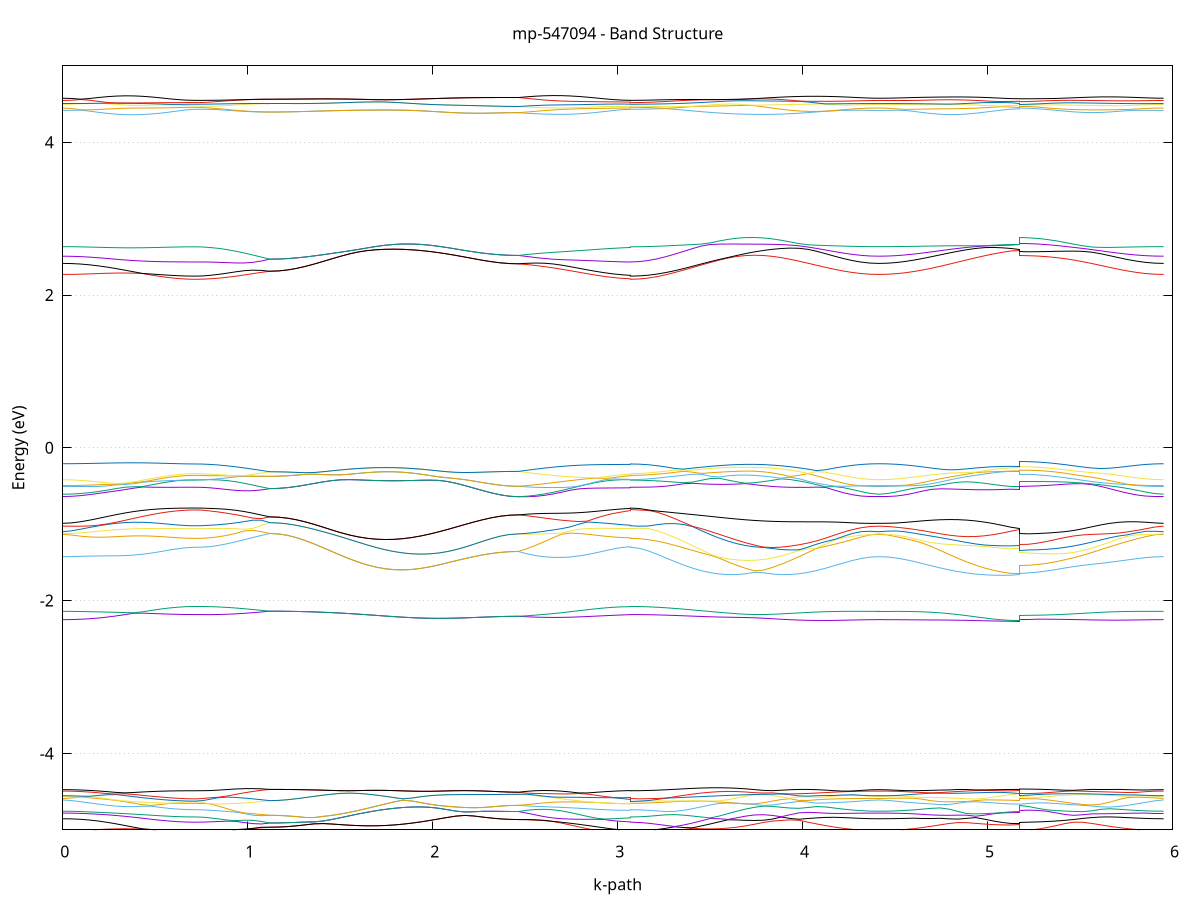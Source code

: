 set title 'mp-547094 - Band Structure'
set xlabel 'k-path'
set ylabel 'Energy (eV)'
set grid y
set yrange [-5:5]
set terminal png size 800,600
set output 'mp-547094_bands_gnuplot.png'
plot '-' using 1:2 with lines notitle, '-' using 1:2 with lines notitle, '-' using 1:2 with lines notitle, '-' using 1:2 with lines notitle, '-' using 1:2 with lines notitle, '-' using 1:2 with lines notitle, '-' using 1:2 with lines notitle, '-' using 1:2 with lines notitle, '-' using 1:2 with lines notitle, '-' using 1:2 with lines notitle, '-' using 1:2 with lines notitle, '-' using 1:2 with lines notitle, '-' using 1:2 with lines notitle, '-' using 1:2 with lines notitle, '-' using 1:2 with lines notitle, '-' using 1:2 with lines notitle, '-' using 1:2 with lines notitle, '-' using 1:2 with lines notitle, '-' using 1:2 with lines notitle, '-' using 1:2 with lines notitle, '-' using 1:2 with lines notitle, '-' using 1:2 with lines notitle, '-' using 1:2 with lines notitle, '-' using 1:2 with lines notitle, '-' using 1:2 with lines notitle, '-' using 1:2 with lines notitle, '-' using 1:2 with lines notitle, '-' using 1:2 with lines notitle, '-' using 1:2 with lines notitle, '-' using 1:2 with lines notitle, '-' using 1:2 with lines notitle, '-' using 1:2 with lines notitle, '-' using 1:2 with lines notitle, '-' using 1:2 with lines notitle, '-' using 1:2 with lines notitle, '-' using 1:2 with lines notitle, '-' using 1:2 with lines notitle, '-' using 1:2 with lines notitle, '-' using 1:2 with lines notitle, '-' using 1:2 with lines notitle, '-' using 1:2 with lines notitle, '-' using 1:2 with lines notitle, '-' using 1:2 with lines notitle, '-' using 1:2 with lines notitle, '-' using 1:2 with lines notitle, '-' using 1:2 with lines notitle, '-' using 1:2 with lines notitle, '-' using 1:2 with lines notitle, '-' using 1:2 with lines notitle, '-' using 1:2 with lines notitle, '-' using 1:2 with lines notitle, '-' using 1:2 with lines notitle, '-' using 1:2 with lines notitle, '-' using 1:2 with lines notitle, '-' using 1:2 with lines notitle, '-' using 1:2 with lines notitle, '-' using 1:2 with lines notitle, '-' using 1:2 with lines notitle, '-' using 1:2 with lines notitle, '-' using 1:2 with lines notitle, '-' using 1:2 with lines notitle, '-' using 1:2 with lines notitle, '-' using 1:2 with lines notitle, '-' using 1:2 with lines notitle
0.000000 -44.687954
0.047824 -44.687954
0.095648 -44.687954
0.143472 -44.687954
0.191295 -44.687954
0.239119 -44.687954
0.286943 -44.687954
0.334767 -44.687954
0.382591 -44.687954
0.430415 -44.687954
0.478239 -44.687954
0.526063 -44.687954
0.573886 -44.687954
0.621710 -44.687954
0.669534 -44.687954
0.717358 -44.687954
0.717358 -44.687954
0.756350 -44.687954
0.795343 -44.687954
0.795343 -44.687954
0.841685 -44.687954
0.888028 -44.687954
0.934371 -44.687954
0.980713 -44.687954
1.027056 -44.687954
1.073398 -44.687954
1.119741 -44.687954
1.119741 -44.687954
1.167586 -44.687954
1.215430 -44.687954
1.263275 -44.687954
1.311120 -44.688054
1.358964 -44.688054
1.406809 -44.688054
1.454654 -44.688154
1.502498 -44.688154
1.550343 -44.688254
1.598188 -44.688254
1.646032 -44.688254
1.693877 -44.688254
1.693877 -44.688254
1.741937 -44.688354
1.789997 -44.688354
1.838056 -44.688354
1.886116 -44.688254
1.934176 -44.688254
1.982236 -44.688254
2.030296 -44.688154
2.078355 -44.688154
2.126415 -44.688154
2.174475 -44.688054
2.222535 -44.688054
2.270595 -44.687954
2.318654 -44.687954
2.366714 -44.687954
2.414774 -44.687954
2.462834 -44.687954
2.462834 -44.687954
2.509428 -44.687954
2.556022 -44.687954
2.602615 -44.687954
2.649209 -44.687954
2.695803 -44.687954
2.742397 -44.687954
2.788991 -44.687954
2.835584 -44.687954
2.882178 -44.687954
2.928772 -44.687954
2.975366 -44.687954
3.021960 -44.687954
3.068554 -44.687954
3.068554 -44.687954
3.116551 -44.687954
3.164548 -44.687954
3.212545 -44.688054
3.260543 -44.688054
3.308540 -44.688054
3.356537 -44.688154
3.404535 -44.688154
3.452532 -44.688154
3.500529 -44.688254
3.548526 -44.688254
3.548526 -44.688254
3.596478 -44.688254
3.644429 -44.688354
3.692380 -44.688354
3.740331 -44.688354
3.788282 -44.688354
3.836233 -44.688254
3.884184 -44.688254
3.932135 -44.688254
3.980087 -44.688254
4.028038 -44.688154
4.075989 -44.688154
4.123940 -44.688054
4.171891 -44.688054
4.219842 -44.688054
4.267793 -44.687954
4.315744 -44.687954
4.363696 -44.687954
4.411647 -44.687954
4.411647 -44.687954
4.459230 -44.687954
4.506813 -44.687954
4.554396 -44.687954
4.601979 -44.687954
4.649563 -44.688054
4.697146 -44.688054
4.744729 -44.688054
4.792312 -44.688154
4.839896 -44.688154
4.887479 -44.688154
4.935062 -44.688254
4.982645 -44.688254
5.030228 -44.688254
5.077812 -44.688254
5.125395 -44.688354
5.172978 -44.688354
5.172978 -44.688354
5.221670 -44.688354
5.270361 -44.688254
5.319053 -44.688254
5.367744 -44.688254
5.416436 -44.688254
5.465127 -44.688154
5.513819 -44.688154
5.562511 -44.688154
5.611202 -44.688054
5.659894 -44.688054
5.708585 -44.688054
5.757277 -44.687954
5.805969 -44.687954
5.854660 -44.687954
5.903352 -44.687954
5.952043 -44.687954
e
0.000000 -44.687854
0.047824 -44.687854
0.095648 -44.687854
0.143472 -44.687854
0.191295 -44.687854
0.239119 -44.687854
0.286943 -44.687854
0.334767 -44.687854
0.382591 -44.687854
0.430415 -44.687854
0.478239 -44.687854
0.526063 -44.687854
0.573886 -44.687854
0.621710 -44.687854
0.669534 -44.687854
0.717358 -44.687854
0.717358 -44.687854
0.756350 -44.687854
0.795343 -44.687854
0.795343 -44.687854
0.841685 -44.687854
0.888028 -44.687954
0.934371 -44.687954
0.980713 -44.687954
1.027056 -44.687954
1.073398 -44.687954
1.119741 -44.687954
1.119741 -44.687954
1.167586 -44.687954
1.215430 -44.687954
1.263275 -44.687954
1.311120 -44.688054
1.358964 -44.688054
1.406809 -44.688054
1.454654 -44.688154
1.502498 -44.688154
1.550343 -44.688254
1.598188 -44.688254
1.646032 -44.688254
1.693877 -44.688254
1.693877 -44.688254
1.741937 -44.688354
1.789997 -44.688354
1.838056 -44.688354
1.886116 -44.688254
1.934176 -44.688254
1.982236 -44.688254
2.030296 -44.688154
2.078355 -44.688154
2.126415 -44.688154
2.174475 -44.688054
2.222535 -44.688054
2.270595 -44.687954
2.318654 -44.687954
2.366714 -44.687954
2.414774 -44.687954
2.462834 -44.687954
2.462834 -44.687954
2.509428 -44.687954
2.556022 -44.687954
2.602615 -44.687954
2.649209 -44.687854
2.695803 -44.687854
2.742397 -44.687854
2.788991 -44.687854
2.835584 -44.687854
2.882178 -44.687854
2.928772 -44.687854
2.975366 -44.687854
3.021960 -44.687854
3.068554 -44.687854
3.068554 -44.687854
3.116551 -44.687854
3.164548 -44.687954
3.212545 -44.687954
3.260543 -44.687954
3.308540 -44.688054
3.356537 -44.688054
3.404535 -44.688054
3.452532 -44.688154
3.500529 -44.688154
3.548526 -44.688254
3.548526 -44.688254
3.596478 -44.688254
3.644429 -44.688254
3.692380 -44.688254
3.740331 -44.688254
3.788282 -44.688254
3.836233 -44.688254
3.884184 -44.688254
3.932135 -44.688254
3.980087 -44.688154
4.028038 -44.688154
4.075989 -44.688054
4.123940 -44.688054
4.171891 -44.688054
4.219842 -44.687954
4.267793 -44.687954
4.315744 -44.687954
4.363696 -44.687854
4.411647 -44.687854
4.411647 -44.687854
4.459230 -44.687854
4.506813 -44.687954
4.554396 -44.687954
4.601979 -44.687954
4.649563 -44.687954
4.697146 -44.688054
4.744729 -44.688054
4.792312 -44.688054
4.839896 -44.688154
4.887479 -44.688154
4.935062 -44.688254
4.982645 -44.688254
5.030228 -44.688254
5.077812 -44.688254
5.125395 -44.688254
5.172978 -44.688354
5.172978 -44.688254
5.221670 -44.688254
5.270361 -44.688254
5.319053 -44.688254
5.367744 -44.688254
5.416436 -44.688254
5.465127 -44.688154
5.513819 -44.688154
5.562511 -44.688154
5.611202 -44.688054
5.659894 -44.688054
5.708585 -44.687954
5.757277 -44.687954
5.805969 -44.687954
5.854660 -44.687954
5.903352 -44.687854
5.952043 -44.687854
e
0.000000 -44.683454
0.047824 -44.683454
0.095648 -44.683454
0.143472 -44.683454
0.191295 -44.683454
0.239119 -44.683454
0.286943 -44.683454
0.334767 -44.683454
0.382591 -44.683454
0.430415 -44.683454
0.478239 -44.683554
0.526063 -44.683554
0.573886 -44.683554
0.621710 -44.683554
0.669534 -44.683554
0.717358 -44.683554
0.717358 -44.683554
0.756350 -44.683554
0.795343 -44.683554
0.795343 -44.683554
0.841685 -44.683554
0.888028 -44.683554
0.934371 -44.683454
0.980713 -44.683454
1.027056 -44.683454
1.073398 -44.683454
1.119741 -44.683454
1.119741 -44.683454
1.167586 -44.683454
1.215430 -44.683454
1.263275 -44.683454
1.311120 -44.683454
1.358964 -44.683454
1.406809 -44.683454
1.454654 -44.683454
1.502498 -44.683454
1.550343 -44.683454
1.598188 -44.683454
1.646032 -44.683354
1.693877 -44.683354
1.693877 -44.683354
1.741937 -44.683354
1.789997 -44.683354
1.838056 -44.683354
1.886116 -44.683354
1.934176 -44.683354
1.982236 -44.683354
2.030296 -44.683354
2.078355 -44.683354
2.126415 -44.683354
2.174475 -44.683354
2.222535 -44.683354
2.270595 -44.683354
2.318654 -44.683354
2.366714 -44.683354
2.414774 -44.683354
2.462834 -44.683354
2.462834 -44.683354
2.509428 -44.683354
2.556022 -44.683454
2.602615 -44.683454
2.649209 -44.683454
2.695803 -44.683454
2.742397 -44.683454
2.788991 -44.683454
2.835584 -44.683454
2.882178 -44.683454
2.928772 -44.683454
2.975366 -44.683554
3.021960 -44.683554
3.068554 -44.683554
3.068554 -44.683554
3.116551 -44.683554
3.164548 -44.683554
3.212545 -44.683554
3.260543 -44.683554
3.308540 -44.683454
3.356537 -44.683454
3.404535 -44.683454
3.452532 -44.683454
3.500529 -44.683454
3.548526 -44.683454
3.548526 -44.683454
3.596478 -44.683454
3.644429 -44.683454
3.692380 -44.683354
3.740331 -44.683354
3.788282 -44.683354
3.836233 -44.683354
3.884184 -44.683354
3.932135 -44.683354
3.980087 -44.683454
4.028038 -44.683454
4.075989 -44.683454
4.123940 -44.683454
4.171891 -44.683454
4.219842 -44.683454
4.267793 -44.683454
4.315744 -44.683454
4.363696 -44.683454
4.411647 -44.683454
4.411647 -44.683454
4.459230 -44.683454
4.506813 -44.683454
4.554396 -44.683454
4.601979 -44.683454
4.649563 -44.683454
4.697146 -44.683454
4.744729 -44.683454
4.792312 -44.683454
4.839896 -44.683454
4.887479 -44.683454
4.935062 -44.683454
4.982645 -44.683454
5.030228 -44.683354
5.077812 -44.683354
5.125395 -44.683354
5.172978 -44.683354
5.172978 -44.683354
5.221670 -44.683354
5.270361 -44.683354
5.319053 -44.683354
5.367744 -44.683354
5.416436 -44.683354
5.465127 -44.683454
5.513819 -44.683454
5.562511 -44.683454
5.611202 -44.683454
5.659894 -44.683454
5.708585 -44.683454
5.757277 -44.683454
5.805969 -44.683454
5.854660 -44.683454
5.903352 -44.683454
5.952043 -44.683454
e
0.000000 -44.683354
0.047824 -44.683354
0.095648 -44.683354
0.143472 -44.683354
0.191295 -44.683354
0.239119 -44.683354
0.286943 -44.683354
0.334767 -44.683354
0.382591 -44.683354
0.430415 -44.683354
0.478239 -44.683354
0.526063 -44.683354
0.573886 -44.683354
0.621710 -44.683354
0.669534 -44.683354
0.717358 -44.683354
0.717358 -44.683354
0.756350 -44.683354
0.795343 -44.683454
0.795343 -44.683354
0.841685 -44.683454
0.888028 -44.683454
0.934371 -44.683454
0.980713 -44.683454
1.027056 -44.683454
1.073398 -44.683454
1.119741 -44.683454
1.119741 -44.683454
1.167586 -44.683454
1.215430 -44.683454
1.263275 -44.683454
1.311120 -44.683454
1.358964 -44.683454
1.406809 -44.683454
1.454654 -44.683454
1.502498 -44.683454
1.550343 -44.683454
1.598188 -44.683454
1.646032 -44.683354
1.693877 -44.683354
1.693877 -44.683354
1.741937 -44.683354
1.789997 -44.683354
1.838056 -44.683354
1.886116 -44.683354
1.934176 -44.683354
1.982236 -44.683354
2.030296 -44.683354
2.078355 -44.683354
2.126415 -44.683354
2.174475 -44.683354
2.222535 -44.683354
2.270595 -44.683354
2.318654 -44.683354
2.366714 -44.683354
2.414774 -44.683354
2.462834 -44.683354
2.462834 -44.683354
2.509428 -44.683354
2.556022 -44.683354
2.602615 -44.683354
2.649209 -44.683354
2.695803 -44.683354
2.742397 -44.683354
2.788991 -44.683354
2.835584 -44.683354
2.882178 -44.683354
2.928772 -44.683354
2.975366 -44.683354
3.021960 -44.683354
3.068554 -44.683454
3.068554 -44.683354
3.116551 -44.683354
3.164548 -44.683354
3.212545 -44.683354
3.260543 -44.683354
3.308540 -44.683354
3.356537 -44.683354
3.404535 -44.683354
3.452532 -44.683354
3.500529 -44.683354
3.548526 -44.683354
3.548526 -44.683354
3.596478 -44.683354
3.644429 -44.683354
3.692380 -44.683354
3.740331 -44.683354
3.788282 -44.683354
3.836233 -44.683354
3.884184 -44.683354
3.932135 -44.683354
3.980087 -44.683354
4.028038 -44.683354
4.075989 -44.683354
4.123940 -44.683354
4.171891 -44.683354
4.219842 -44.683354
4.267793 -44.683354
4.315744 -44.683354
4.363696 -44.683354
4.411647 -44.683354
4.411647 -44.683354
4.459230 -44.683354
4.506813 -44.683354
4.554396 -44.683354
4.601979 -44.683354
4.649563 -44.683354
4.697146 -44.683354
4.744729 -44.683354
4.792312 -44.683354
4.839896 -44.683354
4.887479 -44.683354
4.935062 -44.683354
4.982645 -44.683354
5.030228 -44.683354
5.077812 -44.683354
5.125395 -44.683354
5.172978 -44.683354
5.172978 -44.683354
5.221670 -44.683354
5.270361 -44.683354
5.319053 -44.683354
5.367744 -44.683354
5.416436 -44.683354
5.465127 -44.683354
5.513819 -44.683354
5.562511 -44.683354
5.611202 -44.683354
5.659894 -44.683354
5.708585 -44.683354
5.757277 -44.683354
5.805969 -44.683354
5.854660 -44.683354
5.903352 -44.683354
5.952043 -44.683354
e
0.000000 -44.679554
0.047824 -44.679554
0.095648 -44.679554
0.143472 -44.679554
0.191295 -44.679554
0.239119 -44.679554
0.286943 -44.679454
0.334767 -44.679454
0.382591 -44.679454
0.430415 -44.679454
0.478239 -44.679454
0.526063 -44.679454
0.573886 -44.679454
0.621710 -44.679454
0.669534 -44.679454
0.717358 -44.679454
0.717358 -44.679454
0.756350 -44.679454
0.795343 -44.679454
0.795343 -44.679454
0.841685 -44.679454
0.888028 -44.679454
0.934371 -44.679454
0.980713 -44.679454
1.027056 -44.679454
1.073398 -44.679454
1.119741 -44.679454
1.119741 -44.679454
1.167586 -44.679454
1.215430 -44.679454
1.263275 -44.679454
1.311120 -44.679454
1.358964 -44.679454
1.406809 -44.679454
1.454654 -44.679454
1.502498 -44.679454
1.550343 -44.679454
1.598188 -44.679454
1.646032 -44.679354
1.693877 -44.679354
1.693877 -44.679354
1.741937 -44.679354
1.789997 -44.679354
1.838056 -44.679354
1.886116 -44.679354
1.934176 -44.679354
1.982236 -44.679354
2.030296 -44.679354
2.078355 -44.679454
2.126415 -44.679454
2.174475 -44.679454
2.222535 -44.679454
2.270595 -44.679454
2.318654 -44.679454
2.366714 -44.679454
2.414774 -44.679454
2.462834 -44.679454
2.462834 -44.679454
2.509428 -44.679454
2.556022 -44.679454
2.602615 -44.679454
2.649209 -44.679454
2.695803 -44.679454
2.742397 -44.679454
2.788991 -44.679454
2.835584 -44.679454
2.882178 -44.679454
2.928772 -44.679454
2.975366 -44.679454
3.021960 -44.679454
3.068554 -44.679454
3.068554 -44.679454
3.116551 -44.679454
3.164548 -44.679454
3.212545 -44.679454
3.260543 -44.679454
3.308540 -44.679454
3.356537 -44.679454
3.404535 -44.679454
3.452532 -44.679454
3.500529 -44.679454
3.548526 -44.679454
3.548526 -44.679454
3.596478 -44.679454
3.644429 -44.679454
3.692380 -44.679454
3.740331 -44.679454
3.788282 -44.679554
3.836233 -44.679554
3.884184 -44.679554
3.932135 -44.679554
3.980087 -44.679554
4.028038 -44.679554
4.075989 -44.679554
4.123940 -44.679554
4.171891 -44.679554
4.219842 -44.679554
4.267793 -44.679554
4.315744 -44.679554
4.363696 -44.679554
4.411647 -44.679554
4.411647 -44.679554
4.459230 -44.679554
4.506813 -44.679554
4.554396 -44.679554
4.601979 -44.679554
4.649563 -44.679554
4.697146 -44.679554
4.744729 -44.679554
4.792312 -44.679554
4.839896 -44.679454
4.887479 -44.679454
4.935062 -44.679454
4.982645 -44.679454
5.030228 -44.679454
5.077812 -44.679454
5.125395 -44.679454
5.172978 -44.679454
5.172978 -44.679454
5.221670 -44.679454
5.270361 -44.679454
5.319053 -44.679454
5.367744 -44.679554
5.416436 -44.679554
5.465127 -44.679554
5.513819 -44.679554
5.562511 -44.679554
5.611202 -44.679554
5.659894 -44.679554
5.708585 -44.679554
5.757277 -44.679554
5.805969 -44.679554
5.854660 -44.679554
5.903352 -44.679554
5.952043 -44.679554
e
0.000000 -44.679254
0.047824 -44.679254
0.095648 -44.679254
0.143472 -44.679354
0.191295 -44.679354
0.239119 -44.679354
0.286943 -44.679354
0.334767 -44.679354
0.382591 -44.679354
0.430415 -44.679454
0.478239 -44.679454
0.526063 -44.679354
0.573886 -44.679354
0.621710 -44.679354
0.669534 -44.679354
0.717358 -44.679354
0.717358 -44.679354
0.756350 -44.679354
0.795343 -44.679354
0.795343 -44.679354
0.841685 -44.679354
0.888028 -44.679354
0.934371 -44.679354
0.980713 -44.679354
1.027056 -44.679454
1.073398 -44.679454
1.119741 -44.679454
1.119741 -44.679454
1.167586 -44.679454
1.215430 -44.679454
1.263275 -44.679454
1.311120 -44.679454
1.358964 -44.679454
1.406809 -44.679454
1.454654 -44.679454
1.502498 -44.679454
1.550343 -44.679454
1.598188 -44.679454
1.646032 -44.679354
1.693877 -44.679354
1.693877 -44.679354
1.741937 -44.679354
1.789997 -44.679354
1.838056 -44.679354
1.886116 -44.679354
1.934176 -44.679354
1.982236 -44.679354
2.030296 -44.679354
2.078355 -44.679454
2.126415 -44.679454
2.174475 -44.679454
2.222535 -44.679454
2.270595 -44.679454
2.318654 -44.679454
2.366714 -44.679454
2.414774 -44.679454
2.462834 -44.679454
2.462834 -44.679454
2.509428 -44.679454
2.556022 -44.679354
2.602615 -44.679354
2.649209 -44.679354
2.695803 -44.679354
2.742397 -44.679354
2.788991 -44.679354
2.835584 -44.679354
2.882178 -44.679354
2.928772 -44.679354
2.975366 -44.679354
3.021960 -44.679354
3.068554 -44.679354
3.068554 -44.679354
3.116551 -44.679354
3.164548 -44.679354
3.212545 -44.679354
3.260543 -44.679354
3.308540 -44.679354
3.356537 -44.679354
3.404535 -44.679354
3.452532 -44.679354
3.500529 -44.679354
3.548526 -44.679354
3.548526 -44.679354
3.596478 -44.679254
3.644429 -44.679254
3.692380 -44.679254
3.740331 -44.679254
3.788282 -44.679254
3.836233 -44.679254
3.884184 -44.679254
3.932135 -44.679254
3.980087 -44.679254
4.028038 -44.679254
4.075989 -44.679254
4.123940 -44.679254
4.171891 -44.679254
4.219842 -44.679254
4.267793 -44.679254
4.315744 -44.679254
4.363696 -44.679254
4.411647 -44.679254
4.411647 -44.679254
4.459230 -44.679254
4.506813 -44.679254
4.554396 -44.679254
4.601979 -44.679254
4.649563 -44.679254
4.697146 -44.679254
4.744729 -44.679254
4.792312 -44.679354
4.839896 -44.679354
4.887479 -44.679354
4.935062 -44.679354
4.982645 -44.679354
5.030228 -44.679354
5.077812 -44.679354
5.125395 -44.679354
5.172978 -44.679354
5.172978 -44.679254
5.221670 -44.679254
5.270361 -44.679254
5.319053 -44.679254
5.367744 -44.679254
5.416436 -44.679254
5.465127 -44.679254
5.513819 -44.679254
5.562511 -44.679254
5.611202 -44.679254
5.659894 -44.679254
5.708585 -44.679254
5.757277 -44.679254
5.805969 -44.679254
5.854660 -44.679254
5.903352 -44.679254
5.952043 -44.679254
e
0.000000 -16.836554
0.047824 -16.835354
0.095648 -16.831654
0.143472 -16.825854
0.191295 -16.817654
0.239119 -16.807554
0.286943 -16.795554
0.334767 -16.782154
0.382591 -16.767554
0.430415 -16.752354
0.478239 -16.736954
0.526063 -16.722054
0.573886 -16.708754
0.621710 -16.698054
0.669534 -16.690954
0.717358 -16.688554
0.717358 -16.688554
0.756350 -16.688054
0.795343 -16.686554
0.795343 -16.686554
0.841685 -16.684954
0.888028 -16.683754
0.934371 -16.682854
0.980713 -16.682154
1.027056 -16.681454
1.073398 -16.680554
1.119741 -16.679354
1.119741 -16.679354
1.167586 -16.678654
1.215430 -16.676554
1.263275 -16.673154
1.311120 -16.668454
1.358964 -16.662754
1.406809 -16.656354
1.454654 -16.649554
1.502498 -16.642654
1.550343 -16.636254
1.598188 -16.630854
1.646032 -16.627354
1.693877 -16.626254
1.693877 -16.626254
1.741937 -16.628054
1.789997 -16.632854
1.838056 -16.640654
1.886116 -16.650754
1.934176 -16.662454
1.982236 -16.675154
2.030296 -16.688254
2.078355 -16.701254
2.126415 -16.713654
2.174475 -16.725054
2.222535 -16.735254
2.270595 -16.744054
2.318654 -16.751054
2.366714 -16.756054
2.414774 -16.759154
2.462834 -16.760254
2.462834 -16.760254
2.509428 -16.759654
2.556022 -16.757254
2.602615 -16.753254
2.649209 -16.747554
2.695803 -16.740554
2.742397 -16.732454
2.788991 -16.723554
2.835584 -16.714254
2.882178 -16.705254
2.928772 -16.697254
2.975366 -16.690954
3.021960 -16.687154
3.068554 -16.686554
3.068554 -16.688554
3.116551 -16.687654
3.164548 -16.685154
3.212545 -16.681054
3.260543 -16.675454
3.308540 -16.668554
3.356537 -16.660554
3.404535 -16.651754
3.452532 -16.643054
3.500529 -16.636554
3.548526 -16.634854
3.548526 -16.634854
3.596478 -16.637454
3.644429 -16.643554
3.692380 -16.652954
3.740331 -16.665154
3.788282 -16.679654
3.836233 -16.695754
3.884184 -16.712754
3.932135 -16.730154
3.980087 -16.747354
4.028038 -16.764054
4.075989 -16.779654
4.123940 -16.793854
4.171891 -16.806354
4.219842 -16.816954
4.267793 -16.825454
4.315744 -16.831554
4.363696 -16.835254
4.411647 -16.836554
4.411647 -16.836554
4.459230 -16.835254
4.506813 -16.831654
4.554396 -16.825654
4.601979 -16.817354
4.649563 -16.806954
4.697146 -16.794554
4.744729 -16.780454
4.792312 -16.765054
4.839896 -16.748354
4.887479 -16.730954
4.935062 -16.713054
4.982645 -16.695054
5.030228 -16.677654
5.077812 -16.661254
5.125395 -16.646554
5.172978 -16.637254
5.172978 -16.661254
5.221670 -16.663854
5.270361 -16.671154
5.319053 -16.682454
5.367744 -16.696454
5.416436 -16.712354
5.465127 -16.729054
5.513819 -16.746054
5.562511 -16.762654
5.611202 -16.778354
5.659894 -16.792854
5.708585 -16.805554
5.757277 -16.816354
5.805969 -16.825054
5.854660 -16.831354
5.903352 -16.835254
5.952043 -16.836554
e
0.000000 -16.652054
0.047824 -16.652154
0.095648 -16.652354
0.143472 -16.652654
0.191295 -16.653054
0.239119 -16.653454
0.286943 -16.653854
0.334767 -16.654254
0.382591 -16.654554
0.430415 -16.654854
0.478239 -16.654954
0.526063 -16.655154
0.573886 -16.655154
0.621710 -16.655254
0.669534 -16.655354
0.717358 -16.655354
0.717358 -16.655354
0.756350 -16.656654
0.795343 -16.660554
0.795343 -16.660554
0.841685 -16.663754
0.888028 -16.667054
0.934371 -16.670254
0.980713 -16.673154
1.027056 -16.675754
1.073398 -16.677854
1.119741 -16.679354
1.119741 -16.679354
1.167586 -16.678654
1.215430 -16.676554
1.263275 -16.673154
1.311120 -16.668454
1.358964 -16.662754
1.406809 -16.656354
1.454654 -16.649554
1.502498 -16.642654
1.550343 -16.636254
1.598188 -16.630854
1.646032 -16.627354
1.693877 -16.626254
1.693877 -16.626254
1.741937 -16.628054
1.789997 -16.632854
1.838056 -16.640654
1.886116 -16.650754
1.934176 -16.662454
1.982236 -16.675154
2.030296 -16.688254
2.078355 -16.701254
2.126415 -16.713654
2.174475 -16.725054
2.222535 -16.735254
2.270595 -16.744054
2.318654 -16.751054
2.366714 -16.756054
2.414774 -16.759154
2.462834 -16.760254
2.462834 -16.760254
2.509428 -16.758954
2.556022 -16.755854
2.602615 -16.751054
2.649209 -16.744754
2.695803 -16.737054
2.742397 -16.728054
2.788991 -16.718154
2.835584 -16.707654
2.882178 -16.696854
2.928772 -16.686254
2.975366 -16.676254
3.021960 -16.667554
3.068554 -16.660554
3.068554 -16.655354
3.116551 -16.654754
3.164548 -16.653154
3.212545 -16.650554
3.260543 -16.647154
3.308540 -16.643254
3.356537 -16.639154
3.404535 -16.635054
3.452532 -16.631054
3.500529 -16.626154
3.548526 -16.618554
3.548526 -16.618554
3.596478 -16.610154
3.644429 -16.602454
3.692380 -16.596454
3.740331 -16.592554
3.788282 -16.591154
3.836233 -16.592454
3.884184 -16.595954
3.932135 -16.601154
3.980087 -16.607654
4.028038 -16.614854
4.075989 -16.622154
4.123940 -16.629154
4.171891 -16.635654
4.219842 -16.641354
4.267793 -16.645954
4.315744 -16.649354
4.363696 -16.651354
4.411647 -16.652054
4.411647 -16.652054
4.459230 -16.651554
4.506813 -16.650054
4.554396 -16.647554
4.601979 -16.644154
4.649563 -16.639854
4.697146 -16.634954
4.744729 -16.629654
4.792312 -16.624354
4.839896 -16.619154
4.887479 -16.614654
4.935062 -16.611454
4.982645 -16.610054
5.030228 -16.611054
5.077812 -16.614954
5.125395 -16.621754
5.172978 -16.628454
5.172978 -16.598554
5.221670 -16.599354
5.270361 -16.601654
5.319053 -16.605254
5.367744 -16.609854
5.416436 -16.614954
5.465127 -16.620354
5.513819 -16.625854
5.562511 -16.630954
5.611202 -16.635754
5.659894 -16.640054
5.708585 -16.643654
5.757277 -16.646654
5.805969 -16.649054
5.854660 -16.650754
5.903352 -16.651754
5.952043 -16.652054
e
0.000000 -16.461154
0.047824 -16.460654
0.095648 -16.459054
0.143472 -16.456354
0.191295 -16.452854
0.239119 -16.448654
0.286943 -16.444054
0.334767 -16.439854
0.382591 -16.438154
0.430415 -16.440254
0.478239 -16.443954
0.526063 -16.447754
0.573886 -16.451054
0.621710 -16.453454
0.669534 -16.457754
0.717358 -16.460054
0.717358 -16.460054
0.756350 -16.459854
0.795343 -16.459454
0.795343 -16.459454
0.841685 -16.458254
0.888028 -16.455754
0.934371 -16.451954
0.980713 -16.447254
1.027056 -16.441954
1.073398 -16.436454
1.119741 -16.431454
1.119741 -16.431454
1.167586 -16.431354
1.215430 -16.431154
1.263275 -16.430754
1.311120 -16.430154
1.358964 -16.429554
1.406809 -16.428854
1.454654 -16.428254
1.502498 -16.428254
1.550343 -16.429554
1.598188 -16.433354
1.646032 -16.438154
1.693877 -16.441954
1.693877 -16.441954
1.741937 -16.443854
1.789997 -16.443354
1.838056 -16.440454
1.886116 -16.435754
1.934176 -16.429754
1.982236 -16.423154
2.030296 -16.416254
2.078355 -16.409654
2.126415 -16.404054
2.174475 -16.399854
2.222535 -16.397254
2.270595 -16.395554
2.318654 -16.394454
2.366714 -16.393554
2.414774 -16.393154
2.462834 -16.392954
2.462834 -16.392954
2.509428 -16.395054
2.556022 -16.396854
2.602615 -16.398454
2.649209 -16.400154
2.695803 -16.403254
2.742397 -16.408254
2.788991 -16.415154
2.835584 -16.425454
2.882178 -16.435554
2.928772 -16.444854
2.975366 -16.452354
3.021960 -16.457454
3.068554 -16.459454
3.068554 -16.460054
3.116551 -16.459854
3.164548 -16.459454
3.212545 -16.458754
3.260543 -16.457754
3.308540 -16.456454
3.356537 -16.454854
3.404535 -16.452954
3.452532 -16.450654
3.500529 -16.448154
3.548526 -16.445254
3.548526 -16.445254
3.596478 -16.442354
3.644429 -16.439254
3.692380 -16.436554
3.740331 -16.435854
3.788282 -16.437654
3.836233 -16.440554
3.884184 -16.443554
3.932135 -16.446354
3.980087 -16.449154
4.028038 -16.451654
4.075989 -16.453854
4.123940 -16.455854
4.171891 -16.457454
4.219842 -16.458754
4.267793 -16.459854
4.315744 -16.460554
4.363696 -16.461054
4.411647 -16.461154
4.411647 -16.461154
4.459230 -16.460954
4.506813 -16.460254
4.554396 -16.459154
4.601979 -16.457554
4.649563 -16.455654
4.697146 -16.453554
4.744729 -16.451154
4.792312 -16.448654
4.839896 -16.446154
4.887479 -16.443654
4.935062 -16.441554
4.982645 -16.440054
5.030228 -16.439354
5.077812 -16.439754
5.125395 -16.440354
5.172978 -16.440554
5.172978 -16.453054
5.221670 -16.451454
5.270361 -16.447554
5.319053 -16.443154
5.367744 -16.439154
5.416436 -16.436054
5.465127 -16.434854
5.513819 -16.436054
5.562511 -16.438954
5.611202 -16.442754
5.659894 -16.446854
5.708585 -16.450754
5.757277 -16.454354
5.805969 -16.457254
5.854660 -16.459354
5.903352 -16.460754
5.952043 -16.461154
e
0.000000 -16.389554
0.047824 -16.390854
0.095648 -16.394154
0.143472 -16.398954
0.191295 -16.404454
0.239119 -16.410254
0.286943 -16.415754
0.334767 -16.420354
0.382591 -16.421654
0.430415 -16.418354
0.478239 -16.417754
0.526063 -16.430454
0.573886 -16.441954
0.621710 -16.451454
0.669534 -16.455054
0.717358 -16.455554
0.717358 -16.455554
0.756350 -16.454354
0.795343 -16.451054
0.795343 -16.451054
0.841685 -16.446654
0.888028 -16.441254
0.934371 -16.435354
0.980713 -16.430054
1.027056 -16.427054
1.073398 -16.427754
1.119741 -16.431454
1.119741 -16.431454
1.167586 -16.431354
1.215430 -16.431154
1.263275 -16.430754
1.311120 -16.430154
1.358964 -16.429554
1.406809 -16.428854
1.454654 -16.428254
1.502498 -16.428254
1.550343 -16.429554
1.598188 -16.433354
1.646032 -16.438154
1.693877 -16.441954
1.693877 -16.441954
1.741937 -16.443854
1.789997 -16.443354
1.838056 -16.440454
1.886116 -16.435754
1.934176 -16.429754
1.982236 -16.423154
2.030296 -16.416254
2.078355 -16.409654
2.126415 -16.404054
2.174475 -16.399854
2.222535 -16.397254
2.270595 -16.395554
2.318654 -16.394454
2.366714 -16.393554
2.414774 -16.393154
2.462834 -16.392954
2.462834 -16.392954
2.509428 -16.390854
2.556022 -16.388954
2.602615 -16.388554
2.649209 -16.392354
2.695803 -16.396954
2.742397 -16.405354
2.788991 -16.414354
2.835584 -16.421054
2.882178 -16.427954
2.928772 -16.434854
2.975366 -16.441254
3.021960 -16.446754
3.068554 -16.451054
3.068554 -16.455554
3.116551 -16.455254
3.164548 -16.454454
3.212545 -16.453154
3.260543 -16.451354
3.308540 -16.449154
3.356537 -16.446554
3.404535 -16.443554
3.452532 -16.440154
3.500529 -16.436554
3.548526 -16.432954
3.548526 -16.432954
3.596478 -16.429654
3.644429 -16.430254
3.692380 -16.430254
3.740331 -16.428754
3.788282 -16.426354
3.836233 -16.422954
3.884184 -16.418154
3.932135 -16.413954
3.980087 -16.410054
4.028038 -16.406254
4.075989 -16.402754
4.123940 -16.399554
4.171891 -16.396654
4.219842 -16.394254
4.267793 -16.392254
4.315744 -16.390754
4.363696 -16.389854
4.411647 -16.389554
4.411647 -16.389554
4.459230 -16.390154
4.506813 -16.391554
4.554396 -16.393954
4.601979 -16.396954
4.649563 -16.400554
4.697146 -16.404454
4.744729 -16.408554
4.792312 -16.412854
4.839896 -16.416954
4.887479 -16.420954
4.935062 -16.424654
4.982645 -16.427754
5.030228 -16.429554
5.077812 -16.429554
5.125395 -16.428754
5.172978 -16.429254
5.172978 -16.448054
5.221670 -16.447054
5.270361 -16.443654
5.319053 -16.437354
5.367744 -16.429054
5.416436 -16.420054
5.465127 -16.412154
5.513819 -16.407554
5.562511 -16.404954
5.611202 -16.402454
5.659894 -16.399854
5.708585 -16.397254
5.757277 -16.394754
5.805969 -16.392654
5.854660 -16.391054
5.903352 -16.389954
5.952043 -16.389554
e
0.000000 -16.363754
0.047824 -16.363754
0.095648 -16.363954
0.143472 -16.364254
0.191295 -16.364654
0.239119 -16.365554
0.286943 -16.370454
0.334767 -16.380454
0.382591 -16.392154
0.430415 -16.404754
0.478239 -16.412754
0.526063 -16.406454
0.573886 -16.400154
0.621710 -16.394454
0.669534 -16.389854
0.717358 -16.388054
0.717358 -16.388054
0.756350 -16.387954
0.795343 -16.387554
0.795343 -16.387554
0.841685 -16.388854
0.888028 -16.391354
0.934371 -16.394454
0.980713 -16.396954
1.027056 -16.397254
1.073398 -16.394054
1.119741 -16.388154
1.119741 -16.388154
1.167586 -16.388254
1.215430 -16.388554
1.263275 -16.389254
1.311120 -16.390654
1.358964 -16.393254
1.406809 -16.397554
1.454654 -16.403354
1.502498 -16.409754
1.550343 -16.414654
1.598188 -16.416854
1.646032 -16.416654
1.693877 -16.415454
1.693877 -16.415454
1.741937 -16.413754
1.789997 -16.411854
1.838056 -16.409854
1.886116 -16.407754
1.934176 -16.405654
1.982236 -16.403454
2.030296 -16.401254
2.078355 -16.398954
2.126415 -16.396354
2.174475 -16.392954
2.222535 -16.389154
2.270595 -16.385454
2.318654 -16.382454
2.366714 -16.380254
2.414774 -16.378854
2.462834 -16.378454
2.462834 -16.378454
2.509428 -16.381254
2.556022 -16.384754
2.602615 -16.388554
2.649209 -16.391054
2.695803 -16.395054
2.742397 -16.395754
2.788991 -16.395254
2.835584 -16.393954
2.882178 -16.392254
2.928772 -16.390154
2.975366 -16.388254
3.021960 -16.387054
3.068554 -16.387554
3.068554 -16.388054
3.116551 -16.388354
3.164548 -16.389254
3.212545 -16.390754
3.260543 -16.392854
3.308540 -16.395354
3.356537 -16.398354
3.404535 -16.401554
3.452532 -16.409354
3.500529 -16.417054
3.548526 -16.423454
3.548526 -16.423454
3.596478 -16.427954
3.644429 -16.427954
3.692380 -16.428254
3.740331 -16.427954
3.788282 -16.425454
3.836233 -16.421854
3.884184 -16.417954
3.932135 -16.412154
3.980087 -16.405454
4.028038 -16.398354
4.075989 -16.391354
4.123940 -16.384754
4.171891 -16.378754
4.219842 -16.373654
4.267793 -16.369454
4.315744 -16.366354
4.363696 -16.364354
4.411647 -16.363754
4.411647 -16.363754
4.459230 -16.364254
4.506813 -16.365754
4.554396 -16.368254
4.601979 -16.371754
4.649563 -16.376154
4.697146 -16.381454
4.744729 -16.387454
4.792312 -16.394154
4.839896 -16.401154
4.887479 -16.408154
4.935062 -16.414654
4.982645 -16.420054
5.030228 -16.424154
5.077812 -16.427054
5.125395 -16.428554
5.172978 -16.427854
5.172978 -16.415254
5.221670 -16.415054
5.270361 -16.414454
5.319053 -16.413454
5.367744 -16.411754
5.416436 -16.409154
5.465127 -16.405654
5.513819 -16.400454
5.562511 -16.394454
5.611202 -16.388454
5.659894 -16.382654
5.708585 -16.377354
5.757277 -16.372654
5.805969 -16.368854
5.854660 -16.366054
5.903352 -16.364354
5.952043 -16.363754
e
0.000000 -16.359454
0.047824 -16.358754
0.095648 -16.357354
0.143472 -16.356854
0.191295 -16.356654
0.239119 -16.359354
0.286943 -16.363054
0.334767 -16.363754
0.382591 -16.363854
0.430415 -16.363854
0.478239 -16.363854
0.526063 -16.363754
0.573886 -16.363554
0.621710 -16.363554
0.669534 -16.366354
0.717358 -16.367754
0.717358 -16.367754
0.756350 -16.367754
0.795343 -16.367654
0.795343 -16.367654
0.841685 -16.367354
0.888028 -16.366554
0.934371 -16.365554
0.980713 -16.367054
1.027056 -16.373854
1.073398 -16.381054
1.119741 -16.388154
1.119741 -16.388154
1.167586 -16.388254
1.215430 -16.388554
1.263275 -16.389254
1.311120 -16.390654
1.358964 -16.393254
1.406809 -16.397554
1.454654 -16.403354
1.502498 -16.409754
1.550343 -16.414654
1.598188 -16.416854
1.646032 -16.416654
1.693877 -16.415454
1.693877 -16.415454
1.741937 -16.413754
1.789997 -16.411854
1.838056 -16.409854
1.886116 -16.407754
1.934176 -16.405654
1.982236 -16.403454
2.030296 -16.401254
2.078355 -16.398954
2.126415 -16.396354
2.174475 -16.392954
2.222535 -16.389154
2.270595 -16.385454
2.318654 -16.382454
2.366714 -16.380254
2.414774 -16.378854
2.462834 -16.378454
2.462834 -16.378454
2.509428 -16.376354
2.556022 -16.374854
2.602615 -16.373954
2.649209 -16.372654
2.695803 -16.370354
2.742397 -16.367354
2.788991 -16.364054
2.835584 -16.362654
2.882178 -16.362754
2.928772 -16.362854
2.975366 -16.363054
3.021960 -16.366154
3.068554 -16.367654
3.068554 -16.367754
3.116551 -16.368254
3.164548 -16.370054
3.212545 -16.373154
3.260543 -16.378154
3.308540 -16.384754
3.356537 -16.392554
3.404535 -16.400954
3.452532 -16.404954
3.500529 -16.408454
3.548526 -16.411654
3.548526 -16.411654
3.596478 -16.414154
3.644429 -16.418554
3.692380 -16.421554
3.740331 -16.421954
3.788282 -16.419454
3.836233 -16.414454
3.884184 -16.408254
3.932135 -16.401354
3.980087 -16.394454
4.028038 -16.387754
4.075989 -16.381454
4.123940 -16.375754
4.171891 -16.370754
4.219842 -16.366754
4.267793 -16.363454
4.315744 -16.361154
4.363696 -16.359854
4.411647 -16.359454
4.411647 -16.359454
4.459230 -16.359654
4.506813 -16.360254
4.554396 -16.361554
4.601979 -16.363554
4.649563 -16.366254
4.697146 -16.369754
4.744729 -16.373854
4.792312 -16.378754
4.839896 -16.384254
4.887479 -16.390354
4.935062 -16.396654
4.982645 -16.402954
5.030228 -16.409154
5.077812 -16.414554
5.125395 -16.418854
5.172978 -16.420654
5.172978 -16.395554
5.221670 -16.395154
5.270361 -16.393854
5.319053 -16.392254
5.367744 -16.396254
5.416436 -16.399154
5.465127 -16.399354
5.513819 -16.395454
5.562511 -16.388954
5.611202 -16.382054
5.659894 -16.375854
5.708585 -16.370554
5.757277 -16.366254
5.805969 -16.363054
5.854660 -16.360954
5.903352 -16.359754
5.952043 -16.359454
e
0.000000 -16.357954
0.047824 -16.357854
0.095648 -16.356954
0.143472 -16.354854
0.191295 -16.352854
0.239119 -16.351954
0.286943 -16.351954
0.334767 -16.351154
0.382591 -16.350454
0.430415 -16.351654
0.478239 -16.353754
0.526063 -16.356454
0.573886 -16.359654
0.621710 -16.363154
0.669534 -16.363554
0.717358 -16.363454
0.717358 -16.363454
0.756350 -16.363454
0.795343 -16.363354
0.795343 -16.363354
0.841685 -16.363354
0.888028 -16.363154
0.934371 -16.363054
0.980713 -16.364654
1.027056 -16.363854
1.073398 -16.363354
1.119741 -16.363054
1.119741 -16.363054
1.167586 -16.363654
1.215430 -16.365554
1.263275 -16.368454
1.311120 -16.371854
1.358964 -16.375254
1.406809 -16.377654
1.454654 -16.378954
1.502498 -16.379354
1.550343 -16.379254
1.598188 -16.378654
1.646032 -16.377854
1.693877 -16.376654
1.693877 -16.376654
1.741937 -16.375354
1.789997 -16.373654
1.838056 -16.371754
1.886116 -16.369754
1.934176 -16.367454
1.982236 -16.365054
2.030296 -16.362554
2.078355 -16.360054
2.126415 -16.357554
2.174475 -16.355054
2.222535 -16.352754
2.270595 -16.350654
2.318654 -16.348854
2.366714 -16.347554
2.414774 -16.346754
2.462834 -16.346454
2.462834 -16.346454
2.509428 -16.350254
2.556022 -16.354354
2.602615 -16.358054
2.649209 -16.360554
2.695803 -16.361754
2.742397 -16.362254
2.788991 -16.362454
2.835584 -16.360654
2.882178 -16.357454
2.928772 -16.358754
2.975366 -16.362954
3.021960 -16.363254
3.068554 -16.363354
3.068554 -16.363454
3.116551 -16.364354
3.164548 -16.366754
3.212545 -16.370354
3.260543 -16.374354
3.308540 -16.378954
3.356537 -16.384054
3.404535 -16.389754
3.452532 -16.395854
3.500529 -16.402154
3.548526 -16.408254
3.548526 -16.408254
3.596478 -16.413954
3.644429 -16.414754
3.692380 -16.412554
3.740331 -16.408454
3.788282 -16.403654
3.836233 -16.398554
3.884184 -16.393354
3.932135 -16.388254
3.980087 -16.383154
4.028038 -16.378454
4.075989 -16.374054
4.123940 -16.369954
4.171891 -16.366454
4.219842 -16.363454
4.267793 -16.361154
4.315744 -16.359354
4.363696 -16.358354
4.411647 -16.357954
4.411647 -16.357954
4.459230 -16.358154
4.506813 -16.358854
4.554396 -16.359754
4.601979 -16.360854
4.649563 -16.362254
4.697146 -16.363754
4.744729 -16.365354
4.792312 -16.367054
4.839896 -16.368554
4.887479 -16.369854
4.935062 -16.370954
4.982645 -16.371654
5.030228 -16.371954
5.077812 -16.371754
5.125395 -16.371254
5.172978 -16.370854
5.172978 -16.379354
5.221670 -16.382254
5.270361 -16.386954
5.319053 -16.391454
5.367744 -16.389054
5.416436 -16.385854
5.465127 -16.382354
5.513819 -16.378754
5.562511 -16.375054
5.611202 -16.371554
5.659894 -16.368254
5.708585 -16.365354
5.757277 -16.362854
5.805969 -16.360954
5.854660 -16.359454
5.903352 -16.358354
5.952043 -16.357954
e
0.000000 -16.335154
0.047824 -16.336054
0.095648 -16.338754
0.143472 -16.343054
0.191295 -16.348454
0.239119 -16.351154
0.286943 -16.350254
0.334767 -16.349954
0.382591 -16.350154
0.430415 -16.349154
0.478239 -16.348154
0.526063 -16.347354
0.573886 -16.346654
0.621710 -16.346154
0.669534 -16.345854
0.717358 -16.345754
0.717358 -16.345754
0.756350 -16.346454
0.795343 -16.348354
0.795343 -16.348354
0.841685 -16.351354
0.888028 -16.355554
0.934371 -16.360754
0.980713 -16.362854
1.027056 -16.362754
1.073398 -16.362854
1.119741 -16.363054
1.119741 -16.363054
1.167586 -16.363654
1.215430 -16.365554
1.263275 -16.368454
1.311120 -16.371854
1.358964 -16.375254
1.406809 -16.377654
1.454654 -16.378954
1.502498 -16.379354
1.550343 -16.379254
1.598188 -16.378654
1.646032 -16.377854
1.693877 -16.376654
1.693877 -16.376654
1.741937 -16.375354
1.789997 -16.373654
1.838056 -16.371754
1.886116 -16.369754
1.934176 -16.367454
1.982236 -16.365054
2.030296 -16.362554
2.078355 -16.360054
2.126415 -16.357554
2.174475 -16.355054
2.222535 -16.352754
2.270595 -16.350654
2.318654 -16.348854
2.366714 -16.347554
2.414774 -16.346754
2.462834 -16.346454
2.462834 -16.346454
2.509428 -16.343454
2.556022 -16.341354
2.602615 -16.340454
2.649209 -16.340554
2.695803 -16.341754
2.742397 -16.343854
2.788991 -16.346754
2.835584 -16.350354
2.882178 -16.354454
2.928772 -16.354654
2.975366 -16.352054
3.021960 -16.349954
3.068554 -16.348354
3.068554 -16.345754
3.116551 -16.345754
3.164548 -16.345754
3.212545 -16.345654
3.260543 -16.345554
3.308540 -16.345354
3.356537 -16.345254
3.404535 -16.345054
3.452532 -16.344854
3.500529 -16.344754
3.548526 -16.344454
3.548526 -16.344454
3.596478 -16.344154
3.644429 -16.343754
3.692380 -16.343354
3.740331 -16.342954
3.788282 -16.342354
3.836233 -16.341754
3.884184 -16.341054
3.932135 -16.340254
3.980087 -16.339454
4.028038 -16.338654
4.075989 -16.337954
4.123940 -16.337254
4.171891 -16.336654
4.219842 -16.336154
4.267793 -16.335654
4.315744 -16.335354
4.363696 -16.335154
4.411647 -16.335154
4.411647 -16.335154
4.459230 -16.335354
4.506813 -16.336054
4.554396 -16.337254
4.601979 -16.338954
4.649563 -16.341054
4.697146 -16.343454
4.744729 -16.346154
4.792312 -16.348954
4.839896 -16.351954
4.887479 -16.355054
4.935062 -16.357954
4.982645 -16.360854
5.030228 -16.363554
5.077812 -16.365854
5.125395 -16.367754
5.172978 -16.368654
5.172978 -16.372454
5.221670 -16.369854
5.270361 -16.365354
5.319053 -16.360954
5.367744 -16.356854
5.416436 -16.353054
5.465127 -16.349554
5.513819 -16.346554
5.562511 -16.343954
5.611202 -16.341654
5.659894 -16.339754
5.708585 -16.338154
5.757277 -16.336954
5.805969 -16.336154
5.854660 -16.335554
5.903352 -16.335254
5.952043 -16.335154
e
0.000000 -5.011854
0.047824 -5.010754
0.095648 -5.007554
0.143472 -5.002654
0.191295 -4.997054
0.239119 -4.991754
0.286943 -4.987854
0.334767 -4.986254
0.382591 -4.987554
0.430415 -4.991154
0.478239 -5.007354
0.526063 -5.025054
0.573886 -5.039754
0.621710 -5.050654
0.669534 -5.057354
0.717358 -5.059654
0.717358 -5.059654
0.756350 -5.058154
0.795343 -5.053754
0.795343 -5.053754
0.841685 -5.046054
0.888028 -5.034454
0.934371 -5.019354
0.980713 -5.001254
1.027056 -4.983154
1.073398 -4.974454
1.119741 -4.966554
1.119741 -4.966554
1.167586 -4.964454
1.215430 -4.958354
1.263275 -4.948354
1.311120 -4.935354
1.358964 -4.922454
1.406809 -4.918754
1.454654 -4.924654
1.502498 -4.932754
1.550343 -4.940154
1.598188 -4.945554
1.646032 -4.948254
1.693877 -4.947854
1.693877 -4.947854
1.741937 -4.944154
1.789997 -4.937154
1.838056 -4.926754
1.886116 -4.913254
1.934176 -4.897054
1.982236 -4.878754
2.030296 -4.858954
2.078355 -4.838854
2.126415 -4.820954
2.174475 -4.812054
2.222535 -4.819654
2.270595 -4.833854
2.318654 -4.847154
2.366714 -4.857354
2.414774 -4.863754
2.462834 -4.865954
2.462834 -4.865954
2.509428 -4.868354
2.556022 -4.873154
2.602615 -4.880354
2.649209 -4.890354
2.695803 -4.911854
2.742397 -4.936754
2.788991 -4.961754
2.835584 -4.985354
2.882178 -5.006354
2.928772 -5.024154
2.975366 -5.038154
3.021960 -5.048054
3.068554 -5.053754
3.068554 -5.059654
3.116551 -5.057854
3.164548 -5.052354
3.212545 -5.043254
3.260543 -5.030754
3.308540 -5.014754
3.356537 -4.995754
3.404535 -4.980554
3.452532 -4.986854
3.500529 -4.988854
3.548526 -4.986154
3.548526 -4.986154
3.596478 -4.978454
3.644429 -4.965954
3.692380 -4.948654
3.740331 -4.927254
3.788282 -4.903854
3.836233 -4.886554
3.884184 -4.878054
3.932135 -4.870354
3.980087 -4.875554
4.028038 -4.899854
4.075989 -4.923254
4.123940 -4.945054
4.171891 -4.964454
4.219842 -4.981054
4.267793 -4.994254
4.315744 -5.003954
4.363696 -5.009854
4.411647 -5.011854
4.411647 -5.011854
4.459230 -5.010154
4.506813 -5.004854
4.554396 -4.996254
4.601979 -4.984454
4.649563 -4.969954
4.697146 -4.953254
4.744729 -4.935054
4.792312 -4.917454
4.839896 -4.905854
4.887479 -4.907154
4.935062 -4.915754
4.982645 -4.924854
5.030228 -4.932054
5.077812 -4.936254
5.125395 -4.937154
5.172978 -4.936454
5.172978 -5.007354
5.221670 -5.003254
5.270361 -4.991354
5.319053 -4.972154
5.367744 -4.947254
5.416436 -4.920154
5.465127 -4.900654
5.513819 -4.901654
5.562511 -4.916554
5.611202 -4.935454
5.659894 -4.954054
5.708585 -4.970954
5.757277 -4.985254
5.805969 -4.996754
5.854660 -5.005154
5.903352 -5.010154
5.952043 -5.011854
e
0.000000 -4.855654
0.047824 -4.857454
0.095648 -4.862854
0.143472 -4.872154
0.191295 -4.885354
0.239119 -4.902154
0.286943 -4.921854
0.334767 -4.943354
0.382591 -4.965454
0.430415 -4.987154
0.478239 -4.996554
0.526063 -5.002654
0.573886 -5.008454
0.621710 -5.013154
0.669534 -5.016254
0.717358 -5.017354
0.717358 -5.017354
0.756350 -5.015954
0.795343 -5.011754
0.795343 -5.011754
0.841685 -5.008154
0.888028 -5.003654
0.934371 -4.997954
0.980713 -4.991154
1.027056 -4.981754
1.073398 -4.966754
1.119741 -4.966554
1.119741 -4.966554
1.167586 -4.964454
1.215430 -4.958354
1.263275 -4.948354
1.311120 -4.935354
1.358964 -4.922454
1.406809 -4.918754
1.454654 -4.924654
1.502498 -4.932754
1.550343 -4.940154
1.598188 -4.945554
1.646032 -4.948254
1.693877 -4.947854
1.693877 -4.947854
1.741937 -4.944154
1.789997 -4.937054
1.838056 -4.926754
1.886116 -4.913254
1.934176 -4.897054
1.982236 -4.878754
2.030296 -4.858954
2.078355 -4.838854
2.126415 -4.820954
2.174475 -4.812054
2.222535 -4.819654
2.270595 -4.833854
2.318654 -4.847154
2.366714 -4.857354
2.414774 -4.863754
2.462834 -4.865954
2.462834 -4.865954
2.509428 -4.866154
2.556022 -4.869154
2.602615 -4.876254
2.649209 -4.889754
2.695803 -4.901054
2.742397 -4.913854
2.788991 -4.928054
2.835584 -4.943354
2.882178 -4.959354
2.928772 -4.975354
2.975366 -4.990254
3.021960 -5.002754
3.068554 -5.011754
3.068554 -5.017354
3.116551 -5.014954
3.164548 -5.007954
3.212545 -4.996454
3.260543 -4.980654
3.308540 -4.960954
3.356537 -4.970554
3.404535 -4.973854
3.452532 -4.949654
3.500529 -4.923654
3.548526 -4.896454
3.548526 -4.896454
3.596478 -4.869254
3.644429 -4.871454
3.692380 -4.876154
3.740331 -4.877954
3.788282 -4.875154
3.836233 -4.860454
3.884184 -4.832754
3.932135 -4.851554
3.980087 -4.861754
4.028038 -4.852654
4.075989 -4.844154
4.123940 -4.838154
4.171891 -4.836754
4.219842 -4.840054
4.267793 -4.845554
4.315744 -4.850754
4.363696 -4.854454
4.411647 -4.855654
4.411647 -4.855654
4.459230 -4.855054
4.506813 -4.853354
4.554396 -4.850954
4.601979 -4.848154
4.649563 -4.846054
4.697146 -4.846054
4.744729 -4.850054
4.792312 -4.857154
4.839896 -4.860154
4.887479 -4.850754
4.935062 -4.840354
4.982645 -4.861054
5.030228 -4.884554
5.077812 -4.903654
5.125395 -4.917254
5.172978 -4.922854
5.172978 -4.901354
5.221670 -4.900354
5.270361 -4.897354
5.319053 -4.892354
5.367744 -4.885654
5.416436 -4.877054
5.465127 -4.865554
5.513819 -4.851654
5.562511 -4.840454
5.611202 -4.833154
5.659894 -4.831554
5.708585 -4.835154
5.757277 -4.840954
5.805969 -4.846854
5.854660 -4.851554
5.903352 -4.854654
5.952043 -4.855654
e
0.000000 -4.781354
0.047824 -4.782354
0.095648 -4.785354
0.143472 -4.790154
0.191295 -4.796454
0.239119 -4.804054
0.286943 -4.812954
0.334767 -4.823354
0.382591 -4.835454
0.430415 -4.848754
0.478239 -4.862254
0.526063 -4.874854
0.573886 -4.885554
0.621710 -4.893754
0.669534 -4.898754
0.717358 -4.900554
0.717358 -4.900554
0.756350 -4.899454
0.795343 -4.896454
0.795343 -4.896454
0.841685 -4.892254
0.888028 -4.886554
0.934371 -4.889654
0.980713 -4.905754
1.027056 -4.919254
1.073398 -4.924154
1.119741 -4.911354
1.119741 -4.911354
1.167586 -4.910254
1.215430 -4.907254
1.263275 -4.903254
1.311120 -4.899554
1.358964 -4.896254
1.406809 -4.885354
1.454654 -4.865154
1.502498 -4.841454
1.550343 -4.816754
1.598188 -4.792754
1.646032 -4.770454
1.693877 -4.750454
1.693877 -4.750454
1.741937 -4.733154
1.789997 -4.719054
1.838056 -4.708554
1.886116 -4.702254
1.934176 -4.700854
1.982236 -4.705354
2.030296 -4.717754
2.078355 -4.736454
2.126415 -4.755654
2.174475 -4.767054
2.222535 -4.764054
2.270595 -4.758554
2.318654 -4.757554
2.366714 -4.758854
2.414774 -4.760354
2.462834 -4.760954
2.462834 -4.760954
2.509428 -4.781954
2.556022 -4.805254
2.602615 -4.827854
2.649209 -4.845054
2.695803 -4.854954
2.742397 -4.860054
2.788991 -4.862654
2.835584 -4.863354
2.882178 -4.862254
2.928772 -4.866254
2.975366 -4.880854
3.021960 -4.890754
3.068554 -4.896454
3.068554 -4.900554
3.116551 -4.904154
3.164548 -4.914054
3.212545 -4.927754
3.260543 -4.942854
3.308540 -4.957654
3.356537 -4.937754
3.404535 -4.911554
3.452532 -4.882954
3.500529 -4.852354
3.548526 -4.855254
3.548526 -4.855254
3.596478 -4.864354
3.644429 -4.843354
3.692380 -4.821054
3.740331 -4.806154
3.788282 -4.802854
3.836233 -4.811954
3.884184 -4.829554
3.932135 -4.802654
3.980087 -4.778754
4.028038 -4.771654
4.075989 -4.776354
4.123940 -4.782654
4.171891 -4.785854
4.219842 -4.785554
4.267793 -4.783854
4.315744 -4.782454
4.363696 -4.781554
4.411647 -4.781354
4.411647 -4.781354
4.459230 -4.781754
4.506813 -4.783254
4.554396 -4.786154
4.601979 -4.791154
4.649563 -4.798054
4.697146 -4.805354
4.744729 -4.809954
4.792312 -4.810354
4.839896 -4.808354
4.887479 -4.809154
4.935062 -4.822654
4.982645 -4.809154
5.030228 -4.791054
5.077812 -4.779354
5.125395 -4.776254
5.172978 -4.775254
5.172978 -4.742254
5.221670 -4.743254
5.270361 -4.746654
5.319053 -4.756754
5.367744 -4.777854
5.416436 -4.799154
5.465127 -4.810854
5.513819 -4.803454
5.562511 -4.792054
5.611202 -4.790654
5.659894 -4.789554
5.708585 -4.786654
5.757277 -4.783954
5.805969 -4.782454
5.854660 -4.781654
5.903352 -4.781354
5.952043 -4.781354
e
0.000000 -4.757054
0.047824 -4.758154
0.095648 -4.761354
0.143472 -4.765954
0.191295 -4.771254
0.239119 -4.776854
0.286943 -4.782554
0.334767 -4.788654
0.382591 -4.795154
0.430415 -4.802054
0.478239 -4.809254
0.526063 -4.816354
0.573886 -4.822754
0.621710 -4.827854
0.669534 -4.831154
0.717358 -4.832254
0.717358 -4.832254
0.756350 -4.835254
0.795343 -4.843954
0.795343 -4.843954
0.841685 -4.857054
0.888028 -4.872854
0.934371 -4.880154
0.980713 -4.874954
1.027056 -4.876254
1.073398 -4.890554
1.119741 -4.911354
1.119741 -4.911354
1.167586 -4.910254
1.215430 -4.907254
1.263275 -4.903254
1.311120 -4.899554
1.358964 -4.896254
1.406809 -4.885354
1.454654 -4.865154
1.502498 -4.841454
1.550343 -4.816754
1.598188 -4.792754
1.646032 -4.770454
1.693877 -4.750454
1.693877 -4.750454
1.741937 -4.733154
1.789997 -4.719054
1.838056 -4.708554
1.886116 -4.702254
1.934176 -4.700854
1.982236 -4.705354
2.030296 -4.717754
2.078355 -4.736454
2.126415 -4.755654
2.174475 -4.767054
2.222535 -4.764054
2.270595 -4.758554
2.318654 -4.757554
2.366714 -4.758854
2.414774 -4.760354
2.462834 -4.760954
2.462834 -4.760954
2.509428 -4.744554
2.556022 -4.734654
2.602615 -4.732254
2.649209 -4.738054
2.695803 -4.752554
2.742397 -4.773854
2.788991 -4.798854
2.835584 -4.824054
2.882178 -4.847054
2.928772 -4.859654
2.975366 -4.855454
3.021960 -4.850154
3.068554 -4.843954
3.068554 -4.832254
3.116551 -4.829954
3.164548 -4.823554
3.212545 -4.814054
3.260543 -4.804154
3.308540 -4.801054
3.356537 -4.808454
3.404535 -4.820054
3.452532 -4.832554
3.500529 -4.844454
3.548526 -4.820654
3.548526 -4.820654
3.596478 -4.788654
3.644429 -4.757354
3.692380 -4.728554
3.740331 -4.705654
3.788282 -4.690054
3.836233 -4.693354
3.884184 -4.705354
3.932135 -4.715654
3.980087 -4.719254
4.028038 -4.708754
4.075989 -4.696154
4.123940 -4.701154
4.171891 -4.715354
4.219842 -4.729454
4.267793 -4.741254
4.315744 -4.749854
4.363696 -4.755254
4.411647 -4.757054
4.411647 -4.757054
4.459230 -4.755854
4.506813 -4.752554
4.554396 -4.746954
4.601979 -4.739154
4.649563 -4.729354
4.697146 -4.718954
4.744729 -4.714054
4.792312 -4.730454
4.839896 -4.760054
4.887479 -4.787254
4.935062 -4.792454
4.982645 -4.788454
5.030228 -4.783554
5.077812 -4.775254
5.125395 -4.764554
5.172978 -4.760654
5.172978 -4.678454
5.221670 -4.695154
5.270361 -4.718954
5.319053 -4.738754
5.367744 -4.748054
5.416436 -4.754354
5.465127 -4.760054
5.513819 -4.762654
5.562511 -4.752454
5.611202 -4.732554
5.659894 -4.724754
5.708585 -4.731054
5.757277 -4.739454
5.805969 -4.746854
5.854660 -4.752454
5.903352 -4.755854
5.952043 -4.757054
e
0.000000 -4.609654
0.047824 -4.617554
0.095648 -4.631954
0.143472 -4.647854
0.191295 -4.663854
0.239119 -4.678454
0.286943 -4.689954
0.334767 -4.696454
0.382591 -4.696854
0.430415 -4.691454
0.478239 -4.690454
0.526063 -4.706554
0.573886 -4.719654
0.621710 -4.729354
0.669534 -4.735254
0.717358 -4.737154
0.717358 -4.737154
0.756350 -4.739254
0.795343 -4.744354
0.795343 -4.744354
0.841685 -4.751754
0.888028 -4.759854
0.934371 -4.768754
0.980713 -4.787354
1.027056 -4.809254
1.073398 -4.815354
1.119741 -4.809854
1.119741 -4.809854
1.167586 -4.812354
1.215430 -4.818854
1.263275 -4.826854
1.311120 -4.832854
1.358964 -4.832854
1.406809 -4.825254
1.454654 -4.811354
1.502498 -4.793054
1.550343 -4.771254
1.598188 -4.746554
1.646032 -4.719554
1.693877 -4.691354
1.693877 -4.691354
1.741937 -4.662854
1.789997 -4.635754
1.838056 -4.613354
1.886116 -4.622254
1.934176 -4.643754
1.982236 -4.664554
2.030296 -4.681254
2.078355 -4.692854
2.126415 -4.701754
2.174475 -4.708454
2.222535 -4.711454
2.270595 -4.708254
2.318654 -4.699654
2.366714 -4.689854
2.414774 -4.682754
2.462834 -4.680154
2.462834 -4.680154
2.509428 -4.687354
2.556022 -4.692854
2.602615 -4.697554
2.649209 -4.702054
2.695803 -4.706754
2.742397 -4.712054
2.788991 -4.718054
2.835584 -4.724554
2.882178 -4.731154
2.928772 -4.737154
2.975366 -4.741954
3.021960 -4.744554
3.068554 -4.744354
3.068554 -4.737154
3.116551 -4.739254
3.164548 -4.745054
3.212545 -4.753454
3.260543 -4.760854
3.308540 -4.759454
3.356537 -4.745054
3.404535 -4.723954
3.452532 -4.700054
3.500529 -4.675554
3.548526 -4.655354
3.548526 -4.655354
3.596478 -4.648654
3.644429 -4.653454
3.692380 -4.660754
3.740331 -4.670154
3.788282 -4.681354
3.836233 -4.675254
3.884184 -4.658954
3.932135 -4.642854
3.980087 -4.628354
4.028038 -4.637154
4.075989 -4.650454
4.123940 -4.648954
4.171891 -4.643554
4.219842 -4.638854
4.267793 -4.632454
4.315744 -4.623654
4.363696 -4.614354
4.411647 -4.609654
4.411647 -4.609654
4.459230 -4.615154
4.506813 -4.626254
4.554396 -4.637754
4.601979 -4.647254
4.649563 -4.654454
4.697146 -4.661454
4.744729 -4.670954
4.792312 -4.667854
4.839896 -4.653054
4.887479 -4.635154
4.935062 -4.633454
4.982645 -4.639654
5.030228 -4.647854
5.077812 -4.655954
5.125395 -4.662054
5.172978 -4.664354
5.172978 -4.665554
5.221670 -4.654654
5.270361 -4.647954
5.319053 -4.649354
5.367744 -4.655654
5.416436 -4.664054
5.465127 -4.672454
5.513819 -4.679454
5.562511 -4.687954
5.611202 -4.699154
5.659894 -4.703254
5.708585 -4.694654
5.757277 -4.679754
5.805969 -4.661254
5.854660 -4.641054
5.903352 -4.621354
5.952043 -4.609654
e
0.000000 -4.589754
0.047824 -4.583054
0.095648 -4.572254
0.143472 -4.580654
0.191295 -4.591054
0.239119 -4.602254
0.286943 -4.614354
0.334767 -4.631954
0.382591 -4.652054
0.430415 -4.671954
0.478239 -4.681754
0.526063 -4.669554
0.573886 -4.656754
0.621710 -4.652954
0.669534 -4.653654
0.717358 -4.653754
0.717358 -4.653754
0.756350 -4.656554
0.795343 -4.659954
0.795343 -4.659954
0.841685 -4.690454
0.888028 -4.723454
0.934371 -4.756654
0.980713 -4.778554
1.027056 -4.789254
1.073398 -4.800054
1.119741 -4.809854
1.119741 -4.809854
1.167586 -4.812354
1.215430 -4.818854
1.263275 -4.826854
1.311120 -4.832854
1.358964 -4.832854
1.406809 -4.825254
1.454654 -4.811354
1.502498 -4.793054
1.550343 -4.771254
1.598188 -4.746554
1.646032 -4.719554
1.693877 -4.691354
1.693877 -4.691354
1.741937 -4.662854
1.789997 -4.635754
1.838056 -4.613354
1.886116 -4.622254
1.934176 -4.643754
1.982236 -4.664554
2.030296 -4.681254
2.078355 -4.692854
2.126415 -4.701754
2.174475 -4.708454
2.222535 -4.711454
2.270595 -4.708254
2.318654 -4.699654
2.366714 -4.689854
2.414774 -4.682754
2.462834 -4.680154
2.462834 -4.680154
2.509428 -4.670654
2.556022 -4.659154
2.602615 -4.647654
2.649209 -4.639154
2.695803 -4.635254
2.742397 -4.634654
2.788991 -4.635854
2.835584 -4.638454
2.882178 -4.642554
2.928772 -4.648754
2.975366 -4.654354
3.021960 -4.658054
3.068554 -4.659954
3.068554 -4.653754
3.116551 -4.653054
3.164548 -4.649754
3.212545 -4.644154
3.260543 -4.637754
3.308540 -4.632154
3.356537 -4.627954
3.404535 -4.625454
3.452532 -4.624854
3.500529 -4.629154
3.548526 -4.635754
3.548526 -4.635754
3.596478 -4.644154
3.644429 -4.652454
3.692380 -4.660254
3.740331 -4.659954
3.788282 -4.645954
3.836233 -4.625254
3.884184 -4.604454
3.932135 -4.593254
3.980087 -4.616054
4.028038 -4.616454
4.075989 -4.607254
4.123940 -4.600554
4.171891 -4.596054
4.219842 -4.593154
4.267793 -4.591354
4.315744 -4.590354
4.363696 -4.589854
4.411647 -4.589754
4.411647 -4.589754
4.459230 -4.588354
4.506813 -4.586554
4.554396 -4.585554
4.601979 -4.587154
4.649563 -4.600454
4.697146 -4.620454
4.744729 -4.632154
4.792312 -4.633654
4.839896 -4.631754
4.887479 -4.630554
4.935062 -4.617354
4.982645 -4.608854
5.030228 -4.609254
5.077812 -4.611054
5.125395 -4.612754
5.172978 -4.613454
5.172978 -4.594454
5.221670 -4.593254
5.270361 -4.595254
5.319053 -4.607354
5.367744 -4.622454
5.416436 -4.638454
5.465127 -4.654254
5.513819 -4.668854
5.562511 -4.675454
5.611202 -4.665054
5.659894 -4.638454
5.708585 -4.605754
5.757277 -4.578454
5.805969 -4.572554
5.854660 -4.576954
5.903352 -4.583354
5.952043 -4.589754
e
0.000000 -4.563554
0.047824 -4.565854
0.095648 -4.571954
0.143472 -4.567154
0.191295 -4.578754
0.239119 -4.593654
0.286943 -4.610254
0.334767 -4.622454
0.382591 -4.631654
0.430415 -4.639054
0.478239 -4.644754
0.526063 -4.648754
0.573886 -4.651454
0.621710 -4.645154
0.669534 -4.636554
0.717358 -4.633254
0.717358 -4.633254
0.756350 -4.641854
0.795343 -4.659754
0.795343 -4.659754
0.841685 -4.661454
0.888028 -4.660254
0.934371 -4.656154
0.980713 -4.649454
1.027056 -4.640654
1.073398 -4.630054
1.119741 -4.618454
1.119741 -4.618454
1.167586 -4.615254
1.215430 -4.606454
1.263275 -4.593454
1.311120 -4.578254
1.358964 -4.562354
1.406809 -4.546954
1.454654 -4.533454
1.502498 -4.523654
1.550343 -4.520154
1.598188 -4.524054
1.646032 -4.533254
1.693877 -4.545754
1.693877 -4.545754
1.741937 -4.560854
1.789997 -4.578154
1.838056 -4.594954
1.886116 -4.585154
1.934176 -4.567654
1.982236 -4.554454
2.030296 -4.546154
2.078355 -4.541754
2.126415 -4.539854
2.174475 -4.539254
2.222535 -4.539154
2.270595 -4.539054
2.318654 -4.538554
2.366714 -4.537554
2.414774 -4.536254
2.462834 -4.535554
2.462834 -4.535554
2.509428 -4.542854
2.556022 -4.553254
2.602615 -4.565754
2.649209 -4.579554
2.695803 -4.593854
2.742397 -4.607754
2.788991 -4.620654
2.835584 -4.631954
2.882178 -4.641354
2.928772 -4.647554
2.975366 -4.652554
3.021960 -4.656854
3.068554 -4.659754
3.068554 -4.633254
3.116551 -4.628954
3.164548 -4.624554
3.212545 -4.623854
3.260543 -4.622954
3.308540 -4.622154
3.356537 -4.621854
3.404535 -4.622554
3.452532 -4.624454
3.500529 -4.624254
3.548526 -4.620954
3.548526 -4.620954
3.596478 -4.606154
3.644429 -4.583754
3.692380 -4.560954
3.740331 -4.541154
3.788282 -4.535554
3.836233 -4.550554
3.884184 -4.570854
3.932135 -4.585954
3.980087 -4.570954
4.028038 -4.567854
4.075989 -4.574054
4.123940 -4.570754
4.171891 -4.558354
4.219842 -4.551254
4.267793 -4.552154
4.315744 -4.553054
4.363696 -4.558454
4.411647 -4.563554
4.411647 -4.563554
4.459230 -4.559954
4.506813 -4.555454
4.554396 -4.560354
4.601979 -4.570254
4.649563 -4.576254
4.697146 -4.577454
4.744729 -4.579254
4.792312 -4.583054
4.839896 -4.588654
4.887479 -4.594454
4.935062 -4.597254
4.982645 -4.589354
5.030228 -4.572554
5.077812 -4.555554
5.125395 -4.540154
5.172978 -4.527854
5.172978 -4.565654
5.221670 -4.572354
5.270361 -4.575954
5.319053 -4.567354
5.367744 -4.556654
5.416436 -4.548054
5.465127 -4.542754
5.513819 -4.540854
5.562511 -4.541854
5.611202 -4.545154
5.659894 -4.550354
5.708585 -4.556154
5.757277 -4.560254
5.805969 -4.556154
5.854660 -4.554854
5.903352 -4.559754
5.952043 -4.563554
e
0.000000 -4.553954
0.047824 -4.555154
0.095648 -4.559354
0.143472 -4.561354
0.191295 -4.551054
0.239119 -4.541154
0.286943 -4.539154
0.334767 -4.552554
0.382591 -4.566154
0.430415 -4.579454
0.478239 -4.591954
0.526063 -4.602954
0.573886 -4.612154
0.621710 -4.619254
0.669534 -4.623654
0.717358 -4.625154
0.717358 -4.625154
0.756350 -4.617654
0.795343 -4.601054
0.795343 -4.601054
0.841685 -4.580354
0.888028 -4.572354
0.934371 -4.576754
0.980713 -4.584754
1.027056 -4.595054
1.073398 -4.606554
1.119741 -4.618454
1.119741 -4.618454
1.167586 -4.615254
1.215430 -4.606454
1.263275 -4.593454
1.311120 -4.578254
1.358964 -4.562354
1.406809 -4.546954
1.454654 -4.533454
1.502498 -4.523654
1.550343 -4.520154
1.598188 -4.524054
1.646032 -4.533254
1.693877 -4.545754
1.693877 -4.545754
1.741937 -4.560854
1.789997 -4.578154
1.838056 -4.594954
1.886116 -4.585154
1.934176 -4.567654
1.982236 -4.554454
2.030296 -4.546154
2.078355 -4.541754
2.126415 -4.539854
2.174475 -4.539254
2.222535 -4.539154
2.270595 -4.539054
2.318654 -4.538554
2.366714 -4.537554
2.414774 -4.536254
2.462834 -4.535554
2.462834 -4.535554
2.509428 -4.534254
2.556022 -4.546054
2.602615 -4.560954
2.649209 -4.571054
2.695803 -4.574354
2.742397 -4.574254
2.788991 -4.575154
2.835584 -4.577054
2.882178 -4.578754
2.928772 -4.579854
2.975366 -4.580454
3.021960 -4.590554
3.068554 -4.601054
3.068554 -4.625154
3.116551 -4.625054
3.164548 -4.617954
3.212545 -4.603054
3.260543 -4.585754
3.308540 -4.580954
3.356537 -4.575954
3.404535 -4.570754
3.452532 -4.565554
3.500529 -4.560254
3.548526 -4.555154
3.548526 -4.555154
3.596478 -4.550154
3.644429 -4.545654
3.692380 -4.541654
3.740331 -4.538254
3.788282 -4.535054
3.836233 -4.533354
3.884184 -4.531654
3.932135 -4.541554
3.980087 -4.556054
4.028038 -4.560254
4.075989 -4.554154
4.123940 -4.551454
4.171891 -4.550854
4.219842 -4.544854
4.267793 -4.541154
4.315744 -4.548454
4.363696 -4.553754
4.411647 -4.553954
4.411647 -4.553954
4.459230 -4.554054
4.506813 -4.551954
4.554396 -4.543554
4.601979 -4.535554
4.649563 -4.527954
4.697146 -4.520754
4.744729 -4.521154
4.792312 -4.522554
4.839896 -4.521954
4.887479 -4.519654
4.935062 -4.516354
4.982645 -4.512854
5.030228 -4.510454
5.077812 -4.511254
5.125395 -4.516954
5.172978 -4.526054
5.172978 -4.553354
5.221670 -4.546954
5.270361 -4.538854
5.319053 -4.533154
5.367744 -4.529954
5.416436 -4.528254
5.465127 -4.527854
5.513819 -4.528854
5.562511 -4.531154
5.611202 -4.534454
5.659894 -4.537854
5.708585 -4.540954
5.757277 -4.543054
5.805969 -4.543954
5.854660 -4.549154
5.903352 -4.553454
5.952043 -4.553954
e
0.000000 -4.493254
0.047824 -4.494754
0.095648 -4.499054
0.143472 -4.506054
0.191295 -4.515354
0.239119 -4.526554
0.286943 -4.532454
0.334767 -4.528954
0.382591 -4.537654
0.430415 -4.549154
0.478239 -4.560454
0.526063 -4.570954
0.573886 -4.580254
0.621710 -4.588054
0.669534 -4.593754
0.717358 -4.596054
0.717358 -4.596054
0.756350 -4.590454
0.795343 -4.581154
0.795343 -4.581154
0.841685 -4.573354
0.888028 -4.558354
0.934371 -4.536654
0.980713 -4.516254
1.027056 -4.498154
1.073398 -4.483054
1.119741 -4.471654
1.119741 -4.471654
1.167586 -4.471854
1.215430 -4.472554
1.263275 -4.473854
1.311120 -4.475754
1.358964 -4.478354
1.406809 -4.481554
1.454654 -4.485154
1.502498 -4.488354
1.550343 -4.489154
1.598188 -4.486954
1.646032 -4.484454
1.693877 -4.483454
1.693877 -4.483454
1.741937 -4.484454
1.789997 -4.487054
1.838056 -4.490654
1.886116 -4.494054
1.934176 -4.496154
1.982236 -4.496254
2.030296 -4.494154
2.078355 -4.490954
2.126415 -4.488454
2.174475 -4.487654
2.222535 -4.488854
2.270595 -4.492154
2.318654 -4.496854
2.366714 -4.502054
2.414774 -4.506554
2.462834 -4.508354
2.462834 -4.508354
2.509428 -4.520654
2.556022 -4.524454
2.602615 -4.525954
2.649209 -4.528454
2.695803 -4.530654
2.742397 -4.530054
2.788991 -4.525354
2.835584 -4.532254
2.882178 -4.547854
2.928772 -4.563254
2.975366 -4.577754
3.021960 -4.580854
3.068554 -4.581154
3.068554 -4.596054
3.116551 -4.595354
3.164548 -4.593154
3.212545 -4.589854
3.260543 -4.585754
3.308540 -4.567554
3.356537 -4.549654
3.404535 -4.533154
3.452532 -4.519154
3.500529 -4.508254
3.548526 -4.501054
3.548526 -4.501054
3.596478 -4.498054
3.644429 -4.499454
3.692380 -4.505154
3.740331 -4.514654
3.788282 -4.519054
3.836233 -4.516854
3.884184 -4.527054
3.932135 -4.529954
3.980087 -4.527854
4.028038 -4.524254
4.075989 -4.519054
4.123940 -4.512954
4.171891 -4.506954
4.219842 -4.501954
4.267793 -4.498054
4.315744 -4.495354
4.363696 -4.493754
4.411647 -4.493254
4.411647 -4.493254
4.459230 -4.493954
4.506813 -4.496354
4.554396 -4.501054
4.601979 -4.506954
4.649563 -4.512454
4.697146 -4.516854
4.744729 -4.512654
4.792312 -4.505454
4.839896 -4.498654
4.887479 -4.492454
4.935062 -4.487554
4.982645 -4.485454
5.030228 -4.487254
5.077812 -4.489554
5.125395 -4.490354
5.172978 -4.490454
5.172978 -4.527054
5.221670 -4.525854
5.270361 -4.521954
5.319053 -4.515054
5.367744 -4.506054
5.416436 -4.496654
5.465127 -4.491254
5.513819 -4.494654
5.562511 -4.498754
5.611202 -4.502254
5.659894 -4.505454
5.708585 -4.508954
5.757277 -4.512054
5.805969 -4.510354
5.854660 -4.501154
5.903352 -4.494654
5.952043 -4.493254
e
0.000000 -4.474654
0.047824 -4.475754
0.095648 -4.479054
0.143472 -4.484354
0.191295 -4.491754
0.239119 -4.500654
0.286943 -4.510554
0.334767 -4.516754
0.382591 -4.511854
0.430415 -4.505354
0.478239 -4.499654
0.526063 -4.495254
0.573886 -4.492154
0.621710 -4.490354
0.669534 -4.489454
0.717358 -4.489154
0.717358 -4.489154
0.756350 -4.488554
0.795343 -4.486854
0.795343 -4.486854
0.841685 -4.480854
0.888028 -4.473254
0.934371 -4.466254
0.980713 -4.461754
1.027056 -4.460854
1.073398 -4.464154
1.119741 -4.471654
1.119741 -4.471654
1.167586 -4.471854
1.215430 -4.472554
1.263275 -4.473854
1.311120 -4.475754
1.358964 -4.478354
1.406809 -4.481554
1.454654 -4.485154
1.502498 -4.488354
1.550343 -4.489154
1.598188 -4.486954
1.646032 -4.484454
1.693877 -4.483454
1.693877 -4.483454
1.741937 -4.484454
1.789997 -4.487054
1.838056 -4.490654
1.886116 -4.494054
1.934176 -4.496154
1.982236 -4.496254
2.030296 -4.494154
2.078355 -4.490954
2.126415 -4.488454
2.174475 -4.487654
2.222535 -4.488854
2.270595 -4.492154
2.318654 -4.496854
2.366714 -4.502054
2.414774 -4.506554
2.462834 -4.508354
2.462834 -4.508354
2.509428 -4.496554
2.556022 -4.488754
2.602615 -4.485854
2.649209 -4.487854
2.695803 -4.494254
2.742397 -4.504454
2.788991 -4.517454
2.835584 -4.517854
2.882178 -4.509454
2.928772 -4.501654
2.975366 -4.495054
3.021960 -4.490054
3.068554 -4.486854
3.068554 -4.489154
3.116551 -4.488254
3.164548 -4.485754
3.212545 -4.481754
3.260543 -4.476454
3.308540 -4.470354
3.356537 -4.464054
3.404535 -4.458254
3.452532 -4.453454
3.500529 -4.450454
3.548526 -4.449854
3.548526 -4.449854
3.596478 -4.451854
3.644429 -4.456654
3.692380 -4.464254
3.740331 -4.473954
3.788282 -4.484154
3.836233 -4.487954
3.884184 -4.482054
3.932135 -4.475554
3.980087 -4.471954
4.028038 -4.471754
4.075989 -4.474954
4.123940 -4.480854
4.171891 -4.488254
4.219842 -4.494254
4.267793 -4.492754
4.315744 -4.484654
4.363696 -4.477354
4.411647 -4.474654
4.411647 -4.474654
4.459230 -4.476954
4.506813 -4.482354
4.554396 -4.487154
4.601979 -4.488354
4.649563 -4.486654
4.697146 -4.483554
4.744729 -4.480554
4.792312 -4.478354
4.839896 -4.477254
4.887479 -4.477254
4.935062 -4.478154
4.982645 -4.478254
5.030228 -4.476054
5.077812 -4.473854
5.125395 -4.472354
5.172978 -4.471854
5.172978 -4.466654
5.221670 -4.467354
5.270361 -4.469454
5.319053 -4.472754
5.367744 -4.477154
5.416436 -4.481854
5.465127 -4.483254
5.513819 -4.477154
5.562511 -4.471854
5.611202 -4.469154
5.659894 -4.469154
5.708585 -4.471554
5.757277 -4.475054
5.805969 -4.478154
5.854660 -4.479054
5.903352 -4.476654
5.952043 -4.474654
e
0.000000 -2.249354
0.047824 -2.248054
0.095648 -2.244254
0.143472 -2.237654
0.191295 -2.228254
0.239119 -2.216054
0.286943 -2.201154
0.334767 -2.184254
0.382591 -2.165754
0.430415 -2.163954
0.478239 -2.168354
0.526063 -2.172754
0.573886 -2.176654
0.621710 -2.179754
0.669534 -2.181854
0.717358 -2.182454
0.717358 -2.182454
0.756350 -2.182854
0.795343 -2.183654
0.795343 -2.183654
0.841685 -2.181954
0.888028 -2.178454
0.934371 -2.173254
0.980713 -2.166454
1.027056 -2.158154
1.073398 -2.148654
1.119741 -2.138354
1.119741 -2.138354
1.167586 -2.138754
1.215430 -2.139954
1.263275 -2.141954
1.311120 -2.144754
1.358964 -2.148254
1.406809 -2.152554
1.454654 -2.157554
1.502498 -2.163354
1.550343 -2.169954
1.598188 -2.177154
1.646032 -2.185054
1.693877 -2.193254
1.693877 -2.193254
1.741937 -2.201654
1.789997 -2.209654
1.838056 -2.217054
1.886116 -2.223254
1.934176 -2.228054
1.982236 -2.231054
2.030296 -2.232254
2.078355 -2.231554
2.126415 -2.229254
2.174475 -2.225754
2.222535 -2.221254
2.270595 -2.216654
2.318654 -2.212254
2.366714 -2.208654
2.414774 -2.206254
2.462834 -2.205454
2.462834 -2.205454
2.509428 -2.211454
2.556022 -2.216154
2.602615 -2.219154
2.649209 -2.220254
2.695803 -2.219554
2.742397 -2.217154
2.788991 -2.213354
2.835584 -2.208554
2.882178 -2.203254
2.928772 -2.197854
2.975366 -2.192654
3.021960 -2.187854
3.068554 -2.183654
3.068554 -2.182454
3.116551 -2.183054
3.164548 -2.184554
3.212545 -2.186954
3.260543 -2.190254
3.308540 -2.194254
3.356537 -2.198654
3.404535 -2.203254
3.452532 -2.207654
3.500529 -2.211654
3.548526 -2.214854
3.548526 -2.214854
3.596478 -2.217354
3.644429 -2.219354
3.692380 -2.221554
3.740331 -2.225154
3.788282 -2.230554
3.836233 -2.237154
3.884184 -2.243854
3.932135 -2.249954
3.980087 -2.254854
4.028038 -2.258154
4.075989 -2.259854
4.123940 -2.260054
4.171891 -2.258954
4.219842 -2.256854
4.267793 -2.254254
4.315744 -2.251754
4.363696 -2.249954
4.411647 -2.249354
4.411647 -2.249354
4.459230 -2.249554
4.506813 -2.250154
4.554396 -2.250954
4.601979 -2.251754
4.649563 -2.252554
4.697146 -2.253154
4.744729 -2.253954
4.792312 -2.255054
4.839896 -2.256654
4.887479 -2.258754
4.935062 -2.261354
4.982645 -2.264054
5.030228 -2.266554
5.077812 -2.268554
5.125395 -2.269754
5.172978 -2.270054
5.172978 -2.242554
5.221670 -2.242554
5.270361 -2.242754
5.319053 -2.243254
5.367744 -2.244254
5.416436 -2.245854
5.465127 -2.247954
5.513819 -2.250354
5.562511 -2.252654
5.611202 -2.254554
5.659894 -2.255754
5.708585 -2.255854
5.757277 -2.254954
5.805969 -2.253254
5.854660 -2.251454
5.903352 -2.249954
5.952043 -2.249354
e
0.000000 -2.140754
0.047824 -2.141354
0.095648 -2.142754
0.143472 -2.144954
0.191295 -2.147454
0.239119 -2.150154
0.286943 -2.153054
0.334767 -2.156254
0.382591 -2.159854
0.430415 -2.146854
0.478239 -2.128354
0.526063 -2.111454
0.573886 -2.097054
0.621710 -2.086054
0.669534 -2.079154
0.717358 -2.076754
0.717358 -2.076754
0.756350 -2.077354
0.795343 -2.079054
0.795343 -2.079054
0.841685 -2.082854
0.888028 -2.088854
0.934371 -2.096854
0.980713 -2.106254
1.027056 -2.116654
1.073398 -2.127454
1.119741 -2.138354
1.119741 -2.138254
1.167586 -2.138754
1.215430 -2.139954
1.263275 -2.141954
1.311120 -2.144754
1.358964 -2.148254
1.406809 -2.152554
1.454654 -2.157554
1.502498 -2.163354
1.550343 -2.169954
1.598188 -2.177154
1.646032 -2.185054
1.693877 -2.193254
1.693877 -2.193254
1.741937 -2.201654
1.789997 -2.209654
1.838056 -2.217054
1.886116 -2.223254
1.934176 -2.228054
1.982236 -2.231054
2.030296 -2.232254
2.078355 -2.231554
2.126415 -2.229254
2.174475 -2.225754
2.222535 -2.221254
2.270595 -2.216654
2.318654 -2.212254
2.366714 -2.208654
2.414774 -2.206254
2.462834 -2.205454
2.462834 -2.205454
2.509428 -2.198354
2.556022 -2.190054
2.602615 -2.180754
2.649209 -2.170254
2.695803 -2.158654
2.742397 -2.145954
2.788991 -2.132654
2.835584 -2.119454
2.882178 -2.106954
2.928772 -2.096054
2.975366 -2.087354
3.021960 -2.081554
3.068554 -2.079054
3.068554 -2.076754
3.116551 -2.077954
3.164548 -2.081254
3.212545 -2.086654
3.260543 -2.093754
3.308540 -2.102254
3.356537 -2.111754
3.404535 -2.121954
3.452532 -2.132354
3.500529 -2.142854
3.548526 -2.153254
3.548526 -2.153254
3.596478 -2.163054
3.644429 -2.171854
3.692380 -2.178654
3.740331 -2.182254
3.788282 -2.182154
3.836233 -2.178954
3.884184 -2.173754
3.932135 -2.167454
3.980087 -2.161054
4.028038 -2.154854
4.075989 -2.149554
4.123940 -2.145354
4.171891 -2.142454
4.219842 -2.140854
4.267793 -2.140254
4.315744 -2.140354
4.363696 -2.140654
4.411647 -2.140754
4.411647 -2.140754
4.459230 -2.140754
4.506813 -2.140954
4.554396 -2.141754
4.601979 -2.143554
4.649563 -2.147054
4.697146 -2.152454
4.744729 -2.160254
4.792312 -2.170454
4.839896 -2.182854
4.887479 -2.197054
4.935062 -2.212154
4.982645 -2.227154
5.030228 -2.240854
5.077812 -2.251754
5.125395 -2.259054
5.172978 -2.261654
5.172978 -2.192954
5.221670 -2.192454
5.270361 -2.190954
5.319053 -2.188254
5.367744 -2.184354
5.416436 -2.179354
5.465127 -2.173254
5.513819 -2.166654
5.562511 -2.160054
5.611202 -2.153754
5.659894 -2.148454
5.708585 -2.144454
5.757277 -2.141954
5.805969 -2.140754
5.854660 -2.140454
5.903352 -2.140654
5.952043 -2.140754
e
0.000000 -1.424754
0.047824 -1.423554
0.095648 -1.420554
0.143472 -1.417354
0.191295 -1.415254
0.239119 -1.414454
0.286943 -1.413654
0.334767 -1.410854
0.382591 -1.404454
0.430415 -1.393454
0.478239 -1.378054
0.526063 -1.359354
0.573886 -1.339354
0.621710 -1.320654
0.669534 -1.306954
0.717358 -1.301754
0.717358 -1.301754
0.756350 -1.299854
0.795343 -1.293954
0.795343 -1.293954
0.841685 -1.277454
0.888028 -1.255754
0.934371 -1.230154
0.980713 -1.202554
1.027056 -1.174254
1.073398 -1.146654
1.119741 -1.120854
1.119741 -1.120854
1.167586 -1.127354
1.215430 -1.146154
1.263275 -1.175754
1.311120 -1.213854
1.358964 -1.258354
1.406809 -1.306754
1.454654 -1.356754
1.502498 -1.406354
1.550343 -1.453454
1.598188 -1.495954
1.646032 -1.532454
1.693877 -1.561654
1.693877 -1.561654
1.741937 -1.582654
1.789997 -1.594754
1.838056 -1.597854
1.886116 -1.592354
1.934176 -1.578954
1.982236 -1.558954
2.030296 -1.533954
2.078355 -1.506054
2.126415 -1.477354
2.174475 -1.449654
2.222535 -1.424154
2.270595 -1.401654
2.318654 -1.382854
2.366714 -1.368754
2.414774 -1.359854
2.462834 -1.356854
2.462834 -1.356854
2.509428 -1.387054
2.556022 -1.410054
2.602615 -1.425754
2.649209 -1.434054
2.695803 -1.435054
2.742397 -1.428854
2.788991 -1.415954
2.835584 -1.397354
2.882178 -1.374354
2.928772 -1.349154
2.975366 -1.324654
3.021960 -1.304754
3.068554 -1.293954
3.068554 -1.301754
3.116551 -1.314854
3.164548 -1.348254
3.212545 -1.392554
3.260543 -1.440754
3.308540 -1.488854
3.356537 -1.533954
3.404535 -1.574154
3.452532 -1.607854
3.500529 -1.633954
3.548526 -1.651454
3.548526 -1.651454
3.596478 -1.659754
3.644429 -1.658654
3.692380 -1.648354
3.740331 -1.629254
3.788282 -1.635554
3.836233 -1.651854
3.884184 -1.659454
3.932135 -1.658254
3.980087 -1.648454
4.028038 -1.630754
4.075989 -1.606154
4.123940 -1.576154
4.171891 -1.542754
4.219842 -1.508354
4.267793 -1.475954
4.315744 -1.449054
4.363696 -1.431054
4.411647 -1.424754
4.411647 -1.424754
4.459230 -1.429354
4.506813 -1.442554
4.554396 -1.462754
4.601979 -1.487954
4.649563 -1.515954
4.697146 -1.544654
4.744729 -1.572454
4.792312 -1.597854
4.839896 -1.619854
4.887479 -1.637954
4.935062 -1.651854
4.982645 -1.661554
5.030228 -1.667254
5.077812 -1.669054
5.125395 -1.667254
5.172978 -1.664554
5.172978 -1.640454
5.221670 -1.637154
5.270361 -1.627654
5.319053 -1.612654
5.367744 -1.593954
5.416436 -1.573854
5.465127 -1.555054
5.513819 -1.539154
5.562511 -1.525554
5.611202 -1.512454
5.659894 -1.498554
5.708585 -1.483254
5.757277 -1.467054
5.805969 -1.451154
5.854660 -1.437454
5.903352 -1.428154
5.952043 -1.424754
e
0.000000 -1.132654
0.047824 -1.142154
0.095648 -1.156254
0.143472 -1.166354
0.191295 -1.170254
0.239119 -1.168454
0.286943 -1.163154
0.334767 -1.157154
0.382591 -1.153154
0.430415 -1.152454
0.478239 -1.155554
0.526063 -1.161554
0.573886 -1.169254
0.621710 -1.176954
0.669534 -1.182854
0.717358 -1.185154
0.717358 -1.185154
0.756350 -1.183254
0.795343 -1.177554
0.795343 -1.177554
0.841685 -1.164954
0.888028 -1.145654
0.934371 -1.120054
0.980713 -1.088854
1.027056 -1.079554
1.073398 -1.098154
1.119741 -1.120854
1.119741 -1.120854
1.167586 -1.127354
1.215430 -1.146154
1.263275 -1.175754
1.311120 -1.213854
1.358964 -1.258354
1.406809 -1.306754
1.454654 -1.356754
1.502498 -1.406354
1.550343 -1.453454
1.598188 -1.495954
1.646032 -1.532454
1.693877 -1.561654
1.693877 -1.561654
1.741937 -1.582654
1.789997 -1.594754
1.838056 -1.597854
1.886116 -1.592354
1.934176 -1.578954
1.982236 -1.558954
2.030296 -1.533954
2.078355 -1.506054
2.126415 -1.477354
2.174475 -1.449654
2.222535 -1.424154
2.270595 -1.401654
2.318654 -1.382854
2.366714 -1.368754
2.414774 -1.359854
2.462834 -1.356854
2.462834 -1.356854
2.509428 -1.319854
2.556022 -1.276954
2.602615 -1.229554
2.649209 -1.179554
2.695803 -1.130654
2.742397 -1.116554
2.788991 -1.121554
2.835584 -1.131254
2.882178 -1.143454
2.928772 -1.156054
2.975366 -1.166954
3.021960 -1.174454
3.068554 -1.177554
3.068554 -1.185154
3.116551 -1.189254
3.164548 -1.201454
3.212545 -1.220854
3.260543 -1.246254
3.308540 -1.276054
3.356537 -1.308654
3.404535 -1.342254
3.452532 -1.375154
3.500529 -1.405554
3.548526 -1.443554
3.548526 -1.443554
3.596478 -1.493354
3.644429 -1.538454
3.692380 -1.577754
3.740331 -1.609954
3.788282 -1.600854
3.836233 -1.565654
3.884184 -1.523854
3.932135 -1.476554
3.980087 -1.425154
4.028038 -1.371054
4.075989 -1.316054
4.123940 -1.289454
4.171891 -1.263154
4.219842 -1.233254
4.267793 -1.201354
4.315744 -1.169254
4.363696 -1.139954
4.411647 -1.132654
4.411647 -1.132654
4.459230 -1.140354
4.506813 -1.163454
4.554396 -1.189154
4.601979 -1.215654
4.649563 -1.248354
4.697146 -1.292954
4.744729 -1.343654
4.792312 -1.395654
4.839896 -1.446154
4.887479 -1.493154
4.935062 -1.535454
4.982645 -1.571954
5.030228 -1.602254
5.077812 -1.626154
5.125395 -1.643254
5.172978 -1.651154
5.172978 -1.540554
5.221670 -1.537254
5.270361 -1.527654
5.319053 -1.512154
5.367744 -1.491554
5.416436 -1.466654
5.465127 -1.438254
5.513819 -1.406354
5.562511 -1.370954
5.611202 -1.333454
5.659894 -1.295654
5.708585 -1.259054
5.757277 -1.224554
5.805969 -1.192354
5.854660 -1.162854
5.903352 -1.138054
5.952043 -1.132654
e
0.000000 -1.123354
0.047824 -1.120654
0.095648 -1.113254
0.143472 -1.102654
0.191295 -1.091154
0.239119 -1.080754
0.286943 -1.072154
0.334767 -1.065454
0.382591 -1.060454
0.430415 -1.057154
0.478239 -1.055554
0.526063 -1.055354
0.573886 -1.056154
0.621710 -1.057354
0.669534 -1.058354
0.717358 -1.058754
0.717358 -1.058754
0.756350 -1.058254
0.795343 -1.056954
0.795343 -1.056954
0.841685 -1.055554
0.888028 -1.055354
0.934371 -1.058454
0.980713 -1.066254
1.027056 -1.053454
1.073398 -1.016254
1.119741 -0.979954
1.119741 -0.979954
1.167586 -0.984054
1.215430 -0.995854
1.263275 -1.014454
1.311120 -1.038454
1.358964 -1.066454
1.406809 -1.097154
1.454654 -1.129754
1.502498 -1.163854
1.550343 -1.199454
1.598188 -1.235854
1.646032 -1.271354
1.693877 -1.304354
1.693877 -1.304354
1.741937 -1.333554
1.789997 -1.357554
1.838056 -1.375654
1.886116 -1.387154
1.934176 -1.391454
1.982236 -1.388254
2.030296 -1.377354
2.078355 -1.358554
2.126415 -1.332154
2.174475 -1.299354
2.222535 -1.262254
2.270595 -1.223554
2.318654 -1.186654
2.366714 -1.155654
2.414774 -1.134454
2.462834 -1.126954
2.462834 -1.126954
2.509428 -1.130554
2.556022 -1.129754
2.602615 -1.125754
2.649209 -1.120554
2.695803 -1.116554
2.742397 -1.089754
2.788991 -1.066554
2.835584 -1.056854
2.882178 -1.053554
2.928772 -1.053454
2.975366 -1.054554
3.021960 -1.055954
3.068554 -1.056954
3.068554 -1.058754
3.116551 -1.052154
3.164548 -1.055554
3.212545 -1.085454
3.260543 -1.126054
3.308540 -1.173354
3.356537 -1.225354
3.404535 -1.279854
3.452532 -1.335454
3.500529 -1.390454
3.548526 -1.431954
3.548526 -1.431954
3.596478 -1.452954
3.644429 -1.467254
3.692380 -1.473854
3.740331 -1.472154
3.788282 -1.461654
3.836233 -1.442754
3.884184 -1.415754
3.932135 -1.381954
3.980087 -1.342954
4.028038 -1.326254
4.075989 -1.310354
4.123940 -1.260454
4.171891 -1.207954
4.219842 -1.177054
4.267793 -1.158354
4.315744 -1.144354
4.363696 -1.135654
4.411647 -1.123354
4.411647 -1.123354
4.459230 -1.132554
4.506813 -1.143454
4.554396 -1.162054
4.601979 -1.189854
4.649563 -1.219354
4.697146 -1.240554
4.744729 -1.255154
4.792312 -1.265354
4.839896 -1.272454
4.887479 -1.277754
4.935062 -1.283154
4.982645 -1.291054
5.030228 -1.302454
5.077812 -1.313054
5.125395 -1.320054
5.172978 -1.322454
5.172978 -1.375054
5.221670 -1.376954
5.270361 -1.381754
5.319053 -1.386654
5.367744 -1.388554
5.416436 -1.383954
5.465127 -1.369754
5.513819 -1.345654
5.562511 -1.313554
5.611202 -1.276254
5.659894 -1.235854
5.708585 -1.194354
5.757277 -1.156054
5.805969 -1.138854
5.854660 -1.134554
5.903352 -1.132054
5.952043 -1.123354
e
0.000000 -1.097954
0.047824 -1.086454
0.095648 -1.065454
0.143472 -1.043254
0.191295 -1.022054
0.239119 -1.003354
0.286943 -0.988554
0.334767 -0.978654
0.382591 -0.974154
0.430415 -0.974954
0.478239 -0.980354
0.526063 -0.989054
0.573886 -0.999554
0.621710 -1.009954
0.669534 -1.017654
0.717358 -1.020554
0.717358 -1.020554
0.756350 -1.018854
0.795343 -1.013654
0.795343 -1.013654
0.841685 -1.006454
0.888028 -0.995854
0.934371 -0.982354
0.980713 -0.966054
1.027056 -0.947454
1.073398 -0.947354
1.119741 -0.979954
1.119741 -0.979954
1.167586 -0.984054
1.215430 -0.995854
1.263275 -1.014454
1.311120 -1.038454
1.358964 -1.066454
1.406809 -1.097154
1.454654 -1.129754
1.502498 -1.163854
1.550343 -1.199454
1.598188 -1.235854
1.646032 -1.271354
1.693877 -1.304354
1.693877 -1.304354
1.741937 -1.333554
1.789997 -1.357554
1.838056 -1.375654
1.886116 -1.387154
1.934176 -1.391454
1.982236 -1.388254
2.030296 -1.377354
2.078355 -1.358554
2.126415 -1.332154
2.174475 -1.299354
2.222535 -1.262254
2.270595 -1.223554
2.318654 -1.186654
2.366714 -1.155654
2.414774 -1.134454
2.462834 -1.126954
2.462834 -1.126954
2.509428 -1.118854
2.556022 -1.106954
2.602615 -1.092354
2.649209 -1.076154
2.695803 -1.058354
2.742397 -1.035454
2.788991 -1.000754
2.835584 -0.970854
2.882178 -0.977154
2.928772 -0.985254
2.975366 -0.995254
3.021960 -1.005654
3.068554 -1.013654
3.068554 -1.020554
3.116551 -1.025854
3.164548 -1.023654
3.212545 -1.005854
3.260543 -0.993154
3.308540 -0.991854
3.356537 -1.003554
3.404535 -1.030754
3.452532 -1.083854
3.500529 -1.134654
3.548526 -1.181054
3.548526 -1.181054
3.596478 -1.221354
3.644429 -1.254454
3.692380 -1.279454
3.740331 -1.296254
3.788282 -1.304754
3.836233 -1.318254
3.884184 -1.331054
3.932135 -1.336754
3.980087 -1.335054
4.028038 -1.301454
4.075989 -1.261354
4.123940 -1.227354
4.171891 -1.199854
4.219842 -1.160454
4.267793 -1.121754
4.315744 -1.097454
4.363696 -1.092354
4.411647 -1.097954
4.411647 -1.097954
4.459230 -1.090654
4.506813 -1.088154
4.554396 -1.098954
4.601979 -1.116954
4.649563 -1.136354
4.697146 -1.155954
4.744729 -1.175854
4.792312 -1.196354
4.839896 -1.217554
4.887479 -1.238754
4.935062 -1.258054
4.982645 -1.272254
5.030228 -1.279254
5.077812 -1.282554
5.125395 -1.284054
5.172978 -1.284554
5.172978 -1.338054
5.221670 -1.337254
5.270361 -1.334454
5.319053 -1.328454
5.367744 -1.318354
5.416436 -1.303854
5.465127 -1.284854
5.513819 -1.261754
5.562511 -1.235254
5.611202 -1.206654
5.659894 -1.178254
5.708585 -1.154154
5.757277 -1.137954
5.805969 -1.113154
5.854660 -1.093354
5.903352 -1.092454
5.952043 -1.097954
e
0.000000 -1.025254
0.047824 -1.026254
0.095648 -1.026454
0.143472 -1.022554
0.191295 -1.012554
0.239119 -0.996254
0.286943 -0.974654
0.334767 -0.949854
0.382591 -0.923854
0.430415 -0.898454
0.478239 -0.874954
0.526063 -0.854254
0.573886 -0.837054
0.621710 -0.824154
0.669534 -0.815954
0.717358 -0.813054
0.717358 -0.813054
0.756350 -0.816454
0.795343 -0.826354
0.795343 -0.826354
0.841685 -0.839754
0.888028 -0.856454
0.934371 -0.875254
0.980713 -0.895954
1.027056 -0.919554
1.073398 -0.926654
1.119741 -0.903854
1.119741 -0.903854
1.167586 -0.908154
1.215430 -0.920954
1.263275 -0.941754
1.311120 -0.969254
1.358964 -1.002054
1.406809 -1.038154
1.454654 -1.075154
1.502498 -1.110454
1.550343 -1.141354
1.598188 -1.166154
1.646032 -1.184354
1.693877 -1.195754
1.693877 -1.195754
1.741937 -1.200354
1.789997 -1.198154
1.838056 -1.189454
1.886116 -1.174654
1.934176 -1.154454
1.982236 -1.129654
2.030296 -1.101054
2.078355 -1.069754
2.126415 -1.036854
2.174475 -1.003554
2.222535 -0.971254
2.270595 -0.941354
2.318654 -0.915354
2.366714 -0.895154
2.414774 -0.882154
2.462834 -0.877654
2.462834 -0.877654
2.509428 -0.889454
2.556022 -0.903354
2.602615 -0.918454
2.649209 -0.933454
2.695803 -0.946854
2.742397 -0.957454
2.788991 -0.964954
2.835584 -0.959954
2.882178 -0.921054
2.928772 -0.887354
2.975366 -0.859954
3.021960 -0.839654
3.068554 -0.826354
3.068554 -0.813054
3.116551 -0.814554
3.164548 -0.819454
3.212545 -0.842054
3.260543 -0.880754
3.308540 -0.926654
3.356537 -0.977554
3.404535 -1.026454
3.452532 -1.057454
3.500529 -1.093454
3.548526 -1.131754
3.548526 -1.131754
3.596478 -1.170454
3.644429 -1.207954
3.692380 -1.242554
3.740331 -1.273254
3.788282 -1.298754
3.836233 -1.305554
3.884184 -1.299454
3.932135 -1.287154
3.980087 -1.269454
4.028038 -1.246854
4.075989 -1.218254
4.123940 -1.182554
4.171891 -1.142954
4.219842 -1.104754
4.267793 -1.071754
4.315744 -1.046454
4.363696 -1.030654
4.411647 -1.025254
4.411647 -1.025254
4.459230 -1.029454
4.506813 -1.039554
4.554396 -1.051854
4.601979 -1.066754
4.649563 -1.084854
4.697146 -1.104854
4.744729 -1.125054
4.792312 -1.142954
4.839896 -1.156154
4.887479 -1.162454
4.935062 -1.161054
4.982645 -1.152054
5.030228 -1.136554
5.077812 -1.115954
5.125395 -1.092154
5.172978 -1.070854
5.172978 -1.267854
5.221670 -1.262554
5.270361 -1.247654
5.319053 -1.226054
5.367744 -1.200654
5.416436 -1.175054
5.465127 -1.153954
5.513819 -1.140454
5.562511 -1.133054
5.611202 -1.128454
5.659894 -1.123854
5.708585 -1.115654
5.757277 -1.100254
5.805969 -1.081754
5.854660 -1.060254
5.903352 -1.036954
5.952043 -1.025254
e
0.000000 -0.988254
0.047824 -0.982454
0.095648 -0.967654
0.143472 -0.947454
0.191295 -0.924254
0.239119 -0.899754
0.286943 -0.875754
0.334767 -0.853554
0.382591 -0.834454
0.430415 -0.819054
0.478239 -0.807454
0.526063 -0.799054
0.573886 -0.793554
0.621710 -0.790354
0.669534 -0.788754
0.717358 -0.788354
0.717358 -0.788354
0.756350 -0.789554
0.795343 -0.793054
0.795343 -0.793054
0.841685 -0.797554
0.888028 -0.805154
0.934371 -0.817054
0.980713 -0.833954
1.027056 -0.855454
1.073398 -0.879654
1.119741 -0.903854
1.119741 -0.903854
1.167586 -0.908154
1.215430 -0.920954
1.263275 -0.941754
1.311120 -0.969254
1.358964 -1.002054
1.406809 -1.038154
1.454654 -1.075154
1.502498 -1.110454
1.550343 -1.141354
1.598188 -1.166154
1.646032 -1.184354
1.693877 -1.195754
1.693877 -1.195754
1.741937 -1.200354
1.789997 -1.198154
1.838056 -1.189454
1.886116 -1.174654
1.934176 -1.154454
1.982236 -1.129654
2.030296 -1.101054
2.078355 -1.069754
2.126415 -1.036854
2.174475 -1.003554
2.222535 -0.971254
2.270595 -0.941354
2.318654 -0.915354
2.366714 -0.895154
2.414774 -0.882154
2.462834 -0.877654
2.462834 -0.877654
2.509428 -0.868654
2.556022 -0.862554
2.602615 -0.859154
2.649209 -0.857554
2.695803 -0.856354
2.742397 -0.853954
2.788991 -0.849154
2.835584 -0.841454
2.882178 -0.831454
2.928772 -0.820254
2.975366 -0.809254
3.021960 -0.799854
3.068554 -0.793054
3.068554 -0.788354
3.116551 -0.794554
3.164548 -0.812854
3.212545 -0.827654
3.260543 -0.838554
3.308540 -0.850454
3.356537 -0.862054
3.404535 -0.873454
3.452532 -0.885054
3.500529 -0.897054
3.548526 -0.909354
3.548526 -0.909354
3.596478 -0.921254
3.644429 -0.932354
3.692380 -0.942354
3.740331 -0.950754
3.788282 -0.957354
3.836233 -0.962354
3.884184 -0.965554
3.932135 -0.967454
3.980087 -0.968254
4.028038 -0.968454
4.075989 -0.968554
4.123940 -0.969454
4.171891 -0.971654
4.219842 -0.975954
4.267793 -0.981754
4.315744 -0.987054
4.363696 -0.988654
4.411647 -0.988254
4.411647 -0.988254
4.459230 -0.987354
4.506813 -0.983754
4.554396 -0.976054
4.601979 -0.965954
4.649563 -0.955854
4.697146 -0.947354
4.744729 -0.941454
4.792312 -0.938954
4.839896 -0.940354
4.887479 -0.946154
4.935062 -0.956654
4.982645 -0.971854
5.030228 -0.991154
5.077812 -1.013854
5.125395 -1.038754
5.172978 -1.060354
5.172978 -1.127354
5.221670 -1.125954
5.270361 -1.121954
5.319053 -1.116054
5.367744 -1.108254
5.416436 -1.097854
5.465127 -1.082254
5.513819 -1.060154
5.562511 -1.034554
5.611202 -1.009754
5.659894 -0.989154
5.708585 -0.974854
5.757277 -0.968054
5.805969 -0.968254
5.854660 -0.973954
5.903352 -0.982554
5.952043 -0.988254
e
0.000000 -0.637554
0.047824 -0.634554
0.095648 -0.625954
0.143472 -0.612854
0.191295 -0.597254
0.239119 -0.580754
0.286943 -0.564454
0.334767 -0.547454
0.382591 -0.528654
0.430415 -0.512454
0.478239 -0.515354
0.526063 -0.516754
0.573886 -0.516854
0.621710 -0.516354
0.669534 -0.515754
0.717358 -0.515554
0.717358 -0.515554
0.756350 -0.517554
0.795343 -0.523154
0.795343 -0.523154
0.841685 -0.533554
0.888028 -0.545954
0.934371 -0.556854
0.980713 -0.562954
1.027056 -0.561354
1.073398 -0.551354
1.119741 -0.534054
1.119741 -0.534054
1.167586 -0.530654
1.215430 -0.520854
1.263275 -0.505754
1.311120 -0.486954
1.358964 -0.466354
1.406809 -0.446154
1.454654 -0.429054
1.502498 -0.418654
1.550343 -0.416554
1.598188 -0.419554
1.646032 -0.424054
1.693877 -0.428054
1.693877 -0.428054
1.741937 -0.430554
1.789997 -0.431254
1.838056 -0.430154
1.886116 -0.427754
1.934176 -0.424754
1.982236 -0.422954
2.030296 -0.426154
2.078355 -0.440054
2.126415 -0.464554
2.174475 -0.494554
2.222535 -0.527054
2.270595 -0.559754
2.318654 -0.590354
2.366714 -0.616054
2.414774 -0.633454
2.462834 -0.639754
2.462834 -0.639754
2.509428 -0.640654
2.556022 -0.635154
2.602615 -0.623054
2.649209 -0.604654
2.695803 -0.581354
2.742397 -0.556254
2.788991 -0.537654
2.835584 -0.530154
2.882178 -0.527454
2.928772 -0.526154
2.975366 -0.525254
3.021960 -0.524354
3.068554 -0.523154
3.068554 -0.515554
3.116551 -0.515454
3.164548 -0.514254
3.212545 -0.510354
3.260543 -0.502054
3.308540 -0.488554
3.356537 -0.470154
3.404535 -0.464354
3.452532 -0.471054
3.500529 -0.475854
3.548526 -0.478254
3.548526 -0.478254
3.596478 -0.477854
3.644429 -0.474354
3.692380 -0.468554
3.740331 -0.482054
3.788282 -0.495454
3.836233 -0.505654
3.884184 -0.512654
3.932135 -0.516554
3.980087 -0.517954
4.028038 -0.517154
4.075989 -0.514654
4.123940 -0.517954
4.171891 -0.553854
4.219842 -0.586754
4.267793 -0.613454
4.315744 -0.630854
4.363696 -0.637554
4.411647 -0.637554
4.411647 -0.637554
4.459230 -0.637054
4.506813 -0.630854
4.554396 -0.615554
4.601979 -0.592554
4.649563 -0.565854
4.697146 -0.543854
4.744729 -0.536654
4.792312 -0.538254
4.839896 -0.541954
4.887479 -0.545654
4.935062 -0.548354
4.982645 -0.549454
5.030228 -0.548554
5.077812 -0.545754
5.125395 -0.541754
5.172978 -0.539354
5.172978 -0.503554
5.221670 -0.502254
5.270361 -0.498454
5.319053 -0.492454
5.367744 -0.484754
5.416436 -0.476754
5.465127 -0.470554
5.513819 -0.469754
5.562511 -0.481254
5.611202 -0.504654
5.659894 -0.534054
5.708585 -0.564954
5.757277 -0.593554
5.805969 -0.616554
5.854660 -0.631454
5.903352 -0.637254
5.952043 -0.637554
e
0.000000 -0.607254
0.047824 -0.604954
0.095648 -0.598254
0.143472 -0.587154
0.191295 -0.572254
0.239119 -0.554154
0.286943 -0.534054
0.334767 -0.515854
0.382591 -0.509654
0.430415 -0.507754
0.478239 -0.485554
0.526063 -0.463854
0.573886 -0.444554
0.621710 -0.429454
0.669534 -0.423054
0.717358 -0.422254
0.717358 -0.422254
0.756350 -0.420154
0.795343 -0.416754
0.795343 -0.416754
0.841685 -0.420154
0.888028 -0.428654
0.934371 -0.443354
0.980713 -0.463654
1.027056 -0.487354
1.073398 -0.511754
1.119741 -0.534054
1.119741 -0.534054
1.167586 -0.530654
1.215430 -0.520854
1.263275 -0.505754
1.311120 -0.486954
1.358964 -0.466354
1.406809 -0.446154
1.454654 -0.429054
1.502498 -0.418654
1.550343 -0.416554
1.598188 -0.419554
1.646032 -0.424054
1.693877 -0.428054
1.693877 -0.428054
1.741937 -0.430554
1.789997 -0.431254
1.838056 -0.430154
1.886116 -0.427754
1.934176 -0.424754
1.982236 -0.422954
2.030296 -0.426154
2.078355 -0.440054
2.126415 -0.464554
2.174475 -0.494554
2.222535 -0.527054
2.270595 -0.559754
2.318654 -0.590354
2.366714 -0.616054
2.414774 -0.633454
2.462834 -0.639754
2.462834 -0.639754
2.509428 -0.632954
2.556022 -0.620754
2.602615 -0.603954
2.649209 -0.582954
2.695803 -0.558754
2.742397 -0.532354
2.788991 -0.504954
2.835584 -0.478354
2.882178 -0.454454
2.928772 -0.435554
2.975366 -0.423354
3.021960 -0.417454
3.068554 -0.416754
3.068554 -0.422254
3.116551 -0.423554
3.164548 -0.427254
3.212545 -0.433054
3.260543 -0.440254
3.308540 -0.448354
3.356537 -0.456654
3.404535 -0.448254
3.452532 -0.424754
3.500529 -0.401854
3.548526 -0.398054
3.548526 -0.398054
3.596478 -0.422654
3.644429 -0.445054
3.692380 -0.463554
3.740331 -0.456354
3.788282 -0.442554
3.836233 -0.425454
3.884184 -0.405654
3.932135 -0.414854
3.980087 -0.433354
4.028038 -0.454354
4.075989 -0.482654
4.123940 -0.511154
4.171891 -0.507154
4.219842 -0.521254
4.267793 -0.545354
4.315744 -0.572454
4.363696 -0.596354
4.411647 -0.607254
4.411647 -0.607254
4.459230 -0.598254
4.506813 -0.577354
4.554396 -0.552254
4.601979 -0.529154
4.649563 -0.515554
4.697146 -0.506054
4.744729 -0.487054
4.792312 -0.465654
4.839896 -0.450254
4.887479 -0.445054
4.935062 -0.451054
4.982645 -0.463954
5.030228 -0.479354
5.077812 -0.494154
5.125395 -0.505854
5.172978 -0.510854
5.172978 -0.441054
5.221670 -0.441054
5.270361 -0.441354
5.319053 -0.442154
5.367744 -0.443954
5.416436 -0.447354
5.465127 -0.453254
5.513819 -0.462254
5.562511 -0.471954
5.611202 -0.483454
5.659894 -0.497754
5.708585 -0.513554
5.757277 -0.531954
5.805969 -0.554154
5.854660 -0.578154
5.903352 -0.598354
5.952043 -0.607254
e
0.000000 -0.506454
0.047824 -0.506854
0.095648 -0.507554
0.143472 -0.507554
0.191295 -0.505054
0.239119 -0.498154
0.286943 -0.485454
0.334767 -0.480054
0.382591 -0.470654
0.430415 -0.450654
0.478239 -0.441154
0.526063 -0.434754
0.573886 -0.429554
0.621710 -0.425554
0.669534 -0.419754
0.717358 -0.416454
0.717358 -0.416454
0.756350 -0.416554
0.795343 -0.414054
0.795343 -0.414054
0.841685 -0.404854
0.888028 -0.393254
0.934371 -0.380354
0.980713 -0.371954
1.027056 -0.372154
1.073398 -0.373054
1.119741 -0.373254
1.119741 -0.373254
1.167586 -0.371254
1.215430 -0.365554
1.263275 -0.357054
1.311120 -0.348254
1.358964 -0.345454
1.406809 -0.349754
1.454654 -0.353954
1.502498 -0.353154
1.550343 -0.345654
1.598188 -0.334754
1.646032 -0.324354
1.693877 -0.316654
1.693877 -0.316654
1.741937 -0.312854
1.789997 -0.313754
1.838056 -0.319554
1.886116 -0.329954
1.934176 -0.344454
1.982236 -0.361754
2.030296 -0.378954
2.078355 -0.391954
2.126415 -0.402854
2.174475 -0.417054
2.222535 -0.435054
2.270595 -0.454754
2.318654 -0.473654
2.366714 -0.489454
2.414774 -0.499954
2.462834 -0.503754
2.462834 -0.503754
2.509428 -0.511254
2.556022 -0.516354
2.602615 -0.519254
2.649209 -0.520154
2.695803 -0.518954
2.742397 -0.514454
2.788991 -0.500554
2.835584 -0.474654
2.882178 -0.445354
2.928772 -0.418554
2.975366 -0.407154
3.021960 -0.410154
3.068554 -0.414054
3.068554 -0.416454
3.116551 -0.413954
3.164548 -0.406954
3.212545 -0.396654
3.260543 -0.384354
3.308540 -0.371254
3.356537 -0.358354
3.404535 -0.346154
3.452532 -0.345254
3.500529 -0.371954
3.548526 -0.381654
3.548526 -0.381654
3.596478 -0.366254
3.644429 -0.357654
3.692380 -0.356154
3.740331 -0.360754
3.788282 -0.369854
3.836233 -0.382554
3.884184 -0.397754
3.932135 -0.383554
3.980087 -0.404954
4.028038 -0.436354
4.075989 -0.462654
4.123940 -0.482754
4.171891 -0.501254
4.219842 -0.503254
4.267793 -0.499654
4.315744 -0.498054
4.363696 -0.504554
4.411647 -0.506454
4.411647 -0.506454
4.459230 -0.505054
4.506813 -0.501054
4.554396 -0.498054
4.601979 -0.496254
4.649563 -0.487154
4.697146 -0.469354
4.744729 -0.447154
4.792312 -0.421754
4.839896 -0.396954
4.887479 -0.377054
4.935062 -0.359954
4.982645 -0.343254
5.030228 -0.327754
5.077812 -0.315154
5.125395 -0.308354
5.172978 -0.307254
5.172978 -0.345154
5.221670 -0.347254
5.270361 -0.353354
5.319053 -0.363054
5.367744 -0.375654
5.416436 -0.390554
5.465127 -0.406954
5.513819 -0.424154
5.562511 -0.440954
5.611202 -0.454754
5.659894 -0.465654
5.708585 -0.474654
5.757277 -0.482354
5.805969 -0.492454
5.854660 -0.501154
5.903352 -0.505254
5.952043 -0.506454
e
0.000000 -0.494554
0.047824 -0.493754
0.095648 -0.491654
0.143472 -0.488254
0.191295 -0.483754
0.239119 -0.478754
0.286943 -0.476754
0.334767 -0.467754
0.382591 -0.454654
0.430415 -0.446454
0.478239 -0.426054
0.526063 -0.404654
0.573886 -0.386354
0.621710 -0.372354
0.669534 -0.363554
0.717358 -0.360554
0.717358 -0.360554
0.756350 -0.361554
0.795343 -0.364454
0.795343 -0.364454
0.841685 -0.365454
0.888028 -0.366654
0.934371 -0.367554
0.980713 -0.369654
1.027056 -0.371954
1.073398 -0.372854
1.119741 -0.373254
1.119741 -0.373254
1.167586 -0.371254
1.215430 -0.365554
1.263275 -0.357054
1.311120 -0.348254
1.358964 -0.345454
1.406809 -0.349754
1.454654 -0.353954
1.502498 -0.353154
1.550343 -0.345654
1.598188 -0.334754
1.646032 -0.324354
1.693877 -0.316654
1.693877 -0.316654
1.741937 -0.312854
1.789997 -0.313754
1.838056 -0.319554
1.886116 -0.329954
1.934176 -0.344454
1.982236 -0.361754
2.030296 -0.378954
2.078355 -0.391954
2.126415 -0.402854
2.174475 -0.417054
2.222535 -0.435054
2.270595 -0.454754
2.318654 -0.473654
2.366714 -0.489454
2.414774 -0.499954
2.462834 -0.503754
2.462834 -0.503754
2.509428 -0.494054
2.556022 -0.482654
2.602615 -0.469854
2.649209 -0.456454
2.695803 -0.442854
2.742397 -0.429554
2.788991 -0.416754
2.835584 -0.404354
2.882178 -0.396454
2.928772 -0.399854
2.975366 -0.391754
3.021960 -0.375054
3.068554 -0.364454
3.068554 -0.360554
3.116551 -0.358954
3.164548 -0.353754
3.212545 -0.345354
3.260543 -0.334254
3.308540 -0.321154
3.356537 -0.307154
3.404535 -0.318754
3.452532 -0.335454
3.500529 -0.326454
3.548526 -0.318954
3.548526 -0.318954
3.596478 -0.312754
3.644429 -0.307454
3.692380 -0.304254
3.740331 -0.305554
3.788282 -0.313654
3.836233 -0.328454
3.884184 -0.349354
3.932135 -0.375254
3.980087 -0.359954
4.028038 -0.336854
4.075989 -0.366354
4.123940 -0.398754
4.171891 -0.431854
4.219842 -0.462154
4.267793 -0.484754
4.315744 -0.496854
4.363696 -0.495154
4.411647 -0.494554
4.411647 -0.494554
4.459230 -0.494754
4.506813 -0.495054
4.554396 -0.489954
4.601979 -0.475654
4.649563 -0.454454
4.697146 -0.429554
4.744729 -0.404954
4.792312 -0.383454
4.839896 -0.364554
4.887479 -0.344454
4.935062 -0.324354
4.982645 -0.316854
5.030228 -0.312354
5.077812 -0.309054
5.125395 -0.305254
5.172978 -0.302654
5.172978 -0.291654
5.221670 -0.293054
5.270361 -0.297254
5.319053 -0.304854
5.367744 -0.316354
5.416436 -0.331754
5.465127 -0.349454
5.513819 -0.367154
5.562511 -0.384654
5.611202 -0.404754
5.659894 -0.428654
5.708585 -0.453854
5.757277 -0.476154
5.805969 -0.487454
5.854660 -0.491554
5.903352 -0.493854
5.952043 -0.494554
e
0.000000 -0.417454
0.047824 -0.419554
0.095648 -0.425454
0.143472 -0.434754
0.191295 -0.446254
0.239119 -0.458254
0.286943 -0.465454
0.334767 -0.461554
0.382591 -0.446754
0.430415 -0.424654
0.478239 -0.402754
0.526063 -0.382454
0.573886 -0.364654
0.621710 -0.350554
0.669534 -0.341354
0.717358 -0.338154
0.717358 -0.338154
0.756350 -0.339854
0.795343 -0.344754
0.795343 -0.344754
0.841685 -0.351454
0.888028 -0.359054
0.934371 -0.365454
0.980713 -0.362254
1.027056 -0.347254
1.073398 -0.330454
1.119741 -0.313154
1.119741 -0.313154
1.167586 -0.314154
1.215430 -0.317154
1.263275 -0.321554
1.311120 -0.325654
1.358964 -0.323254
1.406809 -0.312954
1.454654 -0.300754
1.502498 -0.289054
1.550343 -0.278654
1.598188 -0.270154
1.646032 -0.263854
1.693877 -0.259954
1.693877 -0.259954
1.741937 -0.258554
1.789997 -0.259754
1.838056 -0.263454
1.886116 -0.269854
1.934176 -0.278854
1.982236 -0.289854
2.030296 -0.301954
2.078355 -0.313154
2.126415 -0.320754
2.174475 -0.323354
2.222535 -0.321854
2.270595 -0.318454
2.318654 -0.314654
2.366714 -0.311354
2.414774 -0.309254
2.462834 -0.308454
2.462834 -0.308454
2.509428 -0.322954
2.556022 -0.336754
2.602615 -0.349354
2.649209 -0.360754
2.695803 -0.370554
2.742397 -0.378954
2.788991 -0.385954
2.835584 -0.391654
2.882178 -0.391954
2.928772 -0.378854
2.975366 -0.365154
3.021960 -0.352854
3.068554 -0.344754
3.068554 -0.338154
3.116551 -0.335754
3.164548 -0.328854
3.212545 -0.318654
3.260543 -0.306254
3.308540 -0.292754
3.356537 -0.293454
3.404535 -0.293254
3.452532 -0.280354
3.500529 -0.269454
3.548526 -0.261154
3.548526 -0.261154
3.596478 -0.256054
3.644429 -0.254054
3.692380 -0.254654
3.740331 -0.256754
3.788282 -0.260254
3.836233 -0.266154
3.884184 -0.276154
3.932135 -0.291054
3.980087 -0.311454
4.028038 -0.335354
4.075989 -0.310854
4.123940 -0.319654
4.171891 -0.342054
4.219842 -0.364254
4.267793 -0.384854
4.315744 -0.401954
4.363696 -0.413354
4.411647 -0.417454
4.411647 -0.417454
4.459230 -0.414754
4.506813 -0.407354
4.554396 -0.396254
4.601979 -0.382954
4.649563 -0.368554
4.697146 -0.354154
4.744729 -0.340854
4.792312 -0.331054
4.839896 -0.327354
4.887479 -0.324754
4.935062 -0.318154
4.982645 -0.299854
5.030228 -0.282654
5.077812 -0.269854
5.125395 -0.261954
5.172978 -0.259254
5.172978 -0.246754
5.221670 -0.248854
5.270361 -0.254754
5.319053 -0.263854
5.367744 -0.275154
5.416436 -0.287754
5.465127 -0.300954
5.513819 -0.313554
5.562511 -0.323654
5.611202 -0.332154
5.659894 -0.343954
5.708585 -0.359554
5.757277 -0.376454
5.805969 -0.392454
5.854660 -0.405554
5.903352 -0.414354
5.952043 -0.417454
e
0.000000 -0.208254
0.047824 -0.207754
0.095648 -0.206454
0.143472 -0.204554
0.191295 -0.202154
0.239119 -0.199854
0.286943 -0.197854
0.334767 -0.196554
0.382591 -0.196154
0.430415 -0.196854
0.478239 -0.198554
0.526063 -0.201254
0.573886 -0.204454
0.621710 -0.207754
0.669534 -0.210354
0.717358 -0.211354
0.717358 -0.211354
0.756350 -0.212754
0.795343 -0.216954
0.795343 -0.216954
0.841685 -0.224754
0.888028 -0.235354
0.934371 -0.248154
0.980713 -0.262854
1.027056 -0.278854
1.073398 -0.295754
1.119741 -0.313154
1.119741 -0.313154
1.167586 -0.314154
1.215430 -0.317154
1.263275 -0.321554
1.311120 -0.325654
1.358964 -0.323254
1.406809 -0.312954
1.454654 -0.300754
1.502498 -0.289054
1.550343 -0.278654
1.598188 -0.270154
1.646032 -0.263854
1.693877 -0.259954
1.693877 -0.259954
1.741937 -0.258554
1.789997 -0.259754
1.838056 -0.263454
1.886116 -0.269854
1.934176 -0.278854
1.982236 -0.289854
2.030296 -0.301954
2.078355 -0.313154
2.126415 -0.320754
2.174475 -0.323354
2.222535 -0.321854
2.270595 -0.318454
2.318654 -0.314654
2.366714 -0.311354
2.414774 -0.309254
2.462834 -0.308454
2.462834 -0.308454
2.509428 -0.293754
2.556022 -0.279454
2.602615 -0.265854
2.649209 -0.253654
2.695803 -0.243154
2.742397 -0.234654
2.788991 -0.228054
2.835584 -0.223454
2.882178 -0.220554
2.928772 -0.218954
2.975366 -0.218254
3.021960 -0.217854
3.068554 -0.216954
3.068554 -0.211354
3.116551 -0.213854
3.164548 -0.221254
3.212545 -0.233454
3.260543 -0.249954
3.308540 -0.270154
3.356537 -0.278954
3.404535 -0.265654
3.452532 -0.253454
3.500529 -0.242454
3.548526 -0.232954
3.548526 -0.232954
3.596478 -0.225154
3.644429 -0.219554
3.692380 -0.216554
3.740331 -0.216454
3.788282 -0.219554
3.836233 -0.225854
3.884184 -0.235054
3.932135 -0.247054
3.980087 -0.261654
4.028038 -0.278854
4.075989 -0.298254
4.123940 -0.287154
4.171891 -0.265154
4.219842 -0.245854
4.267793 -0.229954
4.315744 -0.218054
4.363696 -0.210754
4.411647 -0.208254
4.411647 -0.208254
4.459230 -0.210054
4.506813 -0.215354
4.554396 -0.224054
4.601979 -0.235754
4.649563 -0.249754
4.697146 -0.264954
4.744729 -0.279154
4.792312 -0.287754
4.839896 -0.285254
4.887479 -0.275354
4.935062 -0.264154
4.982645 -0.254654
5.030228 -0.247854
5.077812 -0.243854
5.125395 -0.242054
5.172978 -0.241654
5.172978 -0.178954
5.221670 -0.180754
5.270361 -0.185854
5.319053 -0.194254
5.367744 -0.205654
5.416436 -0.219354
5.465127 -0.234754
5.513819 -0.250354
5.562511 -0.263754
5.611202 -0.270554
5.659894 -0.267254
5.708585 -0.256054
5.757277 -0.242054
5.805969 -0.228554
5.854660 -0.217654
5.903352 -0.210654
5.952043 -0.208254
e
0.000000 2.269846
0.047824 2.270746
0.095648 2.273246
0.143472 2.276946
0.191295 2.281146
0.239119 2.285146
0.286943 2.287846
0.334767 2.288446
0.382591 2.286546
0.430415 2.281846
0.478239 2.262346
0.526063 2.243746
0.573886 2.228146
0.621710 2.216246
0.669534 2.208846
0.717358 2.206346
0.717358 2.206346
0.756350 2.207946
0.795343 2.212646
0.795343 2.212646
0.841685 2.220646
0.888028 2.232146
0.934371 2.246546
0.980713 2.262846
1.027056 2.280046
1.073398 2.296846
1.119741 2.311746
1.119741 2.311746
1.167586 2.316046
1.215430 2.328646
1.263275 2.348646
1.311120 2.374946
1.358964 2.405746
1.406809 2.439546
1.454654 2.474246
1.502498 2.508146
1.550343 2.538946
1.598188 2.564146
1.646032 2.581746
1.693877 2.592746
1.693877 2.592746
1.741937 2.598746
1.789997 2.600546
1.838056 2.598346
1.886116 2.592446
1.934176 2.583246
1.982236 2.570846
2.030296 2.555646
2.078355 2.538046
2.126415 2.518346
2.174475 2.497246
2.222535 2.475646
2.270595 2.454746
2.318654 2.436246
2.366714 2.421546
2.414774 2.412246
2.462834 2.408946
2.462834 2.408946
2.509428 2.399246
2.556022 2.387046
2.602615 2.372746
2.649209 2.356446
2.695803 2.338546
2.742397 2.319346
2.788991 2.299446
2.835584 2.279546
2.882178 2.260646
2.928772 2.243546
2.975366 2.229346
3.021960 2.218846
3.068554 2.212646
3.068554 2.206346
3.116551 2.210346
3.164548 2.222246
3.212545 2.241146
3.260543 2.265846
3.308540 2.294846
3.356537 2.326546
3.404535 2.359646
3.452532 2.392946
3.500529 2.425746
3.548526 2.457146
3.548526 2.457146
3.596478 2.484846
3.644429 2.504846
3.692380 2.517046
3.740331 2.521246
3.788282 2.517646
3.836233 2.506646
3.884184 2.489846
3.932135 2.468346
3.980087 2.443746
4.028038 2.417146
4.075989 2.389746
4.123940 2.362746
4.171891 2.337346
4.219842 2.314646
4.267793 2.295846
4.315744 2.281646
4.363696 2.272846
4.411647 2.269846
4.411647 2.269846
4.459230 2.272346
4.506813 2.279646
4.554396 2.291746
4.601979 2.308046
4.649563 2.328146
4.697146 2.351346
4.744729 2.376846
4.792312 2.404046
4.839896 2.432046
4.887479 2.460046
4.935062 2.487446
4.982645 2.513446
5.030228 2.537446
5.077812 2.558846
5.125395 2.577046
5.172978 2.587346
5.172978 2.516646
5.221670 2.515146
5.270361 2.510446
5.319053 2.502646
5.367744 2.491446
5.416436 2.476746
5.465127 2.458646
5.513819 2.437346
5.562511 2.413546
5.611202 2.388146
5.659894 2.362446
5.708585 2.337646
5.757277 2.315146
5.805969 2.296246
5.854660 2.281846
5.903352 2.272846
5.952043 2.269846
e
0.000000 2.414146
0.047824 2.412146
0.095648 2.405946
0.143472 2.395946
0.191295 2.382446
0.239119 2.365846
0.286943 2.346846
0.334767 2.326146
0.382591 2.304546
0.430415 2.282946
0.478239 2.275046
0.526063 2.267246
0.573886 2.259646
0.621710 2.253246
0.669534 2.249046
0.717358 2.247546
0.717358 2.247546
0.756350 2.250246
0.795343 2.258046
0.795343 2.258046
0.841685 2.270346
0.888028 2.286346
0.934371 2.303746
0.980713 2.318646
1.027056 2.325746
1.073398 2.322546
1.119741 2.311746
1.119741 2.311746
1.167586 2.316046
1.215430 2.328646
1.263275 2.348646
1.311120 2.374946
1.358964 2.405746
1.406809 2.439546
1.454654 2.474246
1.502498 2.508146
1.550343 2.538946
1.598188 2.564146
1.646032 2.581746
1.693877 2.592746
1.693877 2.592746
1.741937 2.598746
1.789997 2.600546
1.838056 2.598346
1.886116 2.592446
1.934176 2.583246
1.982236 2.570846
2.030296 2.555646
2.078355 2.538046
2.126415 2.518346
2.174475 2.497246
2.222535 2.475646
2.270595 2.454746
2.318654 2.436246
2.366714 2.421546
2.414774 2.412246
2.462834 2.408946
2.462834 2.408946
2.509428 2.415846
2.556022 2.418946
2.602615 2.416746
2.649209 2.407446
2.695803 2.391846
2.742397 2.372246
2.788991 2.351146
2.835584 2.330046
2.882178 2.310046
2.928772 2.292246
2.975366 2.277346
3.021960 2.265846
3.068554 2.258046
3.068554 2.247546
3.116551 2.250646
3.164548 2.259846
3.212545 2.274646
3.260543 2.294646
3.308540 2.318846
3.356537 2.346546
3.404535 2.376446
3.452532 2.407246
3.500529 2.437346
3.548526 2.465446
3.548526 2.465446
3.596478 2.491746
3.644429 2.518146
3.692380 2.543146
3.740331 2.565146
3.788282 2.583846
3.836233 2.598646
3.884184 2.609146
3.932135 2.614446
3.980087 2.612146
4.028038 2.598346
4.075989 2.573046
4.123940 2.541746
4.171891 2.509146
4.219842 2.478446
4.267793 2.451946
4.315744 2.431546
4.363696 2.418546
4.411647 2.414146
4.411647 2.414146
4.459230 2.417146
4.506813 2.425746
4.554396 2.439446
4.601979 2.457446
4.649563 2.478746
4.697146 2.502146
4.744729 2.526446
4.792312 2.550346
4.839896 2.572946
4.887479 2.593046
4.935062 2.609646
4.982645 2.620846
5.030228 2.623346
5.077812 2.618546
5.125395 2.609846
5.172978 2.602646
5.172978 2.565546
5.221670 2.566046
5.270361 2.567446
5.319053 2.569446
5.367744 2.571946
5.416436 2.574246
5.465127 2.575146
5.513819 2.572046
5.562511 2.561046
5.611202 2.541046
5.659894 2.515746
5.708585 2.489446
5.757277 2.464746
5.805969 2.443746
5.854660 2.427646
5.903352 2.417646
5.952043 2.414146
e
0.000000 2.508546
0.047824 2.507146
0.095648 2.503146
0.143472 2.496746
0.191295 2.488446
0.239119 2.478946
0.286943 2.468946
0.334767 2.459546
0.382591 2.451346
0.430415 2.444946
0.478239 2.440246
0.526063 2.437146
0.573886 2.435246
0.621710 2.434046
0.669534 2.433446
0.717358 2.433246
0.717358 2.433246
0.756350 2.432946
0.795343 2.432046
0.795343 2.432046
0.841685 2.428646
0.888028 2.424246
0.934371 2.420346
0.980713 2.420046
1.027056 2.427846
1.073398 2.445546
1.119741 2.469846
1.119741 2.469846
1.167586 2.471746
1.215430 2.477346
1.263275 2.486346
1.311120 2.498246
1.358964 2.512446
1.406809 2.528146
1.454654 2.544746
1.502498 2.561646
1.550343 2.578946
1.598188 2.597346
1.646032 2.617046
1.693877 2.635946
1.693877 2.635946
1.741937 2.651546
1.789997 2.662546
1.838056 2.668146
1.886116 2.668246
1.934176 2.663146
1.982236 2.653046
2.030296 2.638846
2.078355 2.621546
2.126415 2.602546
2.174475 2.583246
2.222535 2.565046
2.270595 2.548946
2.318654 2.535946
2.366714 2.526346
2.414774 2.520446
2.462834 2.518446
2.462834 2.518446
2.509428 2.504946
2.556022 2.491046
2.602615 2.478546
2.649209 2.469346
2.695803 2.463546
2.742397 2.459446
2.788991 2.455646
2.835584 2.451646
2.882178 2.447246
2.928772 2.442646
2.975366 2.438346
3.021960 2.434746
3.068554 2.432046
3.068554 2.433246
3.116551 2.437946
3.164548 2.451746
3.212545 2.473646
3.260543 2.502146
3.308540 2.535546
3.356537 2.571546
3.404535 2.607846
3.452532 2.641446
3.500529 2.661546
3.548526 2.666346
3.548526 2.666346
3.596478 2.667646
3.644429 2.667546
3.692380 2.666946
3.740331 2.666246
3.788282 2.665546
3.836233 2.663946
3.884184 2.660446
3.932135 2.654146
3.980087 2.644346
4.028038 2.629146
4.075989 2.610046
4.123940 2.589746
4.171891 2.569246
4.219842 2.549846
4.267793 2.532846
4.315744 2.519746
4.363696 2.511346
4.411647 2.508546
4.411647 2.508546
4.459230 2.510446
4.506813 2.515946
4.554396 2.524846
4.601979 2.536546
4.649563 2.550346
4.697146 2.565346
4.744729 2.580946
4.792312 2.596146
4.839896 2.610446
4.887479 2.623246
4.935062 2.634346
4.982645 2.642346
5.030228 2.646346
5.077812 2.651246
5.125395 2.654646
5.172978 2.655846
5.172978 2.674846
5.221670 2.673146
5.270361 2.668146
5.319053 2.660246
5.367744 2.649746
5.416436 2.637546
5.465127 2.624146
5.513819 2.610346
5.562511 2.595646
5.611202 2.579246
5.659894 2.563146
5.708585 2.548146
5.757277 2.534846
5.805969 2.523746
5.854660 2.515446
5.903352 2.510246
5.952043 2.508546
e
0.000000 2.633346
0.047824 2.632746
0.095648 2.630946
0.143472 2.628346
0.191295 2.625246
0.239119 2.622246
0.286943 2.619846
0.334767 2.618446
0.382591 2.618146
0.430415 2.619146
0.478239 2.621146
0.526063 2.623846
0.573886 2.626646
0.621710 2.629046
0.669534 2.630746
0.717358 2.631346
0.717358 2.631346
0.756350 2.629146
0.795343 2.622546
0.795343 2.622546
0.841685 2.610946
0.888028 2.594746
0.934371 2.574346
0.980713 2.550646
1.027056 2.524446
1.073398 2.496946
1.119741 2.469846
1.119741 2.469846
1.167586 2.471746
1.215430 2.477346
1.263275 2.486346
1.311120 2.498246
1.358964 2.512446
1.406809 2.528146
1.454654 2.544746
1.502498 2.561646
1.550343 2.578946
1.598188 2.597346
1.646032 2.617046
1.693877 2.635946
1.693877 2.635946
1.741937 2.651546
1.789997 2.662546
1.838056 2.668146
1.886116 2.668246
1.934176 2.663146
1.982236 2.653046
2.030296 2.638846
2.078355 2.621546
2.126415 2.602546
2.174475 2.583246
2.222535 2.565046
2.270595 2.548946
2.318654 2.535946
2.366714 2.526346
2.414774 2.520446
2.462834 2.518446
2.462834 2.518446
2.509428 2.530546
2.556022 2.541146
2.602615 2.550346
2.649209 2.558446
2.695803 2.566046
2.742397 2.573546
2.788991 2.581146
2.835584 2.588946
2.882178 2.596946
2.928772 2.604646
2.975366 2.611746
3.021960 2.617846
3.068554 2.622546
3.068554 2.631346
3.116551 2.632246
3.164548 2.634646
3.212545 2.638546
3.260543 2.643546
3.308540 2.649146
3.356537 2.655046
3.404535 2.660846
3.452532 2.667246
3.500529 2.682746
3.548526 2.707546
3.548526 2.707546
3.596478 2.728846
3.644429 2.743946
3.692380 2.752246
3.740331 2.753346
3.788282 2.747546
3.836233 2.735346
3.884184 2.717546
3.932135 2.695846
3.980087 2.673946
4.028038 2.659046
4.075989 2.652146
4.123940 2.648046
4.171891 2.644546
4.219842 2.641146
4.267793 2.638046
4.315744 2.635546
4.363696 2.633946
4.411647 2.633346
4.411647 2.633346
4.459230 2.633646
4.506813 2.634546
4.554396 2.635946
4.601979 2.637646
4.649563 2.639646
4.697146 2.641646
4.744729 2.643546
4.792312 2.644846
4.839896 2.645546
4.887479 2.645346
4.935062 2.644646
4.982645 2.645846
5.030228 2.652246
5.077812 2.657846
5.125395 2.661246
5.172978 2.662446
5.172978 2.752146
5.221670 2.749446
5.270361 2.741446
5.319053 2.728346
5.367744 2.710846
5.416436 2.689746
5.465127 2.666746
5.513819 2.644746
5.562511 2.629346
5.611202 2.623746
5.659894 2.623646
5.708585 2.625646
5.757277 2.628046
5.805969 2.630246
5.854660 2.631946
5.903352 2.633046
5.952043 2.633346
e
0.000000 4.417346
0.047824 4.418146
0.095648 4.420446
0.143472 4.408446
0.191295 4.392246
0.239119 4.378646
0.286943 4.368446
0.334767 4.362246
0.382591 4.360446
0.430415 4.363046
0.478239 4.369846
0.526063 4.380446
0.573886 4.394146
0.621710 4.409746
0.669534 4.424446
0.717358 4.431746
0.717358 4.431746
0.756350 4.431546
0.795343 4.430846
0.795343 4.430846
0.841685 4.426446
0.888028 4.419146
0.934371 4.411446
0.980713 4.404546
1.027056 4.399346
1.073398 4.396346
1.119741 4.395746
1.119741 4.395746
1.167586 4.396246
1.215430 4.397846
1.263275 4.400146
1.311120 4.403146
1.358964 4.406446
1.406809 4.409846
1.454654 4.412846
1.502498 4.415546
1.550343 4.417646
1.598188 4.419346
1.646032 4.420646
1.693877 4.421546
1.693877 4.421546
1.741937 4.421846
1.789997 4.421446
1.838056 4.419946
1.886116 4.416946
1.934176 4.412346
1.982236 4.406146
2.030296 4.399046
2.078355 4.392146
2.126415 4.386246
2.174475 4.382146
2.222535 4.380246
2.270595 4.380446
2.318654 4.382246
2.366714 4.384746
2.414774 4.386846
2.462834 4.387746
2.462834 4.387746
2.509428 4.380046
2.556022 4.373646
2.602615 4.368946
2.649209 4.366046
2.695803 4.365546
2.742397 4.367546
2.788991 4.372346
2.835584 4.379946
2.882178 4.390146
2.928772 4.402346
2.975366 4.415346
3.021960 4.426746
3.068554 4.430846
3.068554 4.431746
3.116551 4.432446
3.164548 4.434446
3.212545 4.437946
3.260543 4.441646
3.308540 4.431746
3.356537 4.421146
3.404535 4.410646
3.452532 4.400546
3.500529 4.391346
3.548526 4.383146
3.548526 4.383146
3.596478 4.376346
3.644429 4.370946
3.692380 4.367146
3.740331 4.364946
3.788282 4.364546
3.836233 4.365946
3.884184 4.369046
3.932135 4.373846
3.980087 4.380246
4.028038 4.388046
4.075989 4.396946
4.123940 4.406646
4.171891 4.412246
4.219842 4.417346
4.267793 4.419646
4.315744 4.419246
4.363696 4.417946
4.411647 4.417346
4.411647 4.417346
4.459230 4.418046
4.506813 4.419246
4.554396 4.416646
4.601979 4.404046
4.649563 4.389046
4.697146 4.375746
4.744729 4.366246
4.792312 4.361846
4.839896 4.363046
4.887479 4.369446
4.935062 4.380146
4.982645 4.393646
5.030228 4.408146
5.077812 4.421746
5.125395 4.432846
5.172978 4.438146
5.172978 4.448546
5.221670 4.445746
5.270361 4.438946
5.319053 4.429846
5.367744 4.419246
5.416436 4.408046
5.465127 4.398046
5.513819 4.391146
5.562511 4.388446
5.611202 4.390446
5.659894 4.396546
5.708585 4.405346
5.757277 4.413646
5.805969 4.417646
5.854660 4.418046
5.903352 4.417646
5.952043 4.417346
e
0.000000 4.448346
0.047824 4.441146
0.095648 4.425646
0.143472 4.424146
0.191295 4.429046
0.239119 4.434646
0.286943 4.440346
0.334767 4.445146
0.382591 4.447846
0.430415 4.448446
0.478239 4.448746
0.526063 4.450046
0.573886 4.452146
0.621710 4.454546
0.669534 4.456446
0.717358 4.457146
0.717358 4.457146
0.756350 4.455046
0.795343 4.449346
0.795343 4.449346
0.841685 4.439746
0.888028 4.429046
0.934371 4.418746
0.980713 4.409746
1.027056 4.402646
1.073398 4.397846
1.119741 4.395746
1.119741 4.395746
1.167586 4.396246
1.215430 4.397846
1.263275 4.400146
1.311120 4.403146
1.358964 4.406446
1.406809 4.409846
1.454654 4.412846
1.502498 4.415546
1.550343 4.417646
1.598188 4.419346
1.646032 4.420646
1.693877 4.421546
1.693877 4.421546
1.741937 4.421846
1.789997 4.421446
1.838056 4.419946
1.886116 4.416946
1.934176 4.412346
1.982236 4.406146
2.030296 4.399046
2.078355 4.392146
2.126415 4.386246
2.174475 4.382146
2.222535 4.380246
2.270595 4.380446
2.318654 4.382246
2.366714 4.384746
2.414774 4.386846
2.462834 4.387746
2.462834 4.387746
2.509428 4.396246
2.556022 4.405246
2.602615 4.414246
2.649209 4.422546
2.695803 4.429646
2.742397 4.435046
2.788991 4.438746
2.835584 4.441046
2.882178 4.442846
2.928772 4.444546
2.975366 4.446346
3.021960 4.447946
3.068554 4.449346
3.068554 4.457146
3.116551 4.456746
3.164548 4.454746
3.212545 4.449746
3.260543 4.443146
3.308540 4.450046
3.356537 4.458646
3.404535 4.468446
3.452532 4.471246
3.500529 4.473046
3.548526 4.475146
3.548526 4.475146
3.596478 4.477446
3.644429 4.479846
3.692380 4.482346
3.740331 4.478846
3.788282 4.463946
3.836233 4.447946
3.884184 4.432646
3.932135 4.419446
3.980087 4.409746
4.028038 4.404346
4.075989 4.403546
4.123940 4.406746
4.171891 4.416646
4.219842 4.426446
4.267793 4.435246
4.315744 4.442246
4.363696 4.446846
4.411647 4.448346
4.411647 4.448346
4.459230 4.445446
4.506813 4.437546
4.554396 4.430246
4.601979 4.430946
4.649563 4.433846
4.697146 4.436146
4.744729 4.437746
4.792312 4.438946
4.839896 4.440346
4.887479 4.442746
4.935062 4.446546
4.982645 4.452146
5.030228 4.459646
5.077812 4.465646
5.125395 4.461246
5.172978 4.457646
5.172978 4.472246
5.221670 4.469346
5.270361 4.461346
5.319053 4.450746
5.367744 4.440746
5.416436 4.433246
5.465127 4.428246
5.513819 4.425246
5.562511 4.423946
5.611202 4.424046
5.659894 4.425046
5.708585 4.426746
5.757277 4.429546
5.805969 4.435346
5.854660 4.442046
5.903352 4.446746
5.952043 4.448346
e
0.000000 4.495746
0.047824 4.499446
0.095648 4.505246
0.143472 4.507046
0.191295 4.506746
0.239119 4.504746
0.286943 4.497246
0.334767 4.488246
0.382591 4.483246
0.430415 4.483146
0.478239 4.486046
0.526063 4.489646
0.573886 4.493046
0.621710 4.488546
0.669534 4.479246
0.717358 4.473846
0.717358 4.473846
0.756350 4.473346
0.795343 4.471946
0.795343 4.471946
0.841685 4.475546
0.888028 4.481846
0.934371 4.488646
0.980713 4.494846
1.027056 4.500046
1.073398 4.503846
1.119741 4.506446
1.119741 4.506446
1.167586 4.506446
1.215430 4.506446
1.263275 4.506546
1.311120 4.507146
1.358964 4.508346
1.406809 4.510446
1.454654 4.513246
1.502498 4.516746
1.550343 4.520646
1.598188 4.524346
1.646032 4.527346
1.693877 4.528646
1.693877 4.528646
1.741937 4.527146
1.789997 4.522446
1.838056 4.515746
1.886116 4.508346
1.934176 4.501446
1.982236 4.495646
2.030296 4.491246
2.078355 4.487846
2.126415 4.485046
2.174475 4.482446
2.222535 4.479846
2.270595 4.476946
2.318654 4.474046
2.366714 4.471246
2.414774 4.469146
2.462834 4.468446
2.462834 4.468446
2.509428 4.461846
2.556022 4.456146
2.602615 4.451846
2.649209 4.449546
2.695803 4.449346
2.742397 4.451046
2.788991 4.454446
2.835584 4.458846
2.882178 4.463346
2.928772 4.466846
2.975366 4.468546
3.021960 4.468946
3.068554 4.471946
3.068554 4.473846
3.116551 4.472446
3.164548 4.469446
3.212545 4.467146
3.260543 4.466546
3.308540 4.467146
3.356537 4.468146
3.404535 4.469546
3.452532 4.478846
3.500529 4.488746
3.548526 4.496746
3.548526 4.496746
3.596478 4.500546
3.644429 4.498646
3.692380 4.491046
3.740331 4.484946
3.788282 4.487446
3.836233 4.489946
3.884184 4.492246
3.932135 4.494446
3.980087 4.496546
4.028038 4.498446
4.075989 4.500246
4.123940 4.501946
4.171891 4.492146
4.219842 4.486646
4.267793 4.486446
4.315744 4.490046
4.363696 4.494046
4.411647 4.495746
4.411647 4.495746
4.459230 4.495446
4.506813 4.494546
4.554396 4.493146
4.601979 4.491746
4.649563 4.490946
4.697146 4.491546
4.744729 4.493846
4.792312 4.496846
4.839896 4.495146
4.887479 4.491846
4.935062 4.487646
4.982645 4.482746
5.030228 4.477146
5.077812 4.474246
5.125395 4.481646
5.172978 4.486546
5.172978 4.488946
5.221670 4.489546
5.270361 4.489346
5.319053 4.488646
5.367744 4.487946
5.416436 4.487146
5.465127 4.486046
5.513819 4.484446
5.562511 4.482346
5.611202 4.480046
5.659894 4.478246
5.708585 4.478146
5.757277 4.480546
5.805969 4.485446
5.854660 4.490946
5.903352 4.494646
5.952043 4.495746
e
0.000000 4.506946
0.047824 4.506946
0.095648 4.507046
0.143472 4.508846
0.191295 4.510546
0.239119 4.511146
0.286943 4.510946
0.334767 4.510246
0.382591 4.509046
0.430415 4.507246
0.478239 4.504846
0.526063 4.501346
0.573886 4.496146
0.621710 4.495746
0.669534 4.497446
0.717358 4.498046
0.717358 4.498046
0.756350 4.498446
0.795343 4.499746
0.795343 4.499746
0.841685 4.501546
0.888028 4.503446
0.934371 4.505346
0.980713 4.506946
1.027056 4.507746
1.073398 4.507746
1.119741 4.506446
1.119741 4.506446
1.167586 4.506446
1.215430 4.506446
1.263275 4.506546
1.311120 4.507146
1.358964 4.508346
1.406809 4.510446
1.454654 4.513246
1.502498 4.516746
1.550343 4.520646
1.598188 4.524346
1.646032 4.527346
1.693877 4.528646
1.693877 4.528646
1.741937 4.527146
1.789997 4.522446
1.838056 4.515746
1.886116 4.508346
1.934176 4.501446
1.982236 4.495646
2.030296 4.491246
2.078355 4.487846
2.126415 4.485046
2.174475 4.482446
2.222535 4.479846
2.270595 4.476946
2.318654 4.474046
2.366714 4.471246
2.414774 4.469146
2.462834 4.468446
2.462834 4.468446
2.509428 4.474946
2.556022 4.480746
2.602615 4.485146
2.649209 4.487846
2.695803 4.489246
2.742397 4.490346
2.788991 4.492046
2.835584 4.494346
2.882178 4.496846
2.928772 4.498846
2.975366 4.500046
3.021960 4.500246
3.068554 4.499746
3.068554 4.498046
3.116551 4.498346
3.164548 4.499246
3.212545 4.500846
3.260543 4.503046
3.308540 4.506146
3.356537 4.510046
3.404535 4.514846
3.452532 4.520446
3.500529 4.526746
3.548526 4.533246
3.548526 4.533246
3.596478 4.539346
3.644429 4.543146
3.692380 4.543746
3.740331 4.542746
3.788282 4.541246
3.836233 4.539746
3.884184 4.538446
3.932135 4.537346
3.980087 4.536546
4.028038 4.527246
4.075989 4.514246
4.123940 4.502046
4.171891 4.503346
4.219842 4.504646
4.267793 4.505646
4.315744 4.506346
4.363696 4.506746
4.411647 4.506946
4.411647 4.506946
4.459230 4.506846
4.506813 4.506546
4.554396 4.506046
4.601979 4.505246
4.649563 4.504046
4.697146 4.502646
4.744729 4.500746
4.792312 4.499246
4.839896 4.502946
4.887479 4.508246
4.935062 4.513946
4.982645 4.519346
5.030228 4.524146
5.077812 4.524146
5.125395 4.517646
5.172978 4.513646
5.172978 4.496846
5.221670 4.497646
5.270361 4.502146
5.319053 4.508246
5.367744 4.513146
5.416436 4.515846
5.465127 4.516346
5.513819 4.515346
5.562511 4.513546
5.611202 4.511546
5.659894 4.509646
5.708585 4.508046
5.757277 4.506746
5.805969 4.505846
5.854660 4.505546
5.903352 4.506346
5.952043 4.506946
e
0.000000 4.547046
0.047824 4.550346
0.095648 4.559646
0.143472 4.550846
0.191295 4.535446
0.239119 4.521546
0.286943 4.514946
0.334767 4.514046
0.382591 4.514546
0.430415 4.515546
0.478239 4.516646
0.526063 4.517646
0.573886 4.518446
0.621710 4.518846
0.669534 4.518946
0.717358 4.518946
0.717358 4.518946
0.756350 4.520946
0.795343 4.526046
0.795343 4.526046
0.841685 4.534146
0.888028 4.542346
0.934371 4.549846
0.980713 4.555846
1.027056 4.560146
1.073398 4.562746
1.119741 4.563546
1.119741 4.563546
1.167586 4.563846
1.215430 4.564446
1.263275 4.565346
1.311120 4.566346
1.358964 4.567146
1.406809 4.567546
1.454654 4.567446
1.502498 4.566646
1.550343 4.565046
1.598188 4.562746
1.646032 4.560146
1.693877 4.557646
1.693877 4.557646
1.741937 4.556646
1.789997 4.557446
1.838056 4.559746
1.886116 4.562846
1.934176 4.566346
1.982236 4.570046
2.030296 4.573646
2.078355 4.576946
2.126415 4.579846
2.174475 4.582246
2.222535 4.583846
2.270595 4.584846
2.318654 4.585346
2.366714 4.585546
2.414774 4.585546
2.462834 4.585546
2.462834 4.585546
2.509428 4.574646
2.556022 4.563646
2.602615 4.553646
2.649209 4.545646
2.695803 4.539946
2.742397 4.536146
2.788991 4.533846
2.835584 4.532146
2.882178 4.530846
2.928772 4.529746
2.975366 4.528646
3.021960 4.527546
3.068554 4.526046
3.068554 4.518946
3.116551 4.520046
3.164548 4.523246
3.212545 4.528046
3.260543 4.533946
3.308540 4.540146
3.356537 4.546146
3.404535 4.551346
3.452532 4.555146
3.500529 4.557646
3.548526 4.557246
3.548526 4.557246
3.596478 4.556846
3.644429 4.558746
3.692380 4.564046
3.740331 4.568046
3.788282 4.567946
3.836233 4.565146
3.884184 4.559346
3.932135 4.550746
3.980087 4.539746
4.028038 4.536046
4.075989 4.535846
4.123940 4.536146
4.171891 4.536846
4.219842 4.538246
4.267793 4.540346
4.315744 4.543046
4.363696 4.545846
4.411647 4.547046
4.411647 4.547046
4.459230 4.546746
4.506813 4.546346
4.554396 4.546546
4.601979 4.547846
4.649563 4.550246
4.697146 4.553046
4.744729 4.555446
4.792312 4.556446
4.839896 4.555546
4.887479 4.552646
4.935062 4.548046
4.982645 4.542146
5.030228 4.535846
5.077812 4.532846
5.125395 4.535146
5.172978 4.536446
5.172978 4.531246
5.221670 4.533446
5.270361 4.538146
5.319053 4.542946
5.367744 4.546646
5.416436 4.548746
5.465127 4.549046
5.513819 4.548246
5.562511 4.546646
5.611202 4.544946
5.659894 4.543446
5.708585 4.542546
5.757277 4.542346
5.805969 4.543046
5.854660 4.544546
5.903352 4.546246
5.952043 4.547046
e
0.000000 4.576446
0.047824 4.573246
0.095648 4.564246
0.143472 4.572446
0.191295 4.585546
0.239119 4.596546
0.286943 4.604246
0.334767 4.607846
0.382591 4.606946
0.430415 4.601846
0.478239 4.593146
0.526063 4.581746
0.573886 4.569446
0.621710 4.558546
0.669534 4.551146
0.717358 4.548646
0.717358 4.548646
0.756350 4.548846
0.795343 4.549246
0.795343 4.549246
0.841685 4.550246
0.888028 4.552346
0.934371 4.555146
0.980713 4.558246
1.027056 4.560946
1.073398 4.562846
1.119741 4.563546
1.119741 4.563546
1.167586 4.563846
1.215430 4.564446
1.263275 4.565346
1.311120 4.566346
1.358964 4.567146
1.406809 4.567546
1.454654 4.567446
1.502498 4.566646
1.550343 4.565046
1.598188 4.562746
1.646032 4.560146
1.693877 4.557646
1.693877 4.557646
1.741937 4.556646
1.789997 4.557446
1.838056 4.559746
1.886116 4.562846
1.934176 4.566346
1.982236 4.570046
2.030296 4.573646
2.078355 4.576946
2.126415 4.579846
2.174475 4.582246
2.222535 4.583846
2.270595 4.584846
2.318654 4.585346
2.366714 4.585546
2.414774 4.585546
2.462834 4.585546
2.462834 4.585546
2.509428 4.595346
2.556022 4.603346
2.602615 4.608646
2.649209 4.611046
2.695803 4.610246
2.742397 4.606346
2.788991 4.599546
2.835584 4.590446
2.882178 4.579746
2.928772 4.568646
2.975366 4.558846
3.021960 4.552046
3.068554 4.549246
3.068554 4.548646
3.116551 4.549446
3.164548 4.551446
3.212545 4.554046
3.260543 4.556546
3.308540 4.558446
3.356537 4.559546
3.404535 4.559746
3.452532 4.559346
3.500529 4.558346
3.548526 4.559146
3.548526 4.559146
3.596478 4.560646
3.644429 4.563146
3.692380 4.565946
3.740331 4.570846
3.788282 4.578046
3.836233 4.584846
3.884184 4.590846
3.932135 4.595846
3.980087 4.599546
4.028038 4.601646
4.075989 4.602146
4.123940 4.600946
4.171891 4.598146
4.219842 4.593946
4.267793 4.588646
4.315744 4.583046
4.363696 4.578346
4.411647 4.576446
4.411647 4.576446
4.459230 4.577246
4.506813 4.579546
4.554396 4.582546
4.601979 4.585546
4.649563 4.588246
4.697146 4.590346
4.744729 4.591846
4.792312 4.592746
4.839896 4.593046
4.887479 4.592346
4.935062 4.590446
4.982645 4.586946
5.030228 4.582146
5.077812 4.576646
5.125395 4.571946
5.172978 4.569946
5.172978 4.569346
5.221670 4.569546
5.270361 4.570046
5.319053 4.571246
5.367744 4.573546
5.416436 4.577346
5.465127 4.582146
5.513819 4.586946
5.562511 4.590946
5.611202 4.593446
5.659894 4.594146
5.708585 4.593046
5.757277 4.590246
5.805969 4.586246
5.854660 4.581746
5.903352 4.577946
5.952043 4.576446
e
0.000000 7.010746
0.047824 7.025646
0.095648 7.069846
0.143472 7.141746
0.191295 7.238946
0.239119 7.358646
0.286943 7.498046
0.334767 7.654246
0.382591 7.824646
0.430415 8.006246
0.478239 8.195946
0.526063 8.389446
0.573886 8.579946
0.621710 8.754746
0.669534 8.888646
0.717358 8.941646
0.717358 8.941646
0.756350 8.948046
0.795343 8.967146
0.795343 8.967146
0.841685 8.983446
0.888028 8.984646
0.934371 8.976946
0.980713 8.967146
1.027056 8.960546
1.073398 8.961046
1.119741 8.971046
1.119741 8.971046
1.167586 8.980546
1.215430 9.009146
1.263275 9.056446
1.311120 9.122146
1.358964 9.205346
1.406809 9.305046
1.454654 9.419646
1.502498 9.546446
1.550343 9.680646
1.598188 9.812746
1.646032 9.920946
1.693877 9.961046
1.693877 9.961046
1.741937 9.892246
1.789997 9.738846
1.838056 9.547946
1.886116 9.345746
1.934176 9.143946
1.982236 8.948646
2.030296 8.763546
2.078355 8.591246
2.126415 8.433846
2.174475 8.293146
2.222535 8.170846
2.270595 8.068446
2.318654 7.987346
2.366714 7.928546
2.414774 7.892846
2.462834 7.880946
2.462834 7.880946
2.509428 7.890146
2.556022 7.920046
2.602615 7.970446
2.649209 8.040646
2.695803 8.129946
2.742397 8.235946
2.788991 8.351346
2.835584 8.476846
2.882178 8.608146
2.928772 8.738746
2.975366 8.856946
3.021960 8.942546
3.068554 8.967146
3.068554 8.941646
3.116551 8.952146
3.164548 8.983546
3.212545 9.035546
3.260543 9.107446
3.308540 9.198746
3.356537 9.308246
3.404535 9.434746
3.452532 9.576146
3.500529 9.727746
3.548526 9.847846
3.548526 9.847846
3.596478 9.764846
3.644429 9.583346
3.692380 9.368846
3.740331 9.141746
3.788282 8.911846
3.836233 8.684246
3.884184 8.462346
3.932135 8.248346
3.980087 8.044346
4.028038 7.852146
4.075989 7.673846
4.123940 7.511446
4.171891 7.367446
4.219842 7.244246
4.267793 7.144546
4.315744 7.071046
4.363696 7.025946
4.411647 7.010746
4.411647 7.010746
4.459230 7.025646
4.506813 7.069946
4.554396 7.142246
4.601979 7.240346
4.649563 7.361846
4.697146 7.504446
4.744729 7.665846
4.792312 7.844046
4.839896 8.037346
4.887479 8.244246
4.935062 8.463246
4.982645 8.693146
5.030228 8.932446
5.077812 9.179046
5.125395 9.429946
5.172978 9.670646
5.172978 9.478246
5.221670 9.394246
5.270361 9.204146
5.319053 8.978146
5.367744 8.744146
5.416436 8.513046
5.465127 8.289746
5.513819 8.077246
5.562511 7.877746
5.611202 7.693146
5.659894 7.525546
5.708585 7.377246
5.757277 7.250546
5.805969 7.148146
5.854660 7.072646
5.903352 7.026346
5.952043 7.010746
e
0.000000 9.452746
0.047824 9.439446
0.095648 9.404446
0.143472 9.358946
0.191295 9.312846
0.239119 9.273446
0.286943 9.245046
0.334767 9.230346
0.382591 9.230446
0.430415 9.245246
0.478239 9.273746
0.526063 9.313446
0.573886 9.359846
0.621710 9.405746
0.669534 9.441046
0.717358 9.454446
0.717358 9.454446
0.756350 9.416946
0.795343 9.319746
0.795343 9.319746
0.841685 9.250046
0.888028 9.182246
0.934371 9.120346
0.980713 9.066946
1.027056 9.023746
1.073398 8.991746
1.119741 8.971046
1.119741 8.971046
1.167586 8.980546
1.215430 9.009146
1.263275 9.056446
1.311120 9.122146
1.358964 9.205346
1.406809 9.305046
1.454654 9.419646
1.502498 9.546446
1.550343 9.680646
1.598188 9.812746
1.646032 9.920946
1.693877 9.961046
1.693877 9.961046
1.741937 9.892246
1.789997 9.738846
1.838056 9.547946
1.886116 9.345746
1.934176 9.143946
1.982236 8.948646
2.030296 8.763546
2.078355 8.591246
2.126415 8.433846
2.174475 8.293146
2.222535 8.170846
2.270595 8.068446
2.318654 7.987346
2.366714 7.928546
2.414774 7.892846
2.462834 7.880946
2.462834 7.880946
2.509428 7.892546
2.556022 7.924546
2.602615 7.976146
2.649209 8.046246
2.695803 8.133446
2.742397 8.237246
2.788991 8.361346
2.835584 8.500846
2.882178 8.653946
2.928772 8.818246
2.975366 8.989746
3.021960 9.161546
3.068554 9.319746
3.068554 9.454446
3.116551 9.463446
3.164548 9.490046
3.212545 9.533846
3.260543 9.593746
3.308540 9.667746
3.356537 9.752246
3.404535 9.840446
3.452532 9.918646
3.500529 9.962046
3.548526 9.972046
3.548526 9.972046
3.596478 10.106046
3.644429 10.283146
3.692380 10.457046
3.740331 10.599446
3.788282 10.660346
3.836233 10.609346
3.884184 10.486546
3.932135 10.338246
3.980087 10.187046
4.028038 10.042846
4.075989 9.910346
4.123940 9.792246
4.171891 9.690346
4.219842 9.605746
4.267793 9.539146
4.315744 9.491246
4.363696 9.462446
4.411647 9.452746
4.411647 9.452746
4.459230 9.457146
4.506813 9.470646
4.554396 9.494346
4.601979 9.529446
4.649563 9.577146
4.697146 9.638446
4.744729 9.713546
4.792312 9.802046
4.839896 9.902046
4.887479 10.009646
4.935062 10.116146
4.982645 10.200446
5.030228 10.215946
5.077812 10.113246
5.125395 9.917146
5.172978 9.689246
5.172978 10.338146
5.221670 10.383046
5.270361 10.307546
5.319053 10.185446
5.367744 10.061046
5.416436 9.944546
5.465127 9.839646
5.513819 9.748046
5.562511 9.670446
5.611202 9.606746
5.659894 9.556146
5.708585 9.517846
5.757277 9.490246
5.805969 9.471746
5.854660 9.460446
5.903352 9.454546
5.952043 9.452746
e
0.000000 10.422746
0.047824 10.450546
0.095648 10.528646
0.143472 10.645246
0.191295 10.787846
0.239119 10.945046
0.286943 11.101146
0.334767 11.222246
0.382591 11.238746
0.430415 11.135046
0.478239 10.981846
0.526063 10.733146
0.573886 10.497146
0.621710 10.289346
0.669534 10.135446
0.717358 10.075746
0.717358 10.075746
0.756350 10.082346
0.795343 10.102046
0.795343 10.102046
0.841685 10.151246
0.888028 10.243946
0.934371 10.373246
0.980713 10.531146
1.027056 10.709946
1.073398 10.901246
1.119741 11.088346
1.119741 11.088346
1.167586 11.096346
1.215430 11.120246
1.263275 11.159546
1.311120 11.213146
1.358964 11.279046
1.406809 11.352546
1.454654 11.418746
1.502498 11.418646
1.550343 11.280346
1.598188 11.087646
1.646032 10.916646
1.693877 10.825146
1.693877 10.825146
1.741937 10.857846
1.789997 10.992246
1.838056 11.181746
1.886116 11.400346
1.934176 11.636046
1.982236 11.881946
2.030296 12.133046
2.078355 12.383146
2.126415 12.614946
2.174475 12.675046
2.222535 12.627346
2.270595 12.582646
2.318654 12.546546
2.366714 12.520446
2.414774 12.504646
2.462834 12.499346
2.462834 12.499346
2.509428 12.454646
2.556022 12.369046
2.602615 12.190446
2.649209 11.958046
2.695803 11.708946
2.742397 11.454746
2.788991 11.201346
2.835584 10.953146
2.882178 10.715246
2.928772 10.494946
2.975366 10.304246
3.021960 10.163846
3.068554 10.102046
3.068554 10.075746
3.116551 10.085946
3.164548 10.116346
3.212545 10.166546
3.260543 10.236046
3.308540 10.323846
3.356537 10.429146
3.404535 10.550546
3.452532 10.687046
3.500529 10.837246
3.548526 10.950146
3.548526 10.950146
3.596478 10.999246
3.644429 11.125546
3.692380 11.294846
3.740331 11.459146
3.788282 11.496346
3.836233 11.486246
3.884184 11.326446
3.932135 11.177446
3.980087 11.039946
4.028038 10.914746
4.075989 10.802446
4.123940 10.703646
4.171891 10.618946
4.219842 10.548946
4.267793 10.493946
4.315744 10.454446
4.363696 10.430646
4.411647 10.422746
4.411647 10.422746
4.459230 10.435046
4.506813 10.471346
4.554396 10.530546
4.601979 10.610646
4.649563 10.709346
4.697146 10.824546
4.744729 10.953946
4.792312 11.094746
4.839896 11.242946
4.887479 11.382846
4.935062 11.379446
4.982645 11.189046
5.030228 11.050646
5.077812 11.041046
5.125395 11.138946
5.172978 11.279446
5.172978 10.486946
5.221670 10.488046
5.270361 10.670746
5.319053 10.931646
5.367744 11.215946
5.416436 11.504746
5.465127 11.585646
5.513819 11.404846
5.562511 11.222246
5.611202 11.051146
5.659894 10.895746
5.708585 10.758746
5.757277 10.642146
5.805969 10.548346
5.854660 10.479346
5.903352 10.437046
5.952043 10.422746
e
0.000000 12.894946
0.047824 12.864446
0.095648 12.775546
0.143472 12.635246
0.191295 12.453746
0.239119 12.241246
0.286943 12.007046
0.334767 11.758646
0.382591 11.501946
0.430415 11.242146
0.478239 10.984046
0.526063 10.822946
0.573886 10.677446
0.621710 10.558246
0.669534 10.478346
0.717358 10.449846
0.717358 10.449846
0.756350 10.492746
0.795343 10.605946
0.795343 10.605946
0.841685 10.707846
0.888028 10.826846
0.934371 10.956446
0.980713 11.087946
1.027056 11.199146
1.073398 11.217746
1.119741 11.088346
1.119741 11.088346
1.167586 11.096346
1.215430 11.120246
1.263275 11.159546
1.311120 11.213146
1.358964 11.279046
1.406809 11.352546
1.454654 11.418746
1.502498 11.418646
1.550343 11.280346
1.598188 11.087646
1.646032 10.916646
1.693877 10.825146
1.693877 10.825146
1.741937 10.857846
1.789997 10.992246
1.838056 11.181746
1.886116 11.400346
1.934176 11.636046
1.982236 11.881946
2.030296 12.133046
2.078355 12.383146
2.126415 12.614946
2.174475 12.675046
2.222535 12.627346
2.270595 12.582646
2.318654 12.546546
2.366714 12.520446
2.414774 12.504646
2.462834 12.499346
2.462834 12.499346
2.509428 12.535846
2.556022 12.568946
2.602615 12.527546
2.649209 12.502446
2.695803 12.474846
2.742397 12.271946
2.788991 12.023246
2.835584 11.761046
2.882178 11.498746
2.928772 11.243946
2.975366 11.003546
3.021960 10.785846
3.068554 10.605946
3.068554 10.449846
3.116551 10.457946
3.164548 10.482046
3.212545 10.522046
3.260543 10.577546
3.308540 10.648146
3.356537 10.733146
3.404535 10.832046
3.452532 10.944146
3.500529 11.008146
3.548526 10.999646
3.548526 10.999646
3.596478 11.172946
3.644429 11.355746
3.692380 11.546446
3.740331 11.622146
3.788282 11.656046
3.836233 11.591746
3.884184 11.772146
3.932135 11.995246
3.980087 12.237846
4.028038 12.487246
4.075989 12.733246
4.123940 12.961646
4.171891 13.051846
4.219842 13.006246
4.267793 12.961346
4.315744 12.925546
4.363696 12.902746
4.411647 12.894946
4.411647 12.894946
4.459230 12.894146
4.506813 12.892046
4.554396 12.888346
4.601979 12.881746
4.649563 12.857346
4.697146 12.778246
4.744729 12.586046
4.792312 12.309846
4.839896 12.026446
4.887479 11.764646
4.935062 11.669146
4.982645 11.800746
5.030228 11.849946
5.077812 11.665846
5.125395 11.473546
5.172978 11.306546
5.172978 11.147446
5.221670 11.205246
5.270361 11.346546
5.319053 11.527146
5.367744 11.711346
5.416436 11.769646
5.465127 11.825846
5.513819 12.101546
5.562511 12.345246
5.611202 12.514146
5.659894 12.630346
5.708585 12.732946
5.757277 12.834446
5.805969 12.923046
5.854660 12.918946
5.903352 12.901346
5.952043 12.894946
e
0.000000 13.250646
0.047824 13.099146
0.095648 12.896246
0.143472 12.681146
0.191295 12.462246
0.239119 12.247946
0.286943 12.052446
0.334767 11.908846
0.382591 11.886746
0.430415 12.001946
0.478239 12.184846
0.526063 12.392846
0.573886 12.609546
0.621710 12.826546
0.669534 12.814546
0.717358 12.805246
0.717358 12.805246
0.756350 12.810446
0.795343 12.757046
0.795343 12.757046
0.841685 12.649546
0.888028 12.478246
0.934371 12.225546
0.980713 11.984846
1.027056 11.778746
1.073398 11.680446
1.119741 11.745546
1.119741 11.745546
1.167586 11.753846
1.215430 11.778546
1.263275 11.819146
1.311120 11.874746
1.358964 11.942646
1.406809 12.007646
1.454654 11.932446
1.502498 11.807746
1.550343 11.830746
1.598188 11.937746
1.646032 12.075346
1.693877 12.229946
1.693877 12.229946
1.741937 12.397146
1.789997 12.572946
1.838056 12.752146
1.886116 12.919746
1.934176 13.015446
1.982236 12.986746
2.030296 12.913346
2.078355 12.837246
2.126415 12.777846
2.174475 12.874346
2.222535 13.015546
2.270595 13.044846
2.318654 13.021546
2.366714 12.993446
2.414774 12.973946
2.462834 12.967146
2.462834 12.967146
2.509428 12.771746
2.556022 12.605746
2.602615 12.591746
2.649209 12.578546
2.695803 12.497546
2.742397 12.504346
2.788991 12.520446
2.835584 12.544746
2.882178 12.576346
2.928772 12.614446
2.975366 12.658246
3.021960 12.706346
3.068554 12.757046
3.068554 12.805246
3.116551 12.743546
3.164548 12.582746
3.212545 12.365546
3.260543 12.121446
3.308540 11.867446
3.356537 11.614646
3.404535 11.374046
3.452532 11.162246
3.500529 11.068546
3.548526 11.204646
3.548526 11.204646
3.596478 11.351346
3.644429 11.508246
3.692380 11.674346
3.740331 11.743046
3.788282 11.762646
3.836233 11.990846
3.884184 12.234346
3.932135 12.482546
3.980087 12.726846
4.028038 12.906846
4.075989 13.034046
4.123940 13.076546
4.171891 13.143346
4.219842 13.247446
4.267793 13.295046
4.315744 13.273946
4.363696 13.256646
4.411647 13.250646
4.411647 13.250646
4.459230 13.199746
4.506813 13.122246
4.554396 13.043246
4.601979 12.966746
4.649563 12.906146
4.697146 12.870646
4.744729 12.751346
4.792312 12.661746
4.839896 12.565846
4.887479 12.440046
4.935062 12.275046
4.982645 12.089346
5.030228 12.015046
5.077812 12.180946
5.125395 12.352146
5.172978 12.463846
5.172978 12.557546
5.221670 12.515746
5.270361 12.439046
5.319053 12.292746
5.367744 12.114046
5.416436 12.072646
5.465127 12.253846
5.513819 12.475746
5.562511 12.665246
5.611202 12.854646
5.659894 13.054146
5.708585 13.048646
5.757277 13.004746
5.805969 12.981146
5.854660 13.063246
5.903352 13.171246
5.952043 13.250646
e
0.000000 13.331546
0.047824 13.458046
0.095648 13.587946
0.143472 13.687346
0.191295 13.610346
0.239119 13.519546
0.286943 13.420146
0.334767 13.316746
0.382591 13.213846
0.430415 13.115946
0.478239 13.026846
0.526063 12.950046
0.573886 12.887946
0.621710 12.842346
0.669534 12.867046
0.717358 12.856446
0.717358 12.856446
0.756350 12.833046
0.795343 12.834646
0.795343 12.834646
0.841685 12.732946
0.888028 12.516846
0.934371 12.367046
0.980713 12.207046
1.027056 12.043546
1.073398 11.884346
1.119741 11.745546
1.119741 11.745546
1.167586 11.753846
1.215430 11.778546
1.263275 11.819146
1.311120 11.874746
1.358964 11.942646
1.406809 12.007646
1.454654 11.932446
1.502498 11.807746
1.550343 11.830746
1.598188 11.937746
1.646032 12.075346
1.693877 12.229946
1.693877 12.229946
1.741937 12.397146
1.789997 12.572946
1.838056 12.752146
1.886116 12.919746
1.934176 13.015446
1.982236 12.986746
2.030296 12.913346
2.078355 12.837246
2.126415 12.777846
2.174475 12.874346
2.222535 13.015546
2.270595 13.044846
2.318654 13.021546
2.366714 12.993446
2.414774 12.973946
2.462834 12.967146
2.462834 12.967146
2.509428 13.150846
2.556022 13.304546
2.602615 13.278446
2.649209 13.099046
2.695803 12.995146
2.742397 12.987346
2.788991 13.027946
2.835584 13.088446
2.882178 13.048946
2.928772 12.968646
2.975366 12.904946
3.021960 12.859746
3.068554 12.834646
3.068554 12.856446
3.116551 12.865846
3.164548 12.893746
3.212545 12.938846
3.260543 12.998746
3.308540 13.068846
3.356537 13.136746
3.404535 13.024846
3.452532 12.843646
3.500529 12.623546
3.548526 12.387146
3.548526 12.387146
3.596478 12.150346
3.644429 11.925646
3.692380 11.730546
3.740331 11.831346
3.788282 11.945246
3.836233 12.148246
3.884184 12.349946
3.932135 12.547346
3.980087 12.736046
4.028038 12.954646
4.075989 13.147646
4.123940 13.295246
4.171891 13.347146
4.219842 13.331146
4.267793 13.300746
4.315744 13.317646
4.363696 13.328346
4.411647 13.331546
4.411647 13.331546
4.459230 13.378846
4.506813 13.440646
4.554396 13.469146
4.601979 13.383746
4.649563 13.173046
4.697146 12.947246
4.744729 12.901146
4.792312 12.899846
4.839896 12.897246
4.887479 12.760146
4.935062 12.664546
4.982645 12.602146
5.030228 12.559946
5.077812 12.531246
5.125395 12.510646
5.172978 12.481446
5.172978 12.637546
5.221670 12.686646
5.270361 12.607746
5.319053 12.511846
5.367744 12.484046
5.416436 12.487446
5.465127 12.516246
5.513819 12.577846
5.562511 12.727846
5.611202 12.945746
5.659894 13.107346
5.708585 13.302546
5.757277 13.464346
5.805969 13.526146
5.854660 13.488846
5.903352 13.404946
5.952043 13.331546
e
0.000000 13.803946
0.047824 13.789846
0.095648 13.749846
0.143472 13.688446
0.191295 13.758446
0.239119 13.688646
0.286943 13.566746
0.334767 13.442846
0.382591 13.322446
0.430415 13.209746
0.478239 13.108246
0.526063 13.021146
0.573886 12.950646
0.621710 12.898846
0.669534 13.037146
0.717358 13.208846
0.717358 13.208846
0.756350 13.109746
0.795343 12.982046
0.795343 12.982046
0.841685 12.869946
0.888028 12.922246
0.934371 12.990346
0.980713 13.072546
1.027056 13.166546
1.073398 13.269746
1.119741 13.378046
1.119741 13.378046
1.167586 13.312646
1.215430 13.147946
1.263275 12.932046
1.311120 12.693546
1.358964 12.449246
1.406809 12.224646
1.454654 12.175246
1.502498 12.271946
1.550343 12.392646
1.598188 12.525546
1.646032 12.667046
1.693877 12.814046
1.693877 12.814046
1.741937 12.963446
1.789997 13.108446
1.838056 13.235346
1.886116 13.299546
1.934176 13.328246
1.982236 13.447946
2.030296 13.486446
2.078355 13.446146
2.126415 13.388646
2.174475 13.342346
2.222535 13.356746
2.270595 13.471346
2.318654 13.607146
2.366714 13.705846
2.414774 13.758646
2.462834 13.774546
2.462834 13.774546
2.509428 13.664146
2.556022 13.498746
2.602615 13.450046
2.649209 13.531346
2.695803 13.482946
2.742397 13.364746
2.788991 13.250146
2.835584 13.143646
2.882178 13.158346
2.928772 13.231646
2.975366 13.214146
3.021960 13.100146
3.068554 12.982046
3.068554 13.208846
3.116551 13.214846
3.164548 13.232546
3.212545 13.261446
3.260543 13.247146
3.308540 13.214846
3.356537 13.147546
3.404535 13.149846
3.452532 13.026646
3.500529 12.835246
3.548526 12.629046
3.548526 12.629046
3.596478 12.422646
3.644429 12.220346
3.692380 12.024746
3.740331 11.855146
3.788282 12.033046
3.836233 12.223746
3.884184 12.421146
3.932135 12.623046
3.980087 12.824146
4.028038 13.015046
4.075989 13.179446
4.123940 13.300446
4.171891 13.425046
4.219842 13.582346
4.267793 13.703546
4.315744 13.760346
4.363696 13.793246
4.411647 13.803946
4.411647 13.803946
4.459230 13.792546
4.506813 13.754946
4.554396 13.674546
4.601979 13.580846
4.649563 13.501646
4.697146 13.385846
4.744729 13.235546
4.792312 13.066446
4.839896 12.905046
4.887479 12.907846
4.935062 12.911446
4.982645 12.910046
5.030228 12.900046
5.077812 12.883546
5.125395 12.868546
5.172978 12.816346
5.172978 12.914146
5.221670 12.783246
5.270361 12.774046
5.319053 12.869946
5.367744 12.972446
5.416436 13.077746
5.465127 13.182146
5.513819 13.276046
5.562511 13.272746
5.611202 13.225546
5.659894 13.257346
5.708585 13.430846
5.757277 13.587746
5.805969 13.695246
5.854660 13.759046
5.903352 13.793046
5.952043 13.803946
e
0.000000 14.045646
0.047824 14.028746
0.095648 13.979446
0.143472 13.902046
0.191295 13.802746
0.239119 13.807246
0.286943 13.839946
0.334767 13.860646
0.382591 13.870746
0.430415 13.867346
0.478239 13.844246
0.526063 13.792546
0.573886 13.705046
0.621710 13.580646
0.669534 13.424646
0.717358 13.270946
0.717358 13.270946
0.756350 13.363046
0.795343 13.469046
0.795343 13.469046
0.841685 13.619146
0.888028 13.701446
0.934371 13.712946
0.980713 13.668046
1.027056 13.586846
1.073398 13.486346
1.119741 13.378046
1.119741 13.378046
1.167586 13.312646
1.215430 13.147946
1.263275 12.932046
1.311120 12.693546
1.358964 12.449246
1.406809 12.224646
1.454654 12.175246
1.502498 12.271946
1.550343 12.392646
1.598188 12.525546
1.646032 12.667046
1.693877 12.814046
1.693877 12.814046
1.741937 12.963446
1.789997 13.108446
1.838056 13.235346
1.886116 13.299546
1.934176 13.328246
1.982236 13.447946
2.030296 13.486446
2.078355 13.446146
2.126415 13.388646
2.174475 13.342346
2.222535 13.356746
2.270595 13.471346
2.318654 13.607146
2.366714 13.705746
2.414774 13.758646
2.462834 13.774546
2.462834 13.774546
2.509428 13.810146
2.556022 13.778646
2.602615 13.701346
2.649209 13.598246
2.695803 13.578846
2.742397 13.588946
2.788991 13.563646
2.835584 13.507246
2.882178 13.426446
2.928772 13.329446
2.975366 13.314846
3.021960 13.391446
3.068554 13.469046
3.068554 13.270946
3.116551 13.270346
3.164548 13.267946
3.212545 13.261746
3.260543 13.299546
3.308540 13.342246
3.356537 13.375346
3.404535 13.383246
3.452532 13.433546
3.500529 13.521446
3.548526 13.615946
3.548526 13.615946
3.596478 13.703346
3.644429 13.772746
3.692380 13.813946
3.740331 13.821646
3.788282 13.797346
3.836233 13.747346
3.884184 13.680446
3.932135 13.605146
3.980087 13.530146
4.028038 13.467546
4.075989 13.439846
4.123940 13.464146
4.171891 13.531946
4.219842 13.623846
4.267793 13.753746
4.315744 13.904146
4.363696 14.008046
4.411647 14.045646
4.411647 14.045646
4.459230 14.012946
4.506813 13.923746
4.554396 13.821346
4.601979 13.757446
4.649563 13.716046
4.697146 13.672146
4.744729 13.619946
4.792312 13.561946
4.839896 13.498446
4.887479 13.401046
4.935062 13.297846
4.982645 13.222246
5.030228 13.168846
5.077812 13.048546
5.125395 12.900746
5.172978 12.863446
5.172978 13.058146
5.221670 13.167546
5.270361 13.290746
5.319053 13.373446
5.367744 13.413146
5.416436 13.415146
5.465127 13.388446
5.513819 13.350646
5.562511 13.396746
5.611202 13.486946
5.659894 13.574146
5.708585 13.655546
5.757277 13.733546
5.805969 13.825446
5.854660 13.932346
5.903352 14.014946
5.952043 14.045646
e
0.000000 14.708146
0.047824 14.710146
0.095648 14.715046
0.143472 14.719146
0.191295 14.716446
0.239119 14.702046
0.286943 14.673646
0.334767 14.632846
0.382591 14.582546
0.430415 14.527546
0.478239 14.473446
0.526063 14.427246
0.573886 14.394646
0.621710 14.375646
0.669534 14.366846
0.717358 14.364546
0.717358 14.364546
0.756350 14.365746
0.795343 14.369446
0.795343 14.369446
0.841685 14.378146
0.888028 14.391946
0.934371 14.408946
0.980713 14.426946
1.027056 14.445746
1.073398 14.466446
1.119741 14.490346
1.119741 14.490346
1.167586 14.549946
1.215430 14.695846
1.263275 14.874746
1.311120 15.044346
1.358964 15.142546
1.406809 15.068646
1.454654 14.889446
1.502498 14.687846
1.550343 14.485546
1.598188 14.289346
1.646032 14.102546
1.693877 13.927146
1.693877 13.927146
1.741937 13.764246
1.789997 13.617946
1.838056 13.498746
1.886116 13.454346
1.934176 13.501546
1.982236 13.552046
2.030296 13.697246
2.078355 13.907546
2.126415 14.129246
2.174475 14.319346
2.222535 14.339846
2.270595 14.365746
2.318654 14.432446
2.366714 14.543546
2.414774 14.669846
2.462834 14.733946
2.462834 14.733946
2.509428 14.697846
2.556022 14.684346
2.602615 14.676346
2.649209 14.654846
2.695803 14.611046
2.742397 14.552446
2.788991 14.494346
2.835584 14.446946
2.882178 14.413446
2.928772 14.392046
2.975366 14.379246
3.021960 14.372246
3.068554 14.369446
3.068554 14.364546
3.116551 14.428546
3.164548 14.589146
3.212545 14.378046
3.260543 14.143946
3.308540 13.921246
3.356537 13.736146
3.404535 13.654046
3.452532 13.684746
3.500529 13.760046
3.548526 13.851046
3.548526 13.851046
3.596478 13.930546
3.644429 14.010846
3.692380 14.107746
3.740331 14.153546
3.788282 14.048346
3.836233 13.956646
3.884184 13.883946
3.932135 13.833246
3.980087 13.809746
4.028038 13.824246
4.075989 13.808346
4.123940 13.835246
4.171891 13.958046
4.219842 14.134646
4.267793 14.325946
4.315744 14.507346
4.363696 14.649946
4.411647 14.708146
4.411647 14.708146
4.459230 14.664746
4.506813 14.563046
4.554396 14.440946
4.601979 14.315346
4.649563 14.180146
4.697146 14.020646
4.744729 13.849546
4.792312 13.684746
4.839896 13.537446
4.887479 13.440546
4.935062 13.368246
4.982645 13.287846
5.030228 13.199246
5.077812 13.178446
5.125395 13.190646
5.172978 13.202946
5.172978 13.859446
5.221670 13.868646
5.270361 13.893846
5.319053 13.928646
5.367744 13.961946
5.416436 13.994546
5.465127 14.037246
5.513819 14.092946
5.562511 14.159946
5.611202 14.231746
5.659894 14.289746
5.708585 14.313646
5.757277 14.344846
5.805969 14.434146
5.854660 14.558746
5.903352 14.665346
5.952043 14.708146
e
0.000000 15.088846
0.047824 15.061746
0.095648 15.009546
0.143472 14.963146
0.191295 14.932446
0.239119 14.918546
0.286943 14.919446
0.334767 14.931346
0.382591 14.949346
0.430415 14.966046
0.478239 14.967146
0.526063 14.957146
0.573886 14.948246
0.621710 14.942046
0.669534 14.938646
0.717358 14.937546
0.717358 14.937546
0.756350 14.876746
0.795343 14.805046
0.795343 14.805046
0.841685 14.739746
0.888028 14.682346
0.934371 14.632146
0.980713 14.588446
1.027056 14.550646
1.073398 14.518246
1.119741 14.490346
1.119741 14.490346
1.167586 14.549946
1.215430 14.695846
1.263275 14.874746
1.311120 15.044346
1.358964 15.142546
1.406809 15.068646
1.454654 14.889446
1.502498 14.687846
1.550343 14.485546
1.598188 14.289346
1.646032 14.102546
1.693877 13.927146
1.693877 13.927146
1.741937 13.764246
1.789997 13.617946
1.838056 13.498746
1.886116 13.454346
1.934176 13.501546
1.982236 13.552046
2.030296 13.697246
2.078355 13.907546
2.126415 14.129246
2.174475 14.319346
2.222535 14.339846
2.270595 14.365746
2.318654 14.432446
2.366714 14.543446
2.414774 14.669946
2.462834 14.733946
2.462834 14.733946
2.509428 14.797746
2.556022 14.877846
2.602615 14.962046
2.649209 15.045646
2.695803 14.982646
2.742397 14.918046
2.788991 14.865046
2.835584 14.824146
2.882178 14.795346
2.928772 14.778946
2.975366 14.775046
3.021960 14.783846
3.068554 14.805046
3.068554 14.937546
3.116551 14.824946
3.164548 14.611546
3.212545 14.696046
3.260543 14.493046
3.308540 14.250746
3.356537 14.045946
3.404535 13.907846
3.452532 13.844046
3.500529 13.838046
3.548526 13.870846
3.548526 13.870846
3.596478 13.949846
3.644429 14.055646
3.692380 14.170346
3.740331 14.229346
3.788282 14.351746
3.836233 14.265646
3.884184 14.155846
3.932135 14.047346
3.980087 13.944946
4.028038 13.858446
4.075989 13.895046
4.123940 14.038446
4.171891 14.246046
4.219842 14.491646
4.267793 14.751446
4.315744 15.000746
4.363696 15.093946
4.411647 15.088846
4.411647 15.088746
4.459230 15.086246
4.506813 15.061246
4.554396 14.869246
4.601979 14.686646
4.649563 14.564146
4.697146 14.535546
4.744729 14.581246
4.792312 14.661746
4.839896 14.523346
4.887479 14.268846
4.935062 14.019946
4.982645 13.788646
5.030228 13.589846
5.077812 13.441846
5.125395 13.349146
5.172978 13.313246
5.172978 13.928746
5.221670 13.933946
5.270361 13.948146
5.319053 13.970946
5.367744 14.014846
5.416436 14.087646
5.465127 14.184246
5.513819 14.300746
5.562511 14.431146
5.611202 14.558846
5.659894 14.591146
5.708585 14.638946
5.757277 14.751546
5.805969 14.901246
5.854660 15.045646
5.903352 15.082746
5.952043 15.088746
e
0.000000 15.250046
0.047824 15.271246
0.095648 15.274646
0.143472 15.221046
0.191295 15.171046
0.239119 15.125946
0.286943 15.086146
0.334767 15.051946
0.382591 15.024046
0.430415 15.005046
0.478239 15.004446
0.526063 15.014046
0.573886 15.020446
0.621710 15.022446
0.669534 15.022146
0.717358 15.021746
0.717358 15.021746
0.756350 15.101346
0.795343 15.223346
0.795343 15.223346
0.841685 15.321246
0.888028 15.350946
0.934371 15.438746
0.980713 15.573046
1.027056 15.728146
1.073398 15.869746
1.119741 15.947546
1.119741 15.947446
1.167586 15.931146
1.215430 15.875946
1.263275 15.772246
1.311120 15.630546
1.358964 15.508746
1.406809 15.507446
1.454654 15.557246
1.502498 15.568546
1.550343 15.477846
1.598188 15.337946
1.646032 15.194546
1.693877 15.053346
1.693877 15.053346
1.741937 14.916646
1.789997 14.788546
1.838056 14.674246
1.886116 14.581546
1.934176 14.518246
1.982236 14.481846
2.030296 14.452246
2.078355 14.417246
2.126415 14.384646
2.174475 14.398646
2.222535 14.601946
2.270595 14.826146
2.318654 15.041246
2.366714 15.233746
2.414774 15.378346
2.462834 15.365346
2.462834 15.365346
2.509428 15.338146
2.556022 15.238646
2.602615 15.144246
2.649209 15.059046
2.695803 15.131146
2.742397 15.214346
2.788991 15.284146
2.835584 15.285246
2.882178 15.286146
2.928772 15.289646
2.975366 15.298846
3.021960 15.305746
3.068554 15.223346
3.068554 15.021746
3.116551 15.023646
3.164548 15.025046
3.212545 14.951546
3.260543 15.027046
3.308540 15.042646
3.356537 15.040746
3.404535 15.016246
3.452532 14.955446
3.500529 14.851846
3.548526 14.717246
3.548526 14.717246
3.596478 14.569946
3.644429 14.423546
3.692380 14.286746
3.740331 14.293146
3.788282 14.365446
3.836233 14.489546
3.884184 14.636646
3.932135 14.789446
3.980087 14.942246
4.028038 15.086746
4.075989 15.152046
4.123940 15.149446
4.171891 15.128746
4.219842 15.111446
4.267793 15.103246
4.315744 15.099846
4.363696 15.191746
4.411647 15.250046
4.411647 15.249946
4.459230 15.209646
4.506813 15.080946
4.554396 15.081446
4.601979 15.094946
4.649563 15.109646
4.697146 15.101746
4.744729 14.999446
4.792312 14.789446
4.839896 14.779646
4.887479 14.882746
4.935062 14.978346
4.982645 15.057346
5.030228 15.108446
5.077812 15.121046
5.125395 15.121446
5.172978 15.121046
5.172978 14.559146
5.221670 14.554246
5.270361 14.574946
5.319053 14.636046
5.367744 14.686546
5.416436 14.696846
5.465127 14.698846
5.513819 14.692246
5.562511 14.670446
5.611202 14.643346
5.659894 14.726846
5.708585 14.850446
5.757277 14.952646
5.805969 15.026446
5.854660 15.092046
5.903352 15.209746
5.952043 15.249946
e
0.000000 15.355446
0.047824 15.326946
0.095648 15.333746
0.143472 15.433046
0.191295 15.563946
0.239119 15.617646
0.286943 15.613846
0.334767 15.605046
0.382591 15.584846
0.430415 15.551946
0.478239 15.510446
0.526063 15.467446
0.573886 15.429946
0.621710 15.402346
0.669534 15.386246
0.717358 15.381046
0.717358 15.381046
0.756350 15.368446
0.795343 15.337846
0.795343 15.337846
0.841685 15.339346
0.888028 15.454946
0.934371 15.574146
0.980713 15.698246
1.027056 15.820746
1.073398 15.920346
1.119741 15.947646
1.119741 15.947346
1.167586 15.931146
1.215430 15.875846
1.263275 15.772246
1.311120 15.630746
1.358964 15.508746
1.406809 15.507446
1.454654 15.557246
1.502498 15.568646
1.550343 15.477746
1.598188 15.337946
1.646032 15.194546
1.693877 15.053346
1.693877 15.053346
1.741937 14.916646
1.789997 14.788546
1.838056 14.674246
1.886116 14.581546
1.934176 14.518246
1.982236 14.481846
2.030296 14.452246
2.078355 14.417246
2.126415 14.384646
2.174475 14.398646
2.222535 14.601946
2.270595 14.826146
2.318654 15.041246
2.366714 15.233646
2.414774 15.378446
2.462834 15.365346
2.462834 15.365346
2.509428 15.367346
2.556022 15.386946
2.602615 15.364746
2.649209 15.316446
2.695803 15.289146
2.742397 15.282746
2.788991 15.292446
2.835584 15.358646
2.882178 15.403946
2.928772 15.415546
2.975366 15.378546
3.021960 15.315046
3.068554 15.337846
3.068554 15.381046
3.116551 15.357246
3.164548 15.121046
3.212545 15.059746
3.260543 15.200746
3.308540 15.473146
3.356537 15.721546
3.404535 15.562046
3.452532 15.384146
3.500529 15.213146
3.548526 15.050646
3.548526 15.050646
3.596478 14.897946
3.644429 14.755646
3.692380 14.624146
3.740331 14.504046
3.788282 14.450446
3.836233 14.579446
3.884184 14.723946
3.932135 14.868446
3.980087 15.002146
4.028038 15.104646
4.075989 15.211046
4.123940 15.303346
4.171891 15.359846
4.219842 15.387546
4.267793 15.395246
4.315744 15.381146
4.363696 15.353746
4.411647 15.355346
4.411647 15.355346
4.459230 15.346446
4.506813 15.351746
4.554396 15.341646
4.601979 15.320946
4.649563 15.296246
4.697146 15.253546
4.744729 15.202146
4.792312 15.182446
4.839896 15.171746
4.887479 15.162846
4.935062 15.155446
4.982645 15.151346
5.030228 15.159646
5.077812 15.190646
5.125395 15.217146
5.172978 15.226646
5.172978 14.597346
5.221670 14.622146
5.270361 14.660146
5.319053 14.691446
5.367744 14.756146
5.416436 14.863746
5.465127 14.953146
5.513819 14.996846
5.562511 15.004346
5.611202 15.012846
5.659894 15.043446
5.708585 15.097646
5.757277 15.170646
5.805969 15.250046
5.854660 15.315746
5.903352 15.346346
5.952043 15.355346
e
0.000000 15.465546
0.047824 15.498446
0.095648 15.566146
0.143472 15.636346
0.191295 15.626446
0.239119 15.718946
0.286943 15.703946
0.334767 15.663346
0.382591 15.614746
0.430415 15.569546
0.478239 15.533446
0.526063 15.508646
0.573886 15.494646
0.621710 15.488446
0.669534 15.486546
0.717358 15.486246
0.717358 15.486246
0.756350 15.499646
0.795343 15.542946
0.795343 15.542946
0.841685 15.640946
0.888028 15.775646
0.934371 15.929546
0.980713 16.084546
1.027056 16.221746
1.073398 16.326546
1.119741 16.406146
1.119741 16.406046
1.167586 16.377646
1.215430 16.305246
1.263275 16.217546
1.311120 16.128046
1.358964 16.028046
1.406809 15.912246
1.454654 15.783446
1.502498 15.655346
1.550343 15.582246
1.598188 15.519546
1.646032 15.434046
1.693877 15.332146
1.693877 15.332146
1.741937 15.221346
1.789997 15.109546
1.838056 15.003046
1.886116 14.909046
1.934176 14.837746
1.982236 14.808146
2.030296 14.843046
2.078355 14.942546
2.126415 15.084146
2.174475 15.245146
2.222535 15.406846
2.270595 15.546646
2.318654 15.618446
2.366714 15.560246
2.414774 15.434646
2.462834 15.437546
2.462834 15.437546
2.509428 15.411746
2.556022 15.508846
2.602615 15.563446
2.649209 15.637246
2.695803 15.725546
2.742397 15.813246
2.788991 15.845246
2.835584 15.764846
2.882178 15.682146
2.928772 15.610046
2.975366 15.568546
3.021960 15.552546
3.068554 15.542946
3.068554 15.486246
3.116551 15.489446
3.164548 15.688046
3.212545 15.888146
3.260543 16.016246
3.308540 15.918646
3.356537 15.743546
3.404535 15.775746
3.452532 15.701746
3.500529 15.651546
3.548526 15.644946
3.548526 15.644946
3.596478 15.671046
3.644429 15.719446
3.692380 15.782646
3.740331 15.856146
3.788282 15.905246
3.836233 15.836246
3.884184 15.773646
3.932135 15.716946
3.980087 15.663846
4.028038 15.613246
4.075989 15.573046
4.123940 15.543646
4.171891 15.521946
4.219842 15.504346
4.267793 15.495446
4.315744 15.470346
4.363696 15.456446
4.411647 15.466546
4.411647 15.464946
4.459230 15.463146
4.506813 15.470946
4.554396 15.509146
4.601979 15.558846
4.649563 15.585946
4.697146 15.516146
4.744729 15.448746
4.792312 15.446746
4.839896 15.481546
4.887479 15.543146
4.935062 15.627246
4.982645 15.724046
5.030228 15.815246
5.077812 15.886146
5.125395 15.940646
5.172978 15.984546
5.172978 14.906346
5.221670 14.910946
5.270361 14.932946
5.319053 14.983846
5.367744 15.062146
5.416436 15.156846
5.465127 15.254446
5.513819 15.343646
5.562511 15.419346
5.611202 15.472646
5.659894 15.498346
5.708585 15.501846
5.757277 15.493546
5.805969 15.480946
5.854660 15.467746
5.903352 15.460546
5.952043 15.465046
e
0.000000 15.538346
0.047824 15.594046
0.095648 15.673246
0.143472 15.643446
0.191295 15.693646
0.239119 15.721546
0.286943 15.896946
0.334767 16.084846
0.382591 16.192546
0.430415 16.267946
0.478239 16.349646
0.526063 16.325846
0.573886 16.230646
0.621710 16.151346
0.669534 16.098246
0.717358 16.079746
0.717358 16.079646
0.756350 16.098246
0.795343 16.147646
0.795343 16.147746
0.841685 16.262746
0.888028 16.402046
0.934371 16.540146
0.980713 16.653546
1.027056 16.635446
1.073398 16.509846
1.119741 16.406746
1.119741 16.405846
1.167586 16.377846
1.215430 16.305146
1.263275 16.217746
1.311120 16.128946
1.358964 16.028446
1.406809 15.912346
1.454654 15.783546
1.502498 15.655446
1.550343 15.582246
1.598188 15.519546
1.646032 15.434046
1.693877 15.332146
1.693877 15.332146
1.741937 15.221446
1.789997 15.109546
1.838056 15.003046
1.886116 14.909046
1.934176 14.837746
1.982236 14.808146
2.030296 14.843046
2.078355 14.942546
2.126415 15.084146
2.174475 15.245146
2.222535 15.406846
2.270595 15.546746
2.318654 15.618446
2.366714 15.560046
2.414774 15.434646
2.462834 15.437646
2.462834 15.437546
2.509428 15.511946
2.556022 15.533946
2.602615 15.647746
2.649209 15.804246
2.695803 15.934946
2.742397 15.913946
2.788991 15.894646
2.835584 15.965146
2.882178 16.023146
2.928772 16.066946
2.975366 16.099346
3.021960 16.124846
3.068554 16.147746
3.068554 16.079746
3.116551 16.207246
3.164548 16.446046
3.212545 16.365646
3.260543 16.249246
3.308540 16.322746
3.356537 16.226946
3.404535 16.331546
3.452532 16.459846
3.500529 16.405346
3.548526 16.327546
3.548526 16.327646
3.596478 16.239446
3.644429 16.150746
3.692380 16.063246
3.740331 15.981146
3.788282 15.924446
3.836233 15.920046
3.884184 15.876846
3.932135 15.838046
3.980087 15.807946
4.028038 15.762046
4.075989 15.777746
4.123940 15.759846
4.171891 15.705846
4.219842 15.620346
4.267793 15.532346
4.315744 15.498146
4.363696 15.517346
4.411647 15.538246
4.411647 15.538246
4.459230 15.536846
4.506813 15.571646
4.554396 15.635446
4.601979 15.707646
4.649563 15.780246
4.697146 15.791646
4.744729 15.842246
4.792312 15.885246
4.839896 15.902446
4.887479 15.908446
4.935062 15.917646
4.982645 15.939646
5.030228 15.978646
5.077812 16.015546
5.125395 16.014946
5.172978 15.984746
5.172978 15.073646
5.221670 15.090246
5.270361 15.135246
5.319053 15.200446
5.367744 15.278946
5.416436 15.364346
5.465127 15.453646
5.513819 15.553246
5.562511 15.663946
5.611202 15.771946
5.659894 15.858146
5.708585 15.877546
5.757277 15.783446
5.805969 15.656146
5.854660 15.557146
5.903352 15.526846
5.952043 15.538446
e
0.000000 15.710346
0.047824 15.697746
0.095648 15.727946
0.143472 15.877146
0.191295 15.973746
0.239119 16.012146
0.286943 16.059446
0.334767 16.121846
0.382591 16.276346
0.430415 16.445346
0.478239 16.421446
0.526063 16.433646
0.573886 16.523546
0.621710 16.610546
0.669534 16.681346
0.717358 16.710146
0.717358 16.709346
0.756350 16.702646
0.795343 16.685846
0.795343 16.685846
0.841685 16.702046
0.888028 16.729546
0.934371 16.762746
0.980713 16.770546
1.027056 16.716846
1.073398 16.729246
1.119741 16.715946
1.119741 16.715046
1.167586 16.702446
1.215430 16.668146
1.263275 16.626746
1.311120 16.593546
1.358964 16.571346
1.406809 16.565946
1.454654 16.566246
1.502498 16.566646
1.550343 16.569646
1.598188 16.579046
1.646032 16.594546
1.693877 16.614046
1.693877 16.614146
1.741937 16.633346
1.789997 16.648046
1.838056 16.654046
1.886116 16.652546
1.934176 16.632046
1.982236 16.603346
2.030296 16.563346
2.078355 16.511546
2.126415 16.446646
2.174475 16.364246
2.222535 16.259246
2.270595 16.136746
2.318654 16.033746
2.366714 16.015946
2.414774 16.043046
2.462834 16.055046
2.462834 16.054646
2.509428 15.939546
2.556022 15.916646
2.602615 15.986246
2.649209 16.077146
2.695803 16.040446
2.742397 16.108646
2.788991 16.190746
2.835584 16.247046
2.882178 16.306646
2.928772 16.387446
2.975366 16.485546
3.021960 16.594246
3.068554 16.685746
3.068554 16.714246
3.116551 16.656646
3.164548 16.525446
3.212545 16.671446
3.260543 16.581546
3.308540 16.368946
3.356537 16.424746
3.404535 16.471946
3.452532 16.611646
3.500529 16.507346
3.548526 16.405746
3.548526 16.405746
3.596478 16.309146
3.644429 16.220746
3.692380 16.139246
3.740331 16.067846
3.788282 16.017446
3.836233 16.061346
3.884184 16.066546
3.932135 15.917946
3.980087 15.808846
4.028038 15.788446
4.075989 15.794746
4.123940 15.899546
4.171891 15.983846
4.219842 15.996946
4.267793 16.019946
4.315744 15.936646
4.363696 15.782346
4.411647 15.710146
4.411647 15.710246
4.459230 15.764346
4.506813 15.877746
4.554396 15.995446
4.601979 15.957046
4.649563 15.827846
4.697146 15.857146
4.744729 15.933246
4.792312 16.016946
4.839896 16.102546
4.887479 16.170946
4.935062 16.207746
4.982645 16.208646
5.030228 16.192346
5.077812 16.187946
5.125395 16.207746
5.172978 16.220146
5.172978 16.908846
5.221670 16.792546
5.270361 16.593746
5.319053 16.394246
5.367744 16.212946
5.416436 16.069746
5.465127 15.983946
5.513819 15.966246
5.562511 16.016246
5.611202 16.057946
5.659894 16.129046
5.708585 16.100446
5.757277 16.067646
5.805969 15.991046
5.854660 15.861446
5.903352 15.756446
5.952043 15.710146
e
0.000000 16.144646
0.047824 16.131146
0.095648 16.127846
0.143472 16.139746
0.191295 16.229146
0.239119 16.402646
0.286943 16.591446
0.334767 16.628146
0.382591 16.600946
0.430415 16.563146
0.478239 16.693446
0.526063 16.872546
0.573886 17.064746
0.621710 17.236446
0.669534 17.282446
0.717358 17.279546
0.717358 17.296146
0.756350 17.268546
0.795343 17.197946
0.795343 17.201746
0.841685 17.102346
0.888028 17.003846
0.934371 16.898746
0.980713 16.811746
1.027056 16.797546
1.073398 16.770546
1.119741 16.723246
1.119741 16.713746
1.167586 16.704246
1.215430 16.668246
1.263275 16.633346
1.311120 16.601346
1.358964 16.581346
1.406809 16.566346
1.454654 16.568546
1.502498 16.580746
1.550343 16.569846
1.598188 16.579546
1.646032 16.594446
1.693877 16.614446
1.693877 16.614946
1.741937 16.638146
1.789997 16.656046
1.838056 16.653846
1.886116 16.663746
1.934176 16.632246
1.982236 16.603446
2.030296 16.563946
2.078355 16.512046
2.126415 16.453146
2.174475 16.365546
2.222535 16.259046
2.270595 16.136846
2.318654 16.034246
2.366714 16.013146
2.414774 16.043746
2.462834 16.055146
2.462834 16.057846
2.509428 16.168946
2.556022 16.178846
2.602615 16.138446
2.649209 16.086646
2.695803 16.214846
2.742397 16.295146
2.788991 16.411446
2.835584 16.558646
2.882178 16.686946
2.928772 16.837446
2.975366 16.973246
3.021960 17.107846
3.068554 17.201046
3.068554 17.299846
3.116551 17.231046
3.164548 17.051146
3.212545 16.860846
3.260543 16.882946
3.308540 16.891946
3.356537 16.817846
3.404535 16.718746
3.452532 16.632746
3.500529 16.976646
3.548526 17.244246
3.548526 17.250046
3.596478 17.108746
3.644429 17.053346
3.692380 16.853646
3.740331 16.637846
3.788282 16.430246
3.836233 16.241246
3.884184 16.154546
3.932135 16.249346
3.980087 16.279646
4.028038 16.181146
4.075989 16.078546
4.123940 16.004046
4.171891 16.046846
4.219842 16.153146
4.267793 16.098546
4.315744 16.043546
4.363696 16.073846
4.411647 16.143246
4.411647 16.144046
4.459230 16.084346
4.506813 16.058646
4.554396 16.034746
4.601979 16.070646
4.649563 16.101746
4.697146 16.120046
4.744729 16.146746
4.792312 16.187946
4.839896 16.253346
4.887479 16.315246
4.935062 16.351246
4.982645 16.373046
5.030228 16.386046
5.077812 16.390046
5.125395 16.391046
5.172978 16.392146
5.172978 16.958046
5.221670 16.872046
5.270361 16.782746
5.319053 16.689646
5.367744 16.596646
5.416436 16.522046
5.465127 16.469646
5.513819 16.457946
5.562511 16.445146
5.611202 16.368946
5.659894 16.221446
5.708585 16.168146
5.757277 16.112746
5.805969 16.063346
5.854660 16.067246
5.903352 16.087046
5.952043 16.135446
e
